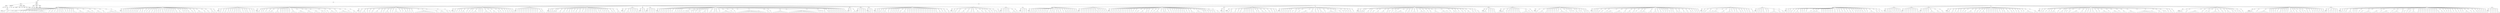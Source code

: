 digraph Tree {
	"t0" [label = "TEI"];
	"t1" [label = "teiHeader"];
	"t2" [label = "fileDesc"];
	"t3" [label = "titleStmt"];
	"t4" [label = "title"];
	"t5" [label = "title"];
	"t6" [label = "author"];
	"t7" [label = "surname"];
	"t8" [label = "publicationStmt"];
	"t9" [label = "p"];
	"t10" [label = "idno"];
	"t11" [label = "sourceDesc"];
	"t12" [label = "genre"];
	"t13" [label = "inspiration"];
	"t14" [label = "structure"];
	"t15" [label = "type"];
	"t16" [label = "periode"];
	"t17" [label = "taille"];
	"t18" [label = "permalien"];
	"t19" [label = "edStmt"];
	"t20" [label = "profileDesc"];
	"t21" [label = "creation"];
	"t22" [label = "date"];
	"t23" [label = "date"];
	"t24" [label = "langUsage"];
	"t25" [label = "language"];
	"t26" [label = "textClass"];
	"t27" [label = "keywords"];
	"t28" [label = "term"];
	"t29" [label = "text"];
	"t30" [label = "body"];
	"t31" [label = "div1"];
	"t32" [label = "head"];
	"t33" [label = "div2"];
	"t34" [label = "head"];
	"t35" [label = "listPerson"];
	"t36" [label = "sp"];
	"t37" [label = "p"];
	"t38" [label = "s"];
	"t39" [label = "s"];
	"t40" [label = "s"];
	"t41" [label = "sp"];
	"t42" [label = "p"];
	"t43" [label = "s"];
	"t44" [label = "s"];
	"t45" [label = "sp"];
	"t46" [label = "p"];
	"t47" [label = "s"];
	"t48" [label = "sp"];
	"t49" [label = "p"];
	"t50" [label = "s"];
	"t51" [label = "s"];
	"t52" [label = "s"];
	"t53" [label = "s"];
	"t54" [label = "s"];
	"t55" [label = "sp"];
	"t56" [label = "p"];
	"t57" [label = "s"];
	"t58" [label = "sp"];
	"t59" [label = "p"];
	"t60" [label = "s"];
	"t61" [label = "s"];
	"t62" [label = "sp"];
	"t63" [label = "p"];
	"t64" [label = "s"];
	"t65" [label = "sp"];
	"t66" [label = "p"];
	"t67" [label = "s"];
	"t68" [label = "sp"];
	"t69" [label = "p"];
	"t70" [label = "s"];
	"t71" [label = "sp"];
	"t72" [label = "p"];
	"t73" [label = "s"];
	"t74" [label = "sp"];
	"t75" [label = "p"];
	"t76" [label = "s"];
	"t77" [label = "sp"];
	"t78" [label = "p"];
	"t79" [label = "s"];
	"t80" [label = "s"];
	"t81" [label = "s"];
	"t82" [label = "s"];
	"t83" [label = "s"];
	"t84" [label = "s"];
	"t85" [label = "s"];
	"t86" [label = "s"];
	"t87" [label = "sp"];
	"t88" [label = "p"];
	"t89" [label = "s"];
	"t90" [label = "sp"];
	"t91" [label = "p"];
	"t92" [label = "s"];
	"t93" [label = "s"];
	"t94" [label = "sp"];
	"t95" [label = "p"];
	"t96" [label = "s"];
	"t97" [label = "sp"];
	"t98" [label = "p"];
	"t99" [label = "s"];
	"t100" [label = "s"];
	"t101" [label = "sp"];
	"t102" [label = "p"];
	"t103" [label = "s"];
	"t104" [label = "sp"];
	"t105" [label = "p"];
	"t106" [label = "s"];
	"t107" [label = "s"];
	"t108" [label = "sp"];
	"t109" [label = "p"];
	"t110" [label = "s"];
	"t111" [label = "sp"];
	"t112" [label = "p"];
	"t113" [label = "s"];
	"t114" [label = "sp"];
	"t115" [label = "p"];
	"t116" [label = "s"];
	"t117" [label = "sp"];
	"t118" [label = "p"];
	"t119" [label = "s"];
	"t120" [label = "sp"];
	"t121" [label = "p"];
	"t122" [label = "s"];
	"t123" [label = "sp"];
	"t124" [label = "p"];
	"t125" [label = "s"];
	"t126" [label = "s"];
	"t127" [label = "s"];
	"t128" [label = "sp"];
	"t129" [label = "p"];
	"t130" [label = "s"];
	"t131" [label = "s"];
	"t132" [label = "s"];
	"t133" [label = "s"];
	"t134" [label = "sp"];
	"t135" [label = "p"];
	"t136" [label = "s"];
	"t137" [label = "s"];
	"t138" [label = "s"];
	"t139" [label = "s"];
	"t140" [label = "s"];
	"t141" [label = "sp"];
	"t142" [label = "p"];
	"t143" [label = "s"];
	"t144" [label = "sp"];
	"t145" [label = "p"];
	"t146" [label = "s"];
	"t147" [label = "s"];
	"t148" [label = "s"];
	"t149" [label = "s"];
	"t150" [label = "sp"];
	"t151" [label = "p"];
	"t152" [label = "s"];
	"t153" [label = "s"];
	"t154" [label = "sp"];
	"t155" [label = "p"];
	"t156" [label = "s"];
	"t157" [label = "s"];
	"t158" [label = "s"];
	"t159" [label = "s"];
	"t160" [label = "s"];
	"t161" [label = "s"];
	"t162" [label = "s"];
	"t163" [label = "sp"];
	"t164" [label = "p"];
	"t165" [label = "s"];
	"t166" [label = "div2"];
	"t167" [label = "head"];
	"t168" [label = "listPerson"];
	"t169" [label = "sp"];
	"t170" [label = "p"];
	"t171" [label = "s"];
	"t172" [label = "sp"];
	"t173" [label = "p"];
	"t174" [label = "s"];
	"t175" [label = "sp"];
	"t176" [label = "p"];
	"t177" [label = "s"];
	"t178" [label = "sp"];
	"t179" [label = "p"];
	"t180" [label = "s"];
	"t181" [label = "sp"];
	"t182" [label = "p"];
	"t183" [label = "s"];
	"t184" [label = "sp"];
	"t185" [label = "p"];
	"t186" [label = "s"];
	"t187" [label = "sp"];
	"t188" [label = "p"];
	"t189" [label = "s"];
	"t190" [label = "sp"];
	"t191" [label = "p"];
	"t192" [label = "s"];
	"t193" [label = "sp"];
	"t194" [label = "p"];
	"t195" [label = "s"];
	"t196" [label = "s"];
	"t197" [label = "sp"];
	"t198" [label = "p"];
	"t199" [label = "s"];
	"t200" [label = "sp"];
	"t201" [label = "p"];
	"t202" [label = "s"];
	"t203" [label = "s"];
	"t204" [label = "sp"];
	"t205" [label = "p"];
	"t206" [label = "s"];
	"t207" [label = "sp"];
	"t208" [label = "p"];
	"t209" [label = "s"];
	"t210" [label = "sp"];
	"t211" [label = "p"];
	"t212" [label = "s"];
	"t213" [label = "s"];
	"t214" [label = "sp"];
	"t215" [label = "p"];
	"t216" [label = "s"];
	"t217" [label = "sp"];
	"t218" [label = "p"];
	"t219" [label = "s"];
	"t220" [label = "s"];
	"t221" [label = "sp"];
	"t222" [label = "p"];
	"t223" [label = "s"];
	"t224" [label = "sp"];
	"t225" [label = "p"];
	"t226" [label = "s"];
	"t227" [label = "sp"];
	"t228" [label = "p"];
	"t229" [label = "s"];
	"t230" [label = "sp"];
	"t231" [label = "p"];
	"t232" [label = "s"];
	"t233" [label = "s"];
	"t234" [label = "sp"];
	"t235" [label = "p"];
	"t236" [label = "s"];
	"t237" [label = "sp"];
	"t238" [label = "p"];
	"t239" [label = "s"];
	"t240" [label = "sp"];
	"t241" [label = "p"];
	"t242" [label = "s"];
	"t243" [label = "sp"];
	"t244" [label = "p"];
	"t245" [label = "s"];
	"t246" [label = "sp"];
	"t247" [label = "p"];
	"t248" [label = "s"];
	"t249" [label = "sp"];
	"t250" [label = "p"];
	"t251" [label = "s"];
	"t252" [label = "sp"];
	"t253" [label = "p"];
	"t254" [label = "s"];
	"t255" [label = "s"];
	"t256" [label = "sp"];
	"t257" [label = "p"];
	"t258" [label = "s"];
	"t259" [label = "s"];
	"t260" [label = "sp"];
	"t261" [label = "p"];
	"t262" [label = "s"];
	"t263" [label = "sp"];
	"t264" [label = "p"];
	"t265" [label = "s"];
	"t266" [label = "sp"];
	"t267" [label = "p"];
	"t268" [label = "s"];
	"t269" [label = "sp"];
	"t270" [label = "p"];
	"t271" [label = "s"];
	"t272" [label = "s"];
	"t273" [label = "sp"];
	"t274" [label = "p"];
	"t275" [label = "s"];
	"t276" [label = "s"];
	"t277" [label = "sp"];
	"t278" [label = "p"];
	"t279" [label = "s"];
	"t280" [label = "sp"];
	"t281" [label = "p"];
	"t282" [label = "s"];
	"t283" [label = "s"];
	"t284" [label = "s"];
	"t285" [label = "s"];
	"t286" [label = "sp"];
	"t287" [label = "p"];
	"t288" [label = "s"];
	"t289" [label = "s"];
	"t290" [label = "sp"];
	"t291" [label = "p"];
	"t292" [label = "s"];
	"t293" [label = "s"];
	"t294" [label = "sp"];
	"t295" [label = "p"];
	"t296" [label = "s"];
	"t297" [label = "s"];
	"t298" [label = "s"];
	"t299" [label = "sp"];
	"t300" [label = "p"];
	"t301" [label = "s"];
	"t302" [label = "div2"];
	"t303" [label = "head"];
	"t304" [label = "listPerson"];
	"t305" [label = "sp"];
	"t306" [label = "p"];
	"t307" [label = "s"];
	"t308" [label = "s"];
	"t309" [label = "sp"];
	"t310" [label = "p"];
	"t311" [label = "s"];
	"t312" [label = "sp"];
	"t313" [label = "p"];
	"t314" [label = "s"];
	"t315" [label = "s"];
	"t316" [label = "sp"];
	"t317" [label = "p"];
	"t318" [label = "s"];
	"t319" [label = "sp"];
	"t320" [label = "p"];
	"t321" [label = "s"];
	"t322" [label = "sp"];
	"t323" [label = "p"];
	"t324" [label = "s"];
	"t325" [label = "sp"];
	"t326" [label = "p"];
	"t327" [label = "s"];
	"t328" [label = "s"];
	"t329" [label = "sp"];
	"t330" [label = "p"];
	"t331" [label = "s"];
	"t332" [label = "sp"];
	"t333" [label = "p"];
	"t334" [label = "s"];
	"t335" [label = "sp"];
	"t336" [label = "p"];
	"t337" [label = "s"];
	"t338" [label = "s"];
	"t339" [label = "sp"];
	"t340" [label = "p"];
	"t341" [label = "s"];
	"t342" [label = "sp"];
	"t343" [label = "p"];
	"t344" [label = "s"];
	"t345" [label = "sp"];
	"t346" [label = "p"];
	"t347" [label = "s"];
	"t348" [label = "s"];
	"t349" [label = "sp"];
	"t350" [label = "p"];
	"t351" [label = "s"];
	"t352" [label = "sp"];
	"t353" [label = "p"];
	"t354" [label = "s"];
	"t355" [label = "sp"];
	"t356" [label = "p"];
	"t357" [label = "s"];
	"t358" [label = "div2"];
	"t359" [label = "head"];
	"t360" [label = "listPerson"];
	"t361" [label = "sp"];
	"t362" [label = "p"];
	"t363" [label = "s"];
	"t364" [label = "s"];
	"t365" [label = "s"];
	"t366" [label = "sp"];
	"t367" [label = "p"];
	"t368" [label = "s"];
	"t369" [label = "sp"];
	"t370" [label = "p"];
	"t371" [label = "s"];
	"t372" [label = "sp"];
	"t373" [label = "p"];
	"t374" [label = "s"];
	"t375" [label = "sp"];
	"t376" [label = "p"];
	"t377" [label = "s"];
	"t378" [label = "sp"];
	"t379" [label = "p"];
	"t380" [label = "s"];
	"t381" [label = "s"];
	"t382" [label = "s"];
	"t383" [label = "s"];
	"t384" [label = "sp"];
	"t385" [label = "p"];
	"t386" [label = "s"];
	"t387" [label = "s"];
	"t388" [label = "s"];
	"t389" [label = "sp"];
	"t390" [label = "p"];
	"t391" [label = "s"];
	"t392" [label = "sp"];
	"t393" [label = "p"];
	"t394" [label = "s"];
	"t395" [label = "sp"];
	"t396" [label = "p"];
	"t397" [label = "s"];
	"t398" [label = "sp"];
	"t399" [label = "p"];
	"t400" [label = "s"];
	"t401" [label = "sp"];
	"t402" [label = "p"];
	"t403" [label = "s"];
	"t404" [label = "sp"];
	"t405" [label = "p"];
	"t406" [label = "s"];
	"t407" [label = "sp"];
	"t408" [label = "p"];
	"t409" [label = "s"];
	"t410" [label = "s"];
	"t411" [label = "s"];
	"t412" [label = "s"];
	"t413" [label = "sp"];
	"t414" [label = "p"];
	"t415" [label = "s"];
	"t416" [label = "s"];
	"t417" [label = "s"];
	"t418" [label = "s"];
	"t419" [label = "s"];
	"t420" [label = "sp"];
	"t421" [label = "p"];
	"t422" [label = "s"];
	"t423" [label = "s"];
	"t424" [label = "s"];
	"t425" [label = "s"];
	"t426" [label = "sp"];
	"t427" [label = "p"];
	"t428" [label = "s"];
	"t429" [label = "s"];
	"t430" [label = "s"];
	"t431" [label = "s"];
	"t432" [label = "sp"];
	"t433" [label = "p"];
	"t434" [label = "s"];
	"t435" [label = "s"];
	"t436" [label = "s"];
	"t437" [label = "sp"];
	"t438" [label = "p"];
	"t439" [label = "s"];
	"t440" [label = "sp"];
	"t441" [label = "p"];
	"t442" [label = "s"];
	"t443" [label = "sp"];
	"t444" [label = "p"];
	"t445" [label = "s"];
	"t446" [label = "s"];
	"t447" [label = "s"];
	"t448" [label = "s"];
	"t449" [label = "sp"];
	"t450" [label = "p"];
	"t451" [label = "s"];
	"t452" [label = "sp"];
	"t453" [label = "p"];
	"t454" [label = "s"];
	"t455" [label = "s"];
	"t456" [label = "s"];
	"t457" [label = "s"];
	"t458" [label = "s"];
	"t459" [label = "s"];
	"t460" [label = "s"];
	"t461" [label = "sp"];
	"t462" [label = "p"];
	"t463" [label = "s"];
	"t464" [label = "sp"];
	"t465" [label = "p"];
	"t466" [label = "s"];
	"t467" [label = "s"];
	"t468" [label = "s"];
	"t469" [label = "div2"];
	"t470" [label = "head"];
	"t471" [label = "listPerson"];
	"t472" [label = "sp"];
	"t473" [label = "p"];
	"t474" [label = "s"];
	"t475" [label = "s"];
	"t476" [label = "sp"];
	"t477" [label = "p"];
	"t478" [label = "s"];
	"t479" [label = "s"];
	"t480" [label = "s"];
	"t481" [label = "sp"];
	"t482" [label = "p"];
	"t483" [label = "s"];
	"t484" [label = "sp"];
	"t485" [label = "p"];
	"t486" [label = "s"];
	"t487" [label = "sp"];
	"t488" [label = "p"];
	"t489" [label = "s"];
	"t490" [label = "s"];
	"t491" [label = "sp"];
	"t492" [label = "p"];
	"t493" [label = "s"];
	"t494" [label = "s"];
	"t495" [label = "s"];
	"t496" [label = "sp"];
	"t497" [label = "p"];
	"t498" [label = "s"];
	"t499" [label = "s"];
	"t500" [label = "sp"];
	"t501" [label = "p"];
	"t502" [label = "s"];
	"t503" [label = "sp"];
	"t504" [label = "p"];
	"t505" [label = "s"];
	"t506" [label = "s"];
	"t507" [label = "s"];
	"t508" [label = "sp"];
	"t509" [label = "p"];
	"t510" [label = "s"];
	"t511" [label = "sp"];
	"t512" [label = "p"];
	"t513" [label = "s"];
	"t514" [label = "sp"];
	"t515" [label = "p"];
	"t516" [label = "s"];
	"t517" [label = "s"];
	"t518" [label = "s"];
	"t519" [label = "s"];
	"t520" [label = "sp"];
	"t521" [label = "p"];
	"t522" [label = "s"];
	"t523" [label = "sp"];
	"t524" [label = "p"];
	"t525" [label = "s"];
	"t526" [label = "sp"];
	"t527" [label = "p"];
	"t528" [label = "s"];
	"t529" [label = "s"];
	"t530" [label = "s"];
	"t531" [label = "sp"];
	"t532" [label = "p"];
	"t533" [label = "s"];
	"t534" [label = "sp"];
	"t535" [label = "p"];
	"t536" [label = "s"];
	"t537" [label = "sp"];
	"t538" [label = "p"];
	"t539" [label = "s"];
	"t540" [label = "sp"];
	"t541" [label = "p"];
	"t542" [label = "s"];
	"t543" [label = "s"];
	"t544" [label = "s"];
	"t545" [label = "s"];
	"t546" [label = "s"];
	"t547" [label = "s"];
	"t548" [label = "s"];
	"t549" [label = "s"];
	"t550" [label = "s"];
	"t551" [label = "s"];
	"t552" [label = "s"];
	"t553" [label = "s"];
	"t554" [label = "sp"];
	"t555" [label = "p"];
	"t556" [label = "s"];
	"t557" [label = "s"];
	"t558" [label = "sp"];
	"t559" [label = "p"];
	"t560" [label = "s"];
	"t561" [label = "s"];
	"t562" [label = "s"];
	"t563" [label = "s"];
	"t564" [label = "sp"];
	"t565" [label = "p"];
	"t566" [label = "s"];
	"t567" [label = "s"];
	"t568" [label = "sp"];
	"t569" [label = "p"];
	"t570" [label = "s"];
	"t571" [label = "div2"];
	"t572" [label = "head"];
	"t573" [label = "listPerson"];
	"t574" [label = "sp"];
	"t575" [label = "p"];
	"t576" [label = "s"];
	"t577" [label = "s"];
	"t578" [label = "sp"];
	"t579" [label = "p"];
	"t580" [label = "s"];
	"t581" [label = "sp"];
	"t582" [label = "p"];
	"t583" [label = "s"];
	"t584" [label = "sp"];
	"t585" [label = "p"];
	"t586" [label = "s"];
	"t587" [label = "sp"];
	"t588" [label = "p"];
	"t589" [label = "s"];
	"t590" [label = "s"];
	"t591" [label = "s"];
	"t592" [label = "sp"];
	"t593" [label = "p"];
	"t594" [label = "s"];
	"t595" [label = "sp"];
	"t596" [label = "p"];
	"t597" [label = "s"];
	"t598" [label = "sp"];
	"t599" [label = "p"];
	"t600" [label = "s"];
	"t601" [label = "sp"];
	"t602" [label = "p"];
	"t603" [label = "s"];
	"t604" [label = "s"];
	"t605" [label = "s"];
	"t606" [label = "s"];
	"t607" [label = "sp"];
	"t608" [label = "p"];
	"t609" [label = "s"];
	"t610" [label = "sp"];
	"t611" [label = "p"];
	"t612" [label = "s"];
	"t613" [label = "sp"];
	"t614" [label = "p"];
	"t615" [label = "s"];
	"t616" [label = "sp"];
	"t617" [label = "p"];
	"t618" [label = "s"];
	"t619" [label = "s"];
	"t620" [label = "s"];
	"t621" [label = "s"];
	"t622" [label = "sp"];
	"t623" [label = "p"];
	"t624" [label = "s"];
	"t625" [label = "sp"];
	"t626" [label = "p"];
	"t627" [label = "s"];
	"t628" [label = "s"];
	"t629" [label = "s"];
	"t630" [label = "sp"];
	"t631" [label = "p"];
	"t632" [label = "s"];
	"t633" [label = "s"];
	"t634" [label = "sp"];
	"t635" [label = "p"];
	"t636" [label = "s"];
	"t637" [label = "sp"];
	"t638" [label = "p"];
	"t639" [label = "s"];
	"t640" [label = "sp"];
	"t641" [label = "p"];
	"t642" [label = "s"];
	"t643" [label = "sp"];
	"t644" [label = "p"];
	"t645" [label = "s"];
	"t646" [label = "s"];
	"t647" [label = "sp"];
	"t648" [label = "p"];
	"t649" [label = "s"];
	"t650" [label = "sp"];
	"t651" [label = "p"];
	"t652" [label = "s"];
	"t653" [label = "s"];
	"t654" [label = "sp"];
	"t655" [label = "p"];
	"t656" [label = "s"];
	"t657" [label = "div2"];
	"t658" [label = "head"];
	"t659" [label = "listPerson"];
	"t660" [label = "sp"];
	"t661" [label = "p"];
	"t662" [label = "s"];
	"t663" [label = "sp"];
	"t664" [label = "p"];
	"t665" [label = "s"];
	"t666" [label = "sp"];
	"t667" [label = "p"];
	"t668" [label = "s"];
	"t669" [label = "sp"];
	"t670" [label = "p"];
	"t671" [label = "s"];
	"t672" [label = "sp"];
	"t673" [label = "p"];
	"t674" [label = "s"];
	"t675" [label = "sp"];
	"t676" [label = "p"];
	"t677" [label = "s"];
	"t678" [label = "sp"];
	"t679" [label = "p"];
	"t680" [label = "s"];
	"t681" [label = "sp"];
	"t682" [label = "p"];
	"t683" [label = "s"];
	"t684" [label = "sp"];
	"t685" [label = "p"];
	"t686" [label = "s"];
	"t687" [label = "sp"];
	"t688" [label = "p"];
	"t689" [label = "s"];
	"t690" [label = "sp"];
	"t691" [label = "p"];
	"t692" [label = "s"];
	"t693" [label = "sp"];
	"t694" [label = "p"];
	"t695" [label = "s"];
	"t696" [label = "sp"];
	"t697" [label = "p"];
	"t698" [label = "s"];
	"t699" [label = "s"];
	"t700" [label = "s"];
	"t701" [label = "sp"];
	"t702" [label = "p"];
	"t703" [label = "s"];
	"t704" [label = "div2"];
	"t705" [label = "head"];
	"t706" [label = "listPerson"];
	"t707" [label = "sp"];
	"t708" [label = "p"];
	"t709" [label = "s"];
	"t710" [label = "sp"];
	"t711" [label = "p"];
	"t712" [label = "s"];
	"t713" [label = "sp"];
	"t714" [label = "p"];
	"t715" [label = "s"];
	"t716" [label = "sp"];
	"t717" [label = "p"];
	"t718" [label = "s"];
	"t719" [label = "s"];
	"t720" [label = "s"];
	"t721" [label = "s"];
	"t722" [label = "sp"];
	"t723" [label = "p"];
	"t724" [label = "s"];
	"t725" [label = "s"];
	"t726" [label = "sp"];
	"t727" [label = "p"];
	"t728" [label = "s"];
	"t729" [label = "s"];
	"t730" [label = "sp"];
	"t731" [label = "p"];
	"t732" [label = "s"];
	"t733" [label = "sp"];
	"t734" [label = "p"];
	"t735" [label = "s"];
	"t736" [label = "s"];
	"t737" [label = "sp"];
	"t738" [label = "p"];
	"t739" [label = "s"];
	"t740" [label = "sp"];
	"t741" [label = "p"];
	"t742" [label = "s"];
	"t743" [label = "sp"];
	"t744" [label = "p"];
	"t745" [label = "s"];
	"t746" [label = "s"];
	"t747" [label = "sp"];
	"t748" [label = "p"];
	"t749" [label = "s"];
	"t750" [label = "s"];
	"t751" [label = "sp"];
	"t752" [label = "p"];
	"t753" [label = "s"];
	"t754" [label = "sp"];
	"t755" [label = "p"];
	"t756" [label = "s"];
	"t757" [label = "s"];
	"t758" [label = "sp"];
	"t759" [label = "p"];
	"t760" [label = "s"];
	"t761" [label = "sp"];
	"t762" [label = "p"];
	"t763" [label = "s"];
	"t764" [label = "sp"];
	"t765" [label = "p"];
	"t766" [label = "s"];
	"t767" [label = "sp"];
	"t768" [label = "p"];
	"t769" [label = "s"];
	"t770" [label = "sp"];
	"t771" [label = "p"];
	"t772" [label = "s"];
	"t773" [label = "sp"];
	"t774" [label = "p"];
	"t775" [label = "s"];
	"t776" [label = "s"];
	"t777" [label = "sp"];
	"t778" [label = "p"];
	"t779" [label = "s"];
	"t780" [label = "sp"];
	"t781" [label = "p"];
	"t782" [label = "s"];
	"t783" [label = "sp"];
	"t784" [label = "p"];
	"t785" [label = "s"];
	"t786" [label = "sp"];
	"t787" [label = "p"];
	"t788" [label = "s"];
	"t789" [label = "sp"];
	"t790" [label = "p"];
	"t791" [label = "s"];
	"t792" [label = "sp"];
	"t793" [label = "p"];
	"t794" [label = "s"];
	"t795" [label = "s"];
	"t796" [label = "sp"];
	"t797" [label = "p"];
	"t798" [label = "s"];
	"t799" [label = "s"];
	"t800" [label = "sp"];
	"t801" [label = "p"];
	"t802" [label = "s"];
	"t803" [label = "sp"];
	"t804" [label = "p"];
	"t805" [label = "s"];
	"t806" [label = "s"];
	"t807" [label = "s"];
	"t808" [label = "div2"];
	"t809" [label = "head"];
	"t810" [label = "listPerson"];
	"t811" [label = "sp"];
	"t812" [label = "p"];
	"t813" [label = "s"];
	"t814" [label = "s"];
	"t815" [label = "sp"];
	"t816" [label = "p"];
	"t817" [label = "s"];
	"t818" [label = "s"];
	"t819" [label = "s"];
	"t820" [label = "sp"];
	"t821" [label = "p"];
	"t822" [label = "s"];
	"t823" [label = "sp"];
	"t824" [label = "p"];
	"t825" [label = "s"];
	"t826" [label = "sp"];
	"t827" [label = "p"];
	"t828" [label = "s"];
	"t829" [label = "sp"];
	"t830" [label = "p"];
	"t831" [label = "s"];
	"t832" [label = "s"];
	"t833" [label = "sp"];
	"t834" [label = "p"];
	"t835" [label = "s"];
	"t836" [label = "div2"];
	"t837" [label = "head"];
	"t838" [label = "listPerson"];
	"t839" [label = "sp"];
	"t840" [label = "p"];
	"t841" [label = "s"];
	"t842" [label = "s"];
	"t843" [label = "sp"];
	"t844" [label = "p"];
	"t845" [label = "s"];
	"t846" [label = "s"];
	"t847" [label = "div2"];
	"t848" [label = "head"];
	"t849" [label = "listPerson"];
	"t850" [label = "sp"];
	"t851" [label = "p"];
	"t852" [label = "s"];
	"t853" [label = "sp"];
	"t854" [label = "p"];
	"t855" [label = "s"];
	"t856" [label = "sp"];
	"t857" [label = "p"];
	"t858" [label = "s"];
	"t859" [label = "sp"];
	"t860" [label = "p"];
	"t861" [label = "s"];
	"t862" [label = "div2"];
	"t863" [label = "head"];
	"t864" [label = "listPerson"];
	"t865" [label = "sp"];
	"t866" [label = "p"];
	"t867" [label = "s"];
	"t868" [label = "s"];
	"t869" [label = "sp"];
	"t870" [label = "p"];
	"t871" [label = "s"];
	"t872" [label = "sp"];
	"t873" [label = "p"];
	"t874" [label = "s"];
	"t875" [label = "sp"];
	"t876" [label = "p"];
	"t877" [label = "s"];
	"t878" [label = "sp"];
	"t879" [label = "p"];
	"t880" [label = "s"];
	"t881" [label = "s"];
	"t882" [label = "sp"];
	"t883" [label = "p"];
	"t884" [label = "s"];
	"t885" [label = "sp"];
	"t886" [label = "p"];
	"t887" [label = "s"];
	"t888" [label = "sp"];
	"t889" [label = "p"];
	"t890" [label = "s"];
	"t891" [label = "sp"];
	"t892" [label = "p"];
	"t893" [label = "s"];
	"t894" [label = "sp"];
	"t895" [label = "p"];
	"t896" [label = "s"];
	"t897" [label = "sp"];
	"t898" [label = "p"];
	"t899" [label = "s"];
	"t900" [label = "sp"];
	"t901" [label = "p"];
	"t902" [label = "s"];
	"t903" [label = "sp"];
	"t904" [label = "p"];
	"t905" [label = "s"];
	"t906" [label = "sp"];
	"t907" [label = "p"];
	"t908" [label = "s"];
	"t909" [label = "sp"];
	"t910" [label = "p"];
	"t911" [label = "s"];
	"t912" [label = "s"];
	"t913" [label = "s"];
	"t914" [label = "s"];
	"t915" [label = "sp"];
	"t916" [label = "p"];
	"t917" [label = "s"];
	"t918" [label = "sp"];
	"t919" [label = "p"];
	"t920" [label = "s"];
	"t921" [label = "sp"];
	"t922" [label = "p"];
	"t923" [label = "s"];
	"t924" [label = "sp"];
	"t925" [label = "p"];
	"t926" [label = "s"];
	"t927" [label = "s"];
	"t928" [label = "s"];
	"t929" [label = "sp"];
	"t930" [label = "p"];
	"t931" [label = "s"];
	"t932" [label = "s"];
	"t933" [label = "s"];
	"t934" [label = "p"];
	"t935" [label = "s"];
	"t936" [label = "sp"];
	"t937" [label = "p"];
	"t938" [label = "s"];
	"t939" [label = "s"];
	"t940" [label = "sp"];
	"t941" [label = "p"];
	"t942" [label = "s"];
	"t943" [label = "s"];
	"t944" [label = "sp"];
	"t945" [label = "p"];
	"t946" [label = "s"];
	"t947" [label = "s"];
	"t948" [label = "sp"];
	"t949" [label = "p"];
	"t950" [label = "s"];
	"t951" [label = "sp"];
	"t952" [label = "p"];
	"t953" [label = "s"];
	"t954" [label = "s"];
	"t955" [label = "s"];
	"t956" [label = "s"];
	"t957" [label = "s"];
	"t958" [label = "s"];
	"t959" [label = "s"];
	"t960" [label = "sp"];
	"t961" [label = "p"];
	"t962" [label = "s"];
	"t963" [label = "sp"];
	"t964" [label = "p"];
	"t965" [label = "s"];
	"t966" [label = "sp"];
	"t967" [label = "p"];
	"t968" [label = "s"];
	"t969" [label = "s"];
	"t970" [label = "s"];
	"t971" [label = "s"];
	"t972" [label = "s"];
	"t973" [label = "s"];
	"t974" [label = "s"];
	"t975" [label = "s"];
	"t976" [label = "s"];
	"t977" [label = "s"];
	"t978" [label = "s"];
	"t979" [label = "s"];
	"t980" [label = "s"];
	"t981" [label = "s"];
	"t982" [label = "s"];
	"t983" [label = "s"];
	"t984" [label = "sp"];
	"t985" [label = "p"];
	"t986" [label = "s"];
	"t987" [label = "sp"];
	"t988" [label = "p"];
	"t989" [label = "s"];
	"t990" [label = "s"];
	"t991" [label = "sp"];
	"t992" [label = "p"];
	"t993" [label = "s"];
	"t994" [label = "sp"];
	"t995" [label = "p"];
	"t996" [label = "s"];
	"t997" [label = "s"];
	"t998" [label = "s"];
	"t999" [label = "s"];
	"t1000" [label = "s"];
	"t1001" [label = "s"];
	"t1002" [label = "s"];
	"t1003" [label = "s"];
	"t1004" [label = "s"];
	"t1005" [label = "p"];
	"t1006" [label = "s"];
	"t1007" [label = "s"];
	"t1008" [label = "s"];
	"t1009" [label = "s"];
	"t1010" [label = "s"];
	"t1011" [label = "s"];
	"t1012" [label = "s"];
	"t1013" [label = "s"];
	"t1014" [label = "s"];
	"t1015" [label = "s"];
	"t1016" [label = "s"];
	"t1017" [label = "s"];
	"t1018" [label = "s"];
	"t1019" [label = "s"];
	"t1020" [label = "s"];
	"t1021" [label = "s"];
	"t1022" [label = "s"];
	"t1023" [label = "sp"];
	"t1024" [label = "p"];
	"t1025" [label = "s"];
	"t1026" [label = "sp"];
	"t1027" [label = "p"];
	"t1028" [label = "s"];
	"t1029" [label = "sp"];
	"t1030" [label = "p"];
	"t1031" [label = "s"];
	"t1032" [label = "sp"];
	"t1033" [label = "p"];
	"t1034" [label = "s"];
	"t1035" [label = "s"];
	"t1036" [label = "p"];
	"t1037" [label = "s"];
	"t1038" [label = "s"];
	"t1039" [label = "s"];
	"t1040" [label = "sp"];
	"t1041" [label = "p"];
	"t1042" [label = "s"];
	"t1043" [label = "sp"];
	"t1044" [label = "p"];
	"t1045" [label = "s"];
	"t1046" [label = "sp"];
	"t1047" [label = "p"];
	"t1048" [label = "s"];
	"t1049" [label = "sp"];
	"t1050" [label = "p"];
	"t1051" [label = "s"];
	"t1052" [label = "sp"];
	"t1053" [label = "p"];
	"t1054" [label = "s"];
	"t1055" [label = "sp"];
	"t1056" [label = "p"];
	"t1057" [label = "s"];
	"t1058" [label = "sp"];
	"t1059" [label = "p"];
	"t1060" [label = "s"];
	"t1061" [label = "sp"];
	"t1062" [label = "p"];
	"t1063" [label = "s"];
	"t1064" [label = "sp"];
	"t1065" [label = "p"];
	"t1066" [label = "s"];
	"t1067" [label = "sp"];
	"t1068" [label = "p"];
	"t1069" [label = "s"];
	"t1070" [label = "div2"];
	"t1071" [label = "head"];
	"t1072" [label = "listPerson"];
	"t1073" [label = "sp"];
	"t1074" [label = "p"];
	"t1075" [label = "s"];
	"t1076" [label = "sp"];
	"t1077" [label = "p"];
	"t1078" [label = "s"];
	"t1079" [label = "s"];
	"t1080" [label = "s"];
	"t1081" [label = "s"];
	"t1082" [label = "div2"];
	"t1083" [label = "head"];
	"t1084" [label = "listPerson"];
	"t1085" [label = "sp"];
	"t1086" [label = "p"];
	"t1087" [label = "s"];
	"t1088" [label = "sp"];
	"t1089" [label = "p"];
	"t1090" [label = "s"];
	"t1091" [label = "sp"];
	"t1092" [label = "p"];
	"t1093" [label = "s"];
	"t1094" [label = "sp"];
	"t1095" [label = "p"];
	"t1096" [label = "s"];
	"t1097" [label = "div2"];
	"t1098" [label = "head"];
	"t1099" [label = "listPerson"];
	"t1100" [label = "sp"];
	"t1101" [label = "p"];
	"t1102" [label = "s"];
	"t1103" [label = "s"];
	"t1104" [label = "s"];
	"t1105" [label = "sp"];
	"t1106" [label = "p"];
	"t1107" [label = "s"];
	"t1108" [label = "div2"];
	"t1109" [label = "head"];
	"t1110" [label = "listPerson"];
	"t1111" [label = "sp"];
	"t1112" [label = "p"];
	"t1113" [label = "s"];
	"t1114" [label = "sp"];
	"t1115" [label = "p"];
	"t1116" [label = "s"];
	"t1117" [label = "sp"];
	"t1118" [label = "p"];
	"t1119" [label = "s"];
	"t1120" [label = "s"];
	"t1121" [label = "sp"];
	"t1122" [label = "p"];
	"t1123" [label = "s"];
	"t1124" [label = "sp"];
	"t1125" [label = "p"];
	"t1126" [label = "s"];
	"t1127" [label = "s"];
	"t1128" [label = "s"];
	"t1129" [label = "sp"];
	"t1130" [label = "p"];
	"t1131" [label = "s"];
	"t1132" [label = "sp"];
	"t1133" [label = "p"];
	"t1134" [label = "s"];
	"t1135" [label = "sp"];
	"t1136" [label = "p"];
	"t1137" [label = "s"];
	"t1138" [label = "sp"];
	"t1139" [label = "p"];
	"t1140" [label = "s"];
	"t1141" [label = "sp"];
	"t1142" [label = "p"];
	"t1143" [label = "s"];
	"t1144" [label = "sp"];
	"t1145" [label = "p"];
	"t1146" [label = "s"];
	"t1147" [label = "sp"];
	"t1148" [label = "p"];
	"t1149" [label = "s"];
	"t1150" [label = "s"];
	"t1151" [label = "sp"];
	"t1152" [label = "p"];
	"t1153" [label = "s"];
	"t1154" [label = "s"];
	"t1155" [label = "s"];
	"t1156" [label = "sp"];
	"t1157" [label = "p"];
	"t1158" [label = "s"];
	"t1159" [label = "sp"];
	"t1160" [label = "p"];
	"t1161" [label = "s"];
	"t1162" [label = "sp"];
	"t1163" [label = "p"];
	"t1164" [label = "s"];
	"t1165" [label = "sp"];
	"t1166" [label = "p"];
	"t1167" [label = "s"];
	"t1168" [label = "sp"];
	"t1169" [label = "p"];
	"t1170" [label = "s"];
	"t1171" [label = "sp"];
	"t1172" [label = "p"];
	"t1173" [label = "s"];
	"t1174" [label = "sp"];
	"t1175" [label = "p"];
	"t1176" [label = "s"];
	"t1177" [label = "sp"];
	"t1178" [label = "p"];
	"t1179" [label = "s"];
	"t1180" [label = "sp"];
	"t1181" [label = "p"];
	"t1182" [label = "s"];
	"t1183" [label = "sp"];
	"t1184" [label = "p"];
	"t1185" [label = "s"];
	"t1186" [label = "sp"];
	"t1187" [label = "p"];
	"t1188" [label = "s"];
	"t1189" [label = "sp"];
	"t1190" [label = "p"];
	"t1191" [label = "s"];
	"t1192" [label = "sp"];
	"t1193" [label = "p"];
	"t1194" [label = "s"];
	"t1195" [label = "sp"];
	"t1196" [label = "p"];
	"t1197" [label = "s"];
	"t1198" [label = "sp"];
	"t1199" [label = "p"];
	"t1200" [label = "s"];
	"t1201" [label = "sp"];
	"t1202" [label = "p"];
	"t1203" [label = "s"];
	"t1204" [label = "sp"];
	"t1205" [label = "p"];
	"t1206" [label = "s"];
	"t1207" [label = "s"];
	"t1208" [label = "sp"];
	"t1209" [label = "p"];
	"t1210" [label = "s"];
	"t1211" [label = "s"];
	"t1212" [label = "sp"];
	"t1213" [label = "p"];
	"t1214" [label = "s"];
	"t1215" [label = "sp"];
	"t1216" [label = "p"];
	"t1217" [label = "s"];
	"t1218" [label = "s"];
	"t1219" [label = "sp"];
	"t1220" [label = "p"];
	"t1221" [label = "s"];
	"t1222" [label = "s"];
	"t1223" [label = "div2"];
	"t1224" [label = "head"];
	"t1225" [label = "listPerson"];
	"t1226" [label = "sp"];
	"t1227" [label = "p"];
	"t1228" [label = "s"];
	"t1229" [label = "sp"];
	"t1230" [label = "p"];
	"t1231" [label = "s"];
	"t1232" [label = "s"];
	"t1233" [label = "sp"];
	"t1234" [label = "p"];
	"t1235" [label = "s"];
	"t1236" [label = "s"];
	"t1237" [label = "sp"];
	"t1238" [label = "p"];
	"t1239" [label = "s"];
	"t1240" [label = "s"];
	"t1241" [label = "s"];
	"t1242" [label = "sp"];
	"t1243" [label = "p"];
	"t1244" [label = "s"];
	"t1245" [label = "s"];
	"t1246" [label = "sp"];
	"t1247" [label = "p"];
	"t1248" [label = "s"];
	"t1249" [label = "s"];
	"t1250" [label = "sp"];
	"t1251" [label = "p"];
	"t1252" [label = "s"];
	"t1253" [label = "s"];
	"t1254" [label = "sp"];
	"t1255" [label = "p"];
	"t1256" [label = "s"];
	"t1257" [label = "s"];
	"t1258" [label = "s"];
	"t1259" [label = "sp"];
	"t1260" [label = "p"];
	"t1261" [label = "s"];
	"t1262" [label = "s"];
	"t1263" [label = "sp"];
	"t1264" [label = "p"];
	"t1265" [label = "s"];
	"t1266" [label = "s"];
	"t1267" [label = "sp"];
	"t1268" [label = "p"];
	"t1269" [label = "s"];
	"t1270" [label = "s"];
	"t1271" [label = "sp"];
	"t1272" [label = "p"];
	"t1273" [label = "s"];
	"t1274" [label = "sp"];
	"t1275" [label = "p"];
	"t1276" [label = "s"];
	"t1277" [label = "sp"];
	"t1278" [label = "p"];
	"t1279" [label = "s"];
	"t1280" [label = "s"];
	"t1281" [label = "sp"];
	"t1282" [label = "p"];
	"t1283" [label = "s"];
	"t1284" [label = "s"];
	"t1285" [label = "div2"];
	"t1286" [label = "head"];
	"t1287" [label = "listPerson"];
	"t1288" [label = "sp"];
	"t1289" [label = "p"];
	"t1290" [label = "s"];
	"t1291" [label = "sp"];
	"t1292" [label = "p"];
	"t1293" [label = "s"];
	"t1294" [label = "sp"];
	"t1295" [label = "p"];
	"t1296" [label = "s"];
	"t1297" [label = "sp"];
	"t1298" [label = "p"];
	"t1299" [label = "s"];
	"t1300" [label = "s"];
	"t1301" [label = "sp"];
	"t1302" [label = "p"];
	"t1303" [label = "s"];
	"t1304" [label = "s"];
	"t1305" [label = "s"];
	"t1306" [label = "s"];
	"t1307" [label = "sp"];
	"t1308" [label = "p"];
	"t1309" [label = "s"];
	"t1310" [label = "div2"];
	"t1311" [label = "head"];
	"t1312" [label = "listPerson"];
	"t1313" [label = "sp"];
	"t1314" [label = "p"];
	"t1315" [label = "s"];
	"t1316" [label = "s"];
	"t1317" [label = "sp"];
	"t1318" [label = "p"];
	"t1319" [label = "s"];
	"t1320" [label = "sp"];
	"t1321" [label = "p"];
	"t1322" [label = "s"];
	"t1323" [label = "div1"];
	"t1324" [label = "head"];
	"t1325" [label = "div2"];
	"t1326" [label = "head"];
	"t1327" [label = "listPerson"];
	"t1328" [label = "sp"];
	"t1329" [label = "p"];
	"t1330" [label = "s"];
	"t1331" [label = "sp"];
	"t1332" [label = "p"];
	"t1333" [label = "s"];
	"t1334" [label = "sp"];
	"t1335" [label = "p"];
	"t1336" [label = "s"];
	"t1337" [label = "sp"];
	"t1338" [label = "p"];
	"t1339" [label = "s"];
	"t1340" [label = "s"];
	"t1341" [label = "sp"];
	"t1342" [label = "p"];
	"t1343" [label = "s"];
	"t1344" [label = "sp"];
	"t1345" [label = "p"];
	"t1346" [label = "s"];
	"t1347" [label = "sp"];
	"t1348" [label = "p"];
	"t1349" [label = "s"];
	"t1350" [label = "sp"];
	"t1351" [label = "p"];
	"t1352" [label = "s"];
	"t1353" [label = "sp"];
	"t1354" [label = "p"];
	"t1355" [label = "s"];
	"t1356" [label = "sp"];
	"t1357" [label = "p"];
	"t1358" [label = "s"];
	"t1359" [label = "s"];
	"t1360" [label = "sp"];
	"t1361" [label = "p"];
	"t1362" [label = "s"];
	"t1363" [label = "sp"];
	"t1364" [label = "p"];
	"t1365" [label = "s"];
	"t1366" [label = "sp"];
	"t1367" [label = "p"];
	"t1368" [label = "s"];
	"t1369" [label = "s"];
	"t1370" [label = "sp"];
	"t1371" [label = "p"];
	"t1372" [label = "s"];
	"t1373" [label = "sp"];
	"t1374" [label = "p"];
	"t1375" [label = "s"];
	"t1376" [label = "s"];
	"t1377" [label = "sp"];
	"t1378" [label = "p"];
	"t1379" [label = "s"];
	"t1380" [label = "sp"];
	"t1381" [label = "p"];
	"t1382" [label = "s"];
	"t1383" [label = "sp"];
	"t1384" [label = "p"];
	"t1385" [label = "s"];
	"t1386" [label = "s"];
	"t1387" [label = "s"];
	"t1388" [label = "sp"];
	"t1389" [label = "p"];
	"t1390" [label = "s"];
	"t1391" [label = "sp"];
	"t1392" [label = "p"];
	"t1393" [label = "s"];
	"t1394" [label = "sp"];
	"t1395" [label = "p"];
	"t1396" [label = "s"];
	"t1397" [label = "sp"];
	"t1398" [label = "p"];
	"t1399" [label = "s"];
	"t1400" [label = "sp"];
	"t1401" [label = "p"];
	"t1402" [label = "s"];
	"t1403" [label = "sp"];
	"t1404" [label = "p"];
	"t1405" [label = "s"];
	"t1406" [label = "div2"];
	"t1407" [label = "head"];
	"t1408" [label = "listPerson"];
	"t1409" [label = "sp"];
	"t1410" [label = "p"];
	"t1411" [label = "s"];
	"t1412" [label = "sp"];
	"t1413" [label = "p"];
	"t1414" [label = "s"];
	"t1415" [label = "sp"];
	"t1416" [label = "p"];
	"t1417" [label = "s"];
	"t1418" [label = "sp"];
	"t1419" [label = "p"];
	"t1420" [label = "s"];
	"t1421" [label = "sp"];
	"t1422" [label = "p"];
	"t1423" [label = "s"];
	"t1424" [label = "sp"];
	"t1425" [label = "p"];
	"t1426" [label = "s"];
	"t1427" [label = "sp"];
	"t1428" [label = "p"];
	"t1429" [label = "s"];
	"t1430" [label = "sp"];
	"t1431" [label = "p"];
	"t1432" [label = "s"];
	"t1433" [label = "sp"];
	"t1434" [label = "p"];
	"t1435" [label = "s"];
	"t1436" [label = "p"];
	"t1437" [label = "s"];
	"t1438" [label = "s"];
	"t1439" [label = "sp"];
	"t1440" [label = "p"];
	"t1441" [label = "s"];
	"t1442" [label = "sp"];
	"t1443" [label = "p"];
	"t1444" [label = "s"];
	"t1445" [label = "sp"];
	"t1446" [label = "p"];
	"t1447" [label = "s"];
	"t1448" [label = "sp"];
	"t1449" [label = "p"];
	"t1450" [label = "s"];
	"t1451" [label = "sp"];
	"t1452" [label = "p"];
	"t1453" [label = "s"];
	"t1454" [label = "div2"];
	"t1455" [label = "head"];
	"t1456" [label = "listPerson"];
	"t1457" [label = "sp"];
	"t1458" [label = "p"];
	"t1459" [label = "s"];
	"t1460" [label = "sp"];
	"t1461" [label = "p"];
	"t1462" [label = "s"];
	"t1463" [label = "sp"];
	"t1464" [label = "p"];
	"t1465" [label = "s"];
	"t1466" [label = "sp"];
	"t1467" [label = "p"];
	"t1468" [label = "s"];
	"t1469" [label = "sp"];
	"t1470" [label = "p"];
	"t1471" [label = "s"];
	"t1472" [label = "sp"];
	"t1473" [label = "p"];
	"t1474" [label = "s"];
	"t1475" [label = "s"];
	"t1476" [label = "sp"];
	"t1477" [label = "p"];
	"t1478" [label = "s"];
	"t1479" [label = "sp"];
	"t1480" [label = "p"];
	"t1481" [label = "s"];
	"t1482" [label = "sp"];
	"t1483" [label = "p"];
	"t1484" [label = "s"];
	"t1485" [label = "sp"];
	"t1486" [label = "p"];
	"t1487" [label = "s"];
	"t1488" [label = "sp"];
	"t1489" [label = "p"];
	"t1490" [label = "s"];
	"t1491" [label = "sp"];
	"t1492" [label = "p"];
	"t1493" [label = "s"];
	"t1494" [label = "sp"];
	"t1495" [label = "p"];
	"t1496" [label = "s"];
	"t1497" [label = "sp"];
	"t1498" [label = "p"];
	"t1499" [label = "s"];
	"t1500" [label = "sp"];
	"t1501" [label = "p"];
	"t1502" [label = "s"];
	"t1503" [label = "s"];
	"t1504" [label = "sp"];
	"t1505" [label = "p"];
	"t1506" [label = "s"];
	"t1507" [label = "s"];
	"t1508" [label = "s"];
	"t1509" [label = "sp"];
	"t1510" [label = "p"];
	"t1511" [label = "s"];
	"t1512" [label = "s"];
	"t1513" [label = "sp"];
	"t1514" [label = "p"];
	"t1515" [label = "s"];
	"t1516" [label = "sp"];
	"t1517" [label = "p"];
	"t1518" [label = "s"];
	"t1519" [label = "sp"];
	"t1520" [label = "p"];
	"t1521" [label = "s"];
	"t1522" [label = "sp"];
	"t1523" [label = "p"];
	"t1524" [label = "s"];
	"t1525" [label = "s"];
	"t1526" [label = "s"];
	"t1527" [label = "s"];
	"t1528" [label = "sp"];
	"t1529" [label = "p"];
	"t1530" [label = "s"];
	"t1531" [label = "sp"];
	"t1532" [label = "p"];
	"t1533" [label = "s"];
	"t1534" [label = "s"];
	"t1535" [label = "s"];
	"t1536" [label = "sp"];
	"t1537" [label = "p"];
	"t1538" [label = "s"];
	"t1539" [label = "sp"];
	"t1540" [label = "p"];
	"t1541" [label = "s"];
	"t1542" [label = "sp"];
	"t1543" [label = "p"];
	"t1544" [label = "s"];
	"t1545" [label = "sp"];
	"t1546" [label = "p"];
	"t1547" [label = "s"];
	"t1548" [label = "sp"];
	"t1549" [label = "p"];
	"t1550" [label = "s"];
	"t1551" [label = "sp"];
	"t1552" [label = "p"];
	"t1553" [label = "s"];
	"t1554" [label = "sp"];
	"t1555" [label = "p"];
	"t1556" [label = "s"];
	"t1557" [label = "sp"];
	"t1558" [label = "p"];
	"t1559" [label = "s"];
	"t1560" [label = "sp"];
	"t1561" [label = "p"];
	"t1562" [label = "s"];
	"t1563" [label = "sp"];
	"t1564" [label = "p"];
	"t1565" [label = "s"];
	"t1566" [label = "s"];
	"t1567" [label = "sp"];
	"t1568" [label = "p"];
	"t1569" [label = "s"];
	"t1570" [label = "sp"];
	"t1571" [label = "p"];
	"t1572" [label = "s"];
	"t1573" [label = "sp"];
	"t1574" [label = "p"];
	"t1575" [label = "s"];
	"t1576" [label = "s"];
	"t1577" [label = "s"];
	"t1578" [label = "sp"];
	"t1579" [label = "p"];
	"t1580" [label = "s"];
	"t1581" [label = "s"];
	"t1582" [label = "s"];
	"t1583" [label = "s"];
	"t1584" [label = "sp"];
	"t1585" [label = "p"];
	"t1586" [label = "s"];
	"t1587" [label = "s"];
	"t1588" [label = "sp"];
	"t1589" [label = "p"];
	"t1590" [label = "s"];
	"t1591" [label = "sp"];
	"t1592" [label = "p"];
	"t1593" [label = "s"];
	"t1594" [label = "sp"];
	"t1595" [label = "p"];
	"t1596" [label = "s"];
	"t1597" [label = "sp"];
	"t1598" [label = "p"];
	"t1599" [label = "s"];
	"t1600" [label = "sp"];
	"t1601" [label = "p"];
	"t1602" [label = "s"];
	"t1603" [label = "s"];
	"t1604" [label = "sp"];
	"t1605" [label = "p"];
	"t1606" [label = "s"];
	"t1607" [label = "s"];
	"t1608" [label = "div2"];
	"t1609" [label = "head"];
	"t1610" [label = "listPerson"];
	"t1611" [label = "sp"];
	"t1612" [label = "p"];
	"t1613" [label = "s"];
	"t1614" [label = "s"];
	"t1615" [label = "s"];
	"t1616" [label = "div2"];
	"t1617" [label = "head"];
	"t1618" [label = "listPerson"];
	"t1619" [label = "sp"];
	"t1620" [label = "p"];
	"t1621" [label = "s"];
	"t1622" [label = "s"];
	"t1623" [label = "p"];
	"t1624" [label = "s"];
	"t1625" [label = "s"];
	"t1626" [label = "sp"];
	"t1627" [label = "p"];
	"t1628" [label = "s"];
	"t1629" [label = "s"];
	"t1630" [label = "sp"];
	"t1631" [label = "p"];
	"t1632" [label = "s"];
	"t1633" [label = "sp"];
	"t1634" [label = "p"];
	"t1635" [label = "s"];
	"t1636" [label = "s"];
	"t1637" [label = "sp"];
	"t1638" [label = "p"];
	"t1639" [label = "s"];
	"t1640" [label = "s"];
	"t1641" [label = "sp"];
	"t1642" [label = "p"];
	"t1643" [label = "s"];
	"t1644" [label = "sp"];
	"t1645" [label = "p"];
	"t1646" [label = "s"];
	"t1647" [label = "sp"];
	"t1648" [label = "p"];
	"t1649" [label = "s"];
	"t1650" [label = "sp"];
	"t1651" [label = "p"];
	"t1652" [label = "s"];
	"t1653" [label = "sp"];
	"t1654" [label = "p"];
	"t1655" [label = "s"];
	"t1656" [label = "s"];
	"t1657" [label = "sp"];
	"t1658" [label = "p"];
	"t1659" [label = "s"];
	"t1660" [label = "sp"];
	"t1661" [label = "p"];
	"t1662" [label = "s"];
	"t1663" [label = "s"];
	"t1664" [label = "sp"];
	"t1665" [label = "p"];
	"t1666" [label = "s"];
	"t1667" [label = "s"];
	"t1668" [label = "s"];
	"t1669" [label = "sp"];
	"t1670" [label = "p"];
	"t1671" [label = "s"];
	"t1672" [label = "sp"];
	"t1673" [label = "p"];
	"t1674" [label = "s"];
	"t1675" [label = "s"];
	"t1676" [label = "sp"];
	"t1677" [label = "p"];
	"t1678" [label = "s"];
	"t1679" [label = "sp"];
	"t1680" [label = "p"];
	"t1681" [label = "s"];
	"t1682" [label = "s"];
	"t1683" [label = "sp"];
	"t1684" [label = "p"];
	"t1685" [label = "s"];
	"t1686" [label = "div2"];
	"t1687" [label = "head"];
	"t1688" [label = "listPerson"];
	"t1689" [label = "sp"];
	"t1690" [label = "p"];
	"t1691" [label = "s"];
	"t1692" [label = "sp"];
	"t1693" [label = "p"];
	"t1694" [label = "s"];
	"t1695" [label = "sp"];
	"t1696" [label = "p"];
	"t1697" [label = "s"];
	"t1698" [label = "sp"];
	"t1699" [label = "p"];
	"t1700" [label = "s"];
	"t1701" [label = "sp"];
	"t1702" [label = "p"];
	"t1703" [label = "s"];
	"t1704" [label = "s"];
	"t1705" [label = "sp"];
	"t1706" [label = "p"];
	"t1707" [label = "s"];
	"t1708" [label = "sp"];
	"t1709" [label = "p"];
	"t1710" [label = "s"];
	"t1711" [label = "sp"];
	"t1712" [label = "p"];
	"t1713" [label = "s"];
	"t1714" [label = "s"];
	"t1715" [label = "sp"];
	"t1716" [label = "p"];
	"t1717" [label = "s"];
	"t1718" [label = "s"];
	"t1719" [label = "sp"];
	"t1720" [label = "p"];
	"t1721" [label = "s"];
	"t1722" [label = "s"];
	"t1723" [label = "s"];
	"t1724" [label = "s"];
	"t1725" [label = "s"];
	"t1726" [label = "sp"];
	"t1727" [label = "p"];
	"t1728" [label = "s"];
	"t1729" [label = "s"];
	"t1730" [label = "s"];
	"t1731" [label = "sp"];
	"t1732" [label = "p"];
	"t1733" [label = "s"];
	"t1734" [label = "s"];
	"t1735" [label = "sp"];
	"t1736" [label = "p"];
	"t1737" [label = "s"];
	"t1738" [label = "sp"];
	"t1739" [label = "p"];
	"t1740" [label = "s"];
	"t1741" [label = "s"];
	"t1742" [label = "s"];
	"t1743" [label = "sp"];
	"t1744" [label = "p"];
	"t1745" [label = "s"];
	"t1746" [label = "sp"];
	"t1747" [label = "p"];
	"t1748" [label = "s"];
	"t1749" [label = "s"];
	"t1750" [label = "s"];
	"t1751" [label = "s"];
	"t1752" [label = "s"];
	"t1753" [label = "s"];
	"t1754" [label = "sp"];
	"t1755" [label = "p"];
	"t1756" [label = "s"];
	"t1757" [label = "sp"];
	"t1758" [label = "p"];
	"t1759" [label = "s"];
	"t1760" [label = "s"];
	"t1761" [label = "sp"];
	"t1762" [label = "p"];
	"t1763" [label = "s"];
	"t1764" [label = "sp"];
	"t1765" [label = "p"];
	"t1766" [label = "s"];
	"t1767" [label = "sp"];
	"t1768" [label = "p"];
	"t1769" [label = "s"];
	"t1770" [label = "sp"];
	"t1771" [label = "p"];
	"t1772" [label = "s"];
	"t1773" [label = "sp"];
	"t1774" [label = "p"];
	"t1775" [label = "s"];
	"t1776" [label = "s"];
	"t1777" [label = "sp"];
	"t1778" [label = "p"];
	"t1779" [label = "s"];
	"t1780" [label = "div2"];
	"t1781" [label = "head"];
	"t1782" [label = "listPerson"];
	"t1783" [label = "sp"];
	"t1784" [label = "p"];
	"t1785" [label = "s"];
	"t1786" [label = "sp"];
	"t1787" [label = "p"];
	"t1788" [label = "s"];
	"t1789" [label = "sp"];
	"t1790" [label = "p"];
	"t1791" [label = "s"];
	"t1792" [label = "s"];
	"t1793" [label = "s"];
	"t1794" [label = "s"];
	"t1795" [label = "sp"];
	"t1796" [label = "p"];
	"t1797" [label = "s"];
	"t1798" [label = "s"];
	"t1799" [label = "sp"];
	"t1800" [label = "p"];
	"t1801" [label = "s"];
	"t1802" [label = "sp"];
	"t1803" [label = "p"];
	"t1804" [label = "s"];
	"t1805" [label = "s"];
	"t1806" [label = "sp"];
	"t1807" [label = "p"];
	"t1808" [label = "s"];
	"t1809" [label = "s"];
	"t1810" [label = "s"];
	"t1811" [label = "sp"];
	"t1812" [label = "p"];
	"t1813" [label = "s"];
	"t1814" [label = "s"];
	"t1815" [label = "s"];
	"t1816" [label = "sp"];
	"t1817" [label = "p"];
	"t1818" [label = "s"];
	"t1819" [label = "s"];
	"t1820" [label = "sp"];
	"t1821" [label = "p"];
	"t1822" [label = "s"];
	"t1823" [label = "sp"];
	"t1824" [label = "p"];
	"t1825" [label = "s"];
	"t1826" [label = "sp"];
	"t1827" [label = "p"];
	"t1828" [label = "s"];
	"t1829" [label = "sp"];
	"t1830" [label = "p"];
	"t1831" [label = "s"];
	"t1832" [label = "s"];
	"t1833" [label = "s"];
	"t1834" [label = "s"];
	"t1835" [label = "s"];
	"t1836" [label = "s"];
	"t1837" [label = "sp"];
	"t1838" [label = "p"];
	"t1839" [label = "s"];
	"t1840" [label = "sp"];
	"t1841" [label = "p"];
	"t1842" [label = "s"];
	"t1843" [label = "s"];
	"t1844" [label = "sp"];
	"t1845" [label = "p"];
	"t1846" [label = "s"];
	"t1847" [label = "sp"];
	"t1848" [label = "p"];
	"t1849" [label = "s"];
	"t1850" [label = "s"];
	"t1851" [label = "s"];
	"t1852" [label = "sp"];
	"t1853" [label = "p"];
	"t1854" [label = "s"];
	"t1855" [label = "sp"];
	"t1856" [label = "p"];
	"t1857" [label = "s"];
	"t1858" [label = "s"];
	"t1859" [label = "s"];
	"t1860" [label = "s"];
	"t1861" [label = "sp"];
	"t1862" [label = "p"];
	"t1863" [label = "s"];
	"t1864" [label = "sp"];
	"t1865" [label = "p"];
	"t1866" [label = "s"];
	"t1867" [label = "sp"];
	"t1868" [label = "p"];
	"t1869" [label = "s"];
	"t1870" [label = "s"];
	"t1871" [label = "sp"];
	"t1872" [label = "p"];
	"t1873" [label = "s"];
	"t1874" [label = "s"];
	"t1875" [label = "s"];
	"t1876" [label = "s"];
	"t1877" [label = "sp"];
	"t1878" [label = "p"];
	"t1879" [label = "s"];
	"t1880" [label = "s"];
	"t1881" [label = "s"];
	"t1882" [label = "s"];
	"t1883" [label = "s"];
	"t1884" [label = "sp"];
	"t1885" [label = "p"];
	"t1886" [label = "s"];
	"t1887" [label = "sp"];
	"t1888" [label = "p"];
	"t1889" [label = "s"];
	"t1890" [label = "sp"];
	"t1891" [label = "p"];
	"t1892" [label = "s"];
	"t1893" [label = "s"];
	"t1894" [label = "s"];
	"t1895" [label = "sp"];
	"t1896" [label = "p"];
	"t1897" [label = "s"];
	"t1898" [label = "sp"];
	"t1899" [label = "p"];
	"t1900" [label = "s"];
	"t1901" [label = "sp"];
	"t1902" [label = "p"];
	"t1903" [label = "s"];
	"t1904" [label = "s"];
	"t1905" [label = "sp"];
	"t1906" [label = "p"];
	"t1907" [label = "s"];
	"t1908" [label = "sp"];
	"t1909" [label = "p"];
	"t1910" [label = "s"];
	"t1911" [label = "s"];
	"t1912" [label = "s"];
	"t1913" [label = "sp"];
	"t1914" [label = "p"];
	"t1915" [label = "s"];
	"t1916" [label = "s"];
	"t1917" [label = "sp"];
	"t1918" [label = "p"];
	"t1919" [label = "s"];
	"t1920" [label = "sp"];
	"t1921" [label = "p"];
	"t1922" [label = "s"];
	"t1923" [label = "s"];
	"t1924" [label = "div2"];
	"t1925" [label = "head"];
	"t1926" [label = "listPerson"];
	"t1927" [label = "sp"];
	"t1928" [label = "p"];
	"t1929" [label = "s"];
	"t1930" [label = "s"];
	"t1931" [label = "s"];
	"t1932" [label = "s"];
	"t1933" [label = "sp"];
	"t1934" [label = "p"];
	"t1935" [label = "s"];
	"t1936" [label = "sp"];
	"t1937" [label = "p"];
	"t1938" [label = "s"];
	"t1939" [label = "sp"];
	"t1940" [label = "p"];
	"t1941" [label = "s"];
	"t1942" [label = "sp"];
	"t1943" [label = "p"];
	"t1944" [label = "s"];
	"t1945" [label = "s"];
	"t1946" [label = "div2"];
	"t1947" [label = "head"];
	"t1948" [label = "listPerson"];
	"t1949" [label = "sp"];
	"t1950" [label = "p"];
	"t1951" [label = "s"];
	"t1952" [label = "s"];
	"t1953" [label = "s"];
	"t1954" [label = "s"];
	"t1955" [label = "s"];
	"t1956" [label = "sp"];
	"t1957" [label = "p"];
	"t1958" [label = "s"];
	"t1959" [label = "sp"];
	"t1960" [label = "p"];
	"t1961" [label = "s"];
	"t1962" [label = "p"];
	"t1963" [label = "s"];
	"t1964" [label = "sp"];
	"t1965" [label = "p"];
	"t1966" [label = "s"];
	"t1967" [label = "sp"];
	"t1968" [label = "p"];
	"t1969" [label = "s"];
	"t1970" [label = "sp"];
	"t1971" [label = "p"];
	"t1972" [label = "s"];
	"t1973" [label = "sp"];
	"t1974" [label = "p"];
	"t1975" [label = "s"];
	"t1976" [label = "sp"];
	"t1977" [label = "p"];
	"t1978" [label = "s"];
	"t1979" [label = "s"];
	"t1980" [label = "sp"];
	"t1981" [label = "p"];
	"t1982" [label = "s"];
	"t1983" [label = "s"];
	"t1984" [label = "s"];
	"t1985" [label = "s"];
	"t1986" [label = "s"];
	"t1987" [label = "p"];
	"t1988" [label = "s"];
	"t1989" [label = "sp"];
	"t1990" [label = "p"];
	"t1991" [label = "s"];
	"t1992" [label = "div2"];
	"t1993" [label = "head"];
	"t1994" [label = "listPerson"];
	"t1995" [label = "sp"];
	"t1996" [label = "p"];
	"t1997" [label = "s"];
	"t1998" [label = "s"];
	"t1999" [label = "sp"];
	"t2000" [label = "p"];
	"t2001" [label = "s"];
	"t2002" [label = "s"];
	"t2003" [label = "s"];
	"t2004" [label = "s"];
	"t2005" [label = "sp"];
	"t2006" [label = "p"];
	"t2007" [label = "s"];
	"t2008" [label = "s"];
	"t2009" [label = "sp"];
	"t2010" [label = "p"];
	"t2011" [label = "s"];
	"t2012" [label = "sp"];
	"t2013" [label = "p"];
	"t2014" [label = "s"];
	"t2015" [label = "sp"];
	"t2016" [label = "p"];
	"t2017" [label = "s"];
	"t2018" [label = "sp"];
	"t2019" [label = "p"];
	"t2020" [label = "s"];
	"t2021" [label = "sp"];
	"t2022" [label = "p"];
	"t2023" [label = "s"];
	"t2024" [label = "sp"];
	"t2025" [label = "p"];
	"t2026" [label = "s"];
	"t2027" [label = "sp"];
	"t2028" [label = "p"];
	"t2029" [label = "s"];
	"t2030" [label = "s"];
	"t2031" [label = "s"];
	"t2032" [label = "s"];
	"t2033" [label = "s"];
	"t2034" [label = "sp"];
	"t2035" [label = "p"];
	"t2036" [label = "s"];
	"t2037" [label = "sp"];
	"t2038" [label = "p"];
	"t2039" [label = "s"];
	"t2040" [label = "sp"];
	"t2041" [label = "p"];
	"t2042" [label = "s"];
	"t2043" [label = "sp"];
	"t2044" [label = "p"];
	"t2045" [label = "s"];
	"t2046" [label = "sp"];
	"t2047" [label = "p"];
	"t2048" [label = "s"];
	"t2049" [label = "s"];
	"t2050" [label = "s"];
	"t2051" [label = "sp"];
	"t2052" [label = "p"];
	"t2053" [label = "s"];
	"t2054" [label = "sp"];
	"t2055" [label = "p"];
	"t2056" [label = "s"];
	"t2057" [label = "sp"];
	"t2058" [label = "p"];
	"t2059" [label = "s"];
	"t2060" [label = "s"];
	"t2061" [label = "sp"];
	"t2062" [label = "p"];
	"t2063" [label = "s"];
	"t2064" [label = "sp"];
	"t2065" [label = "p"];
	"t2066" [label = "s"];
	"t2067" [label = "div2"];
	"t2068" [label = "head"];
	"t2069" [label = "listPerson"];
	"t2070" [label = "sp"];
	"t2071" [label = "p"];
	"t2072" [label = "s"];
	"t2073" [label = "sp"];
	"t2074" [label = "p"];
	"t2075" [label = "s"];
	"t2076" [label = "sp"];
	"t2077" [label = "p"];
	"t2078" [label = "s"];
	"t2079" [label = "sp"];
	"t2080" [label = "p"];
	"t2081" [label = "s"];
	"t2082" [label = "s"];
	"t2083" [label = "sp"];
	"t2084" [label = "p"];
	"t2085" [label = "s"];
	"t2086" [label = "s"];
	"t2087" [label = "sp"];
	"t2088" [label = "p"];
	"t2089" [label = "s"];
	"t2090" [label = "sp"];
	"t2091" [label = "p"];
	"t2092" [label = "s"];
	"t2093" [label = "s"];
	"t2094" [label = "s"];
	"t2095" [label = "s"];
	"t2096" [label = "s"];
	"t2097" [label = "sp"];
	"t2098" [label = "p"];
	"t2099" [label = "s"];
	"t2100" [label = "s"];
	"t2101" [label = "s"];
	"t2102" [label = "s"];
	"t2103" [label = "s"];
	"t2104" [label = "sp"];
	"t2105" [label = "p"];
	"t2106" [label = "s"];
	"t2107" [label = "s"];
	"t2108" [label = "sp"];
	"t2109" [label = "p"];
	"t2110" [label = "s"];
	"t2111" [label = "s"];
	"t2112" [label = "s"];
	"t2113" [label = "sp"];
	"t2114" [label = "p"];
	"t2115" [label = "s"];
	"t2116" [label = "s"];
	"t2117" [label = "sp"];
	"t2118" [label = "p"];
	"t2119" [label = "s"];
	"t2120" [label = "sp"];
	"t2121" [label = "p"];
	"t2122" [label = "s"];
	"t2123" [label = "sp"];
	"t2124" [label = "p"];
	"t2125" [label = "s"];
	"t2126" [label = "s"];
	"t2127" [label = "s"];
	"t2128" [label = "s"];
	"t2129" [label = "s"];
	"t2130" [label = "sp"];
	"t2131" [label = "p"];
	"t2132" [label = "s"];
	"t2133" [label = "s"];
	"t2134" [label = "s"];
	"t2135" [label = "sp"];
	"t2136" [label = "p"];
	"t2137" [label = "s"];
	"t2138" [label = "s"];
	"t2139" [label = "s"];
	"t2140" [label = "sp"];
	"t2141" [label = "p"];
	"t2142" [label = "s"];
	"t2143" [label = "sp"];
	"t2144" [label = "p"];
	"t2145" [label = "s"];
	"t2146" [label = "s"];
	"t2147" [label = "sp"];
	"t2148" [label = "p"];
	"t2149" [label = "s"];
	"t2150" [label = "sp"];
	"t2151" [label = "p"];
	"t2152" [label = "s"];
	"t2153" [label = "sp"];
	"t2154" [label = "p"];
	"t2155" [label = "s"];
	"t2156" [label = "sp"];
	"t2157" [label = "p"];
	"t2158" [label = "s"];
	"t2159" [label = "sp"];
	"t2160" [label = "p"];
	"t2161" [label = "s"];
	"t2162" [label = "sp"];
	"t2163" [label = "p"];
	"t2164" [label = "s"];
	"t2165" [label = "s"];
	"t2166" [label = "sp"];
	"t2167" [label = "p"];
	"t2168" [label = "s"];
	"t2169" [label = "s"];
	"t2170" [label = "s"];
	"t2171" [label = "sp"];
	"t2172" [label = "p"];
	"t2173" [label = "s"];
	"t2174" [label = "sp"];
	"t2175" [label = "p"];
	"t2176" [label = "s"];
	"t2177" [label = "s"];
	"t2178" [label = "sp"];
	"t2179" [label = "p"];
	"t2180" [label = "s"];
	"t2181" [label = "s"];
	"t2182" [label = "sp"];
	"t2183" [label = "p"];
	"t2184" [label = "s"];
	"t2185" [label = "s"];
	"t2186" [label = "sp"];
	"t2187" [label = "p"];
	"t2188" [label = "s"];
	"t2189" [label = "sp"];
	"t2190" [label = "p"];
	"t2191" [label = "s"];
	"t2192" [label = "sp"];
	"t2193" [label = "p"];
	"t2194" [label = "s"];
	"t2195" [label = "sp"];
	"t2196" [label = "p"];
	"t2197" [label = "s"];
	"t2198" [label = "div2"];
	"t2199" [label = "head"];
	"t2200" [label = "listPerson"];
	"t2201" [label = "sp"];
	"t2202" [label = "p"];
	"t2203" [label = "s"];
	"t2204" [label = "sp"];
	"t2205" [label = "p"];
	"t2206" [label = "s"];
	"t2207" [label = "s"];
	"t2208" [label = "sp"];
	"t2209" [label = "p"];
	"t2210" [label = "s"];
	"t2211" [label = "sp"];
	"t2212" [label = "p"];
	"t2213" [label = "s"];
	"t2214" [label = "sp"];
	"t2215" [label = "p"];
	"t2216" [label = "s"];
	"t2217" [label = "s"];
	"t2218" [label = "s"];
	"t2219" [label = "s"];
	"t2220" [label = "s"];
	"t2221" [label = "s"];
	"t2222" [label = "sp"];
	"t2223" [label = "p"];
	"t2224" [label = "s"];
	"t2225" [label = "s"];
	"t2226" [label = "s"];
	"t2227" [label = "sp"];
	"t2228" [label = "p"];
	"t2229" [label = "s"];
	"t2230" [label = "s"];
	"t2231" [label = "s"];
	"t2232" [label = "s"];
	"t2233" [label = "sp"];
	"t2234" [label = "p"];
	"t2235" [label = "s"];
	"t2236" [label = "sp"];
	"t2237" [label = "p"];
	"t2238" [label = "s"];
	"t2239" [label = "sp"];
	"t2240" [label = "p"];
	"t2241" [label = "s"];
	"t2242" [label = "s"];
	"t2243" [label = "sp"];
	"t2244" [label = "p"];
	"t2245" [label = "s"];
	"t2246" [label = "s"];
	"t2247" [label = "sp"];
	"t2248" [label = "p"];
	"t2249" [label = "s"];
	"t2250" [label = "sp"];
	"t2251" [label = "p"];
	"t2252" [label = "s"];
	"t2253" [label = "sp"];
	"t2254" [label = "p"];
	"t2255" [label = "s"];
	"t2256" [label = "sp"];
	"t2257" [label = "p"];
	"t2258" [label = "s"];
	"t2259" [label = "s"];
	"t2260" [label = "sp"];
	"t2261" [label = "p"];
	"t2262" [label = "s"];
	"t2263" [label = "s"];
	"t2264" [label = "div2"];
	"t2265" [label = "head"];
	"t2266" [label = "listPerson"];
	"t2267" [label = "sp"];
	"t2268" [label = "p"];
	"t2269" [label = "s"];
	"t2270" [label = "sp"];
	"t2271" [label = "p"];
	"t2272" [label = "s"];
	"t2273" [label = "sp"];
	"t2274" [label = "p"];
	"t2275" [label = "s"];
	"t2276" [label = "s"];
	"t2277" [label = "sp"];
	"t2278" [label = "p"];
	"t2279" [label = "s"];
	"t2280" [label = "s"];
	"t2281" [label = "sp"];
	"t2282" [label = "p"];
	"t2283" [label = "s"];
	"t2284" [label = "sp"];
	"t2285" [label = "p"];
	"t2286" [label = "s"];
	"t2287" [label = "sp"];
	"t2288" [label = "p"];
	"t2289" [label = "s"];
	"t2290" [label = "s"];
	"t2291" [label = "s"];
	"t2292" [label = "s"];
	"t2293" [label = "s"];
	"t2294" [label = "p"];
	"t2295" [label = "s"];
	"t2296" [label = "s"];
	"t2297" [label = "sp"];
	"t2298" [label = "p"];
	"t2299" [label = "s"];
	"t2300" [label = "s"];
	"t2301" [label = "div1"];
	"t2302" [label = "head"];
	"t2303" [label = "div2"];
	"t2304" [label = "head"];
	"t2305" [label = "listPerson"];
	"t2306" [label = "sp"];
	"t2307" [label = "p"];
	"t2308" [label = "s"];
	"t2309" [label = "sp"];
	"t2310" [label = "p"];
	"t2311" [label = "s"];
	"t2312" [label = "sp"];
	"t2313" [label = "p"];
	"t2314" [label = "s"];
	"t2315" [label = "s"];
	"t2316" [label = "sp"];
	"t2317" [label = "p"];
	"t2318" [label = "s"];
	"t2319" [label = "sp"];
	"t2320" [label = "p"];
	"t2321" [label = "s"];
	"t2322" [label = "s"];
	"t2323" [label = "s"];
	"t2324" [label = "sp"];
	"t2325" [label = "p"];
	"t2326" [label = "s"];
	"t2327" [label = "sp"];
	"t2328" [label = "p"];
	"t2329" [label = "s"];
	"t2330" [label = "sp"];
	"t2331" [label = "p"];
	"t2332" [label = "s"];
	"t2333" [label = "sp"];
	"t2334" [label = "p"];
	"t2335" [label = "s"];
	"t2336" [label = "sp"];
	"t2337" [label = "p"];
	"t2338" [label = "s"];
	"t2339" [label = "sp"];
	"t2340" [label = "p"];
	"t2341" [label = "s"];
	"t2342" [label = "sp"];
	"t2343" [label = "p"];
	"t2344" [label = "s"];
	"t2345" [label = "s"];
	"t2346" [label = "s"];
	"t2347" [label = "s"];
	"t2348" [label = "s"];
	"t2349" [label = "s"];
	"t2350" [label = "sp"];
	"t2351" [label = "p"];
	"t2352" [label = "s"];
	"t2353" [label = "sp"];
	"t2354" [label = "p"];
	"t2355" [label = "s"];
	"t2356" [label = "sp"];
	"t2357" [label = "p"];
	"t2358" [label = "s"];
	"t2359" [label = "sp"];
	"t2360" [label = "p"];
	"t2361" [label = "s"];
	"t2362" [label = "sp"];
	"t2363" [label = "p"];
	"t2364" [label = "s"];
	"t2365" [label = "sp"];
	"t2366" [label = "p"];
	"t2367" [label = "s"];
	"t2368" [label = "sp"];
	"t2369" [label = "p"];
	"t2370" [label = "s"];
	"t2371" [label = "sp"];
	"t2372" [label = "p"];
	"t2373" [label = "s"];
	"t2374" [label = "s"];
	"t2375" [label = "sp"];
	"t2376" [label = "p"];
	"t2377" [label = "s"];
	"t2378" [label = "sp"];
	"t2379" [label = "p"];
	"t2380" [label = "s"];
	"t2381" [label = "s"];
	"t2382" [label = "sp"];
	"t2383" [label = "p"];
	"t2384" [label = "s"];
	"t2385" [label = "sp"];
	"t2386" [label = "p"];
	"t2387" [label = "s"];
	"t2388" [label = "s"];
	"t2389" [label = "sp"];
	"t2390" [label = "p"];
	"t2391" [label = "s"];
	"t2392" [label = "sp"];
	"t2393" [label = "p"];
	"t2394" [label = "s"];
	"t2395" [label = "s"];
	"t2396" [label = "sp"];
	"t2397" [label = "p"];
	"t2398" [label = "s"];
	"t2399" [label = "sp"];
	"t2400" [label = "p"];
	"t2401" [label = "s"];
	"t2402" [label = "sp"];
	"t2403" [label = "p"];
	"t2404" [label = "s"];
	"t2405" [label = "sp"];
	"t2406" [label = "p"];
	"t2407" [label = "s"];
	"t2408" [label = "sp"];
	"t2409" [label = "p"];
	"t2410" [label = "s"];
	"t2411" [label = "sp"];
	"t2412" [label = "p"];
	"t2413" [label = "s"];
	"t2414" [label = "s"];
	"t2415" [label = "sp"];
	"t2416" [label = "p"];
	"t2417" [label = "s"];
	"t2418" [label = "sp"];
	"t2419" [label = "p"];
	"t2420" [label = "s"];
	"t2421" [label = "sp"];
	"t2422" [label = "p"];
	"t2423" [label = "s"];
	"t2424" [label = "s"];
	"t2425" [label = "s"];
	"t2426" [label = "s"];
	"t2427" [label = "sp"];
	"t2428" [label = "p"];
	"t2429" [label = "s"];
	"t2430" [label = "s"];
	"t2431" [label = "sp"];
	"t2432" [label = "p"];
	"t2433" [label = "s"];
	"t2434" [label = "sp"];
	"t2435" [label = "p"];
	"t2436" [label = "s"];
	"t2437" [label = "div2"];
	"t2438" [label = "head"];
	"t2439" [label = "listPerson"];
	"t2440" [label = "sp"];
	"t2441" [label = "p"];
	"t2442" [label = "s"];
	"t2443" [label = "sp"];
	"t2444" [label = "p"];
	"t2445" [label = "s"];
	"t2446" [label = "sp"];
	"t2447" [label = "p"];
	"t2448" [label = "s"];
	"t2449" [label = "s"];
	"t2450" [label = "s"];
	"t2451" [label = "s"];
	"t2452" [label = "sp"];
	"t2453" [label = "p"];
	"t2454" [label = "s"];
	"t2455" [label = "sp"];
	"t2456" [label = "p"];
	"t2457" [label = "s"];
	"t2458" [label = "sp"];
	"t2459" [label = "p"];
	"t2460" [label = "s"];
	"t2461" [label = "sp"];
	"t2462" [label = "p"];
	"t2463" [label = "s"];
	"t2464" [label = "sp"];
	"t2465" [label = "p"];
	"t2466" [label = "s"];
	"t2467" [label = "s"];
	"t2468" [label = "div2"];
	"t2469" [label = "head"];
	"t2470" [label = "listPerson"];
	"t2471" [label = "sp"];
	"t2472" [label = "p"];
	"t2473" [label = "s"];
	"t2474" [label = "sp"];
	"t2475" [label = "p"];
	"t2476" [label = "s"];
	"t2477" [label = "sp"];
	"t2478" [label = "p"];
	"t2479" [label = "s"];
	"t2480" [label = "sp"];
	"t2481" [label = "p"];
	"t2482" [label = "s"];
	"t2483" [label = "sp"];
	"t2484" [label = "p"];
	"t2485" [label = "s"];
	"t2486" [label = "sp"];
	"t2487" [label = "p"];
	"t2488" [label = "s"];
	"t2489" [label = "sp"];
	"t2490" [label = "p"];
	"t2491" [label = "s"];
	"t2492" [label = "sp"];
	"t2493" [label = "p"];
	"t2494" [label = "s"];
	"t2495" [label = "s"];
	"t2496" [label = "s"];
	"t2497" [label = "div2"];
	"t2498" [label = "head"];
	"t2499" [label = "listPerson"];
	"t2500" [label = "sp"];
	"t2501" [label = "p"];
	"t2502" [label = "s"];
	"t2503" [label = "sp"];
	"t2504" [label = "p"];
	"t2505" [label = "s"];
	"t2506" [label = "sp"];
	"t2507" [label = "p"];
	"t2508" [label = "s"];
	"t2509" [label = "sp"];
	"t2510" [label = "p"];
	"t2511" [label = "s"];
	"t2512" [label = "sp"];
	"t2513" [label = "p"];
	"t2514" [label = "s"];
	"t2515" [label = "s"];
	"t2516" [label = "s"];
	"t2517" [label = "s"];
	"t2518" [label = "sp"];
	"t2519" [label = "p"];
	"t2520" [label = "s"];
	"t2521" [label = "s"];
	"t2522" [label = "s"];
	"t2523" [label = "sp"];
	"t2524" [label = "p"];
	"t2525" [label = "s"];
	"t2526" [label = "s"];
	"t2527" [label = "div2"];
	"t2528" [label = "head"];
	"t2529" [label = "listPerson"];
	"t2530" [label = "sp"];
	"t2531" [label = "p"];
	"t2532" [label = "s"];
	"t2533" [label = "s"];
	"t2534" [label = "s"];
	"t2535" [label = "sp"];
	"t2536" [label = "p"];
	"t2537" [label = "s"];
	"t2538" [label = "s"];
	"t2539" [label = "sp"];
	"t2540" [label = "p"];
	"t2541" [label = "s"];
	"t2542" [label = "sp"];
	"t2543" [label = "p"];
	"t2544" [label = "s"];
	"t2545" [label = "s"];
	"t2546" [label = "sp"];
	"t2547" [label = "p"];
	"t2548" [label = "s"];
	"t2549" [label = "sp"];
	"t2550" [label = "p"];
	"t2551" [label = "s"];
	"t2552" [label = "sp"];
	"t2553" [label = "p"];
	"t2554" [label = "s"];
	"t2555" [label = "s"];
	"t2556" [label = "sp"];
	"t2557" [label = "p"];
	"t2558" [label = "s"];
	"t2559" [label = "s"];
	"t2560" [label = "s"];
	"t2561" [label = "s"];
	"t2562" [label = "sp"];
	"t2563" [label = "p"];
	"t2564" [label = "s"];
	"t2565" [label = "sp"];
	"t2566" [label = "p"];
	"t2567" [label = "s"];
	"t2568" [label = "s"];
	"t2569" [label = "sp"];
	"t2570" [label = "p"];
	"t2571" [label = "s"];
	"t2572" [label = "sp"];
	"t2573" [label = "p"];
	"t2574" [label = "s"];
	"t2575" [label = "s"];
	"t2576" [label = "s"];
	"t2577" [label = "sp"];
	"t2578" [label = "p"];
	"t2579" [label = "s"];
	"t2580" [label = "sp"];
	"t2581" [label = "p"];
	"t2582" [label = "s"];
	"t2583" [label = "sp"];
	"t2584" [label = "p"];
	"t2585" [label = "s"];
	"t2586" [label = "sp"];
	"t2587" [label = "p"];
	"t2588" [label = "s"];
	"t2589" [label = "sp"];
	"t2590" [label = "p"];
	"t2591" [label = "s"];
	"t2592" [label = "sp"];
	"t2593" [label = "p"];
	"t2594" [label = "s"];
	"t2595" [label = "sp"];
	"t2596" [label = "p"];
	"t2597" [label = "s"];
	"t2598" [label = "s"];
	"t2599" [label = "sp"];
	"t2600" [label = "p"];
	"t2601" [label = "s"];
	"t2602" [label = "sp"];
	"t2603" [label = "p"];
	"t2604" [label = "s"];
	"t2605" [label = "sp"];
	"t2606" [label = "p"];
	"t2607" [label = "s"];
	"t2608" [label = "s"];
	"t2609" [label = "sp"];
	"t2610" [label = "p"];
	"t2611" [label = "s"];
	"t2612" [label = "s"];
	"t2613" [label = "sp"];
	"t2614" [label = "p"];
	"t2615" [label = "s"];
	"t2616" [label = "s"];
	"t2617" [label = "sp"];
	"t2618" [label = "p"];
	"t2619" [label = "s"];
	"t2620" [label = "sp"];
	"t2621" [label = "p"];
	"t2622" [label = "s"];
	"t2623" [label = "sp"];
	"t2624" [label = "p"];
	"t2625" [label = "s"];
	"t2626" [label = "s"];
	"t2627" [label = "sp"];
	"t2628" [label = "p"];
	"t2629" [label = "s"];
	"t2630" [label = "sp"];
	"t2631" [label = "p"];
	"t2632" [label = "s"];
	"t2633" [label = "sp"];
	"t2634" [label = "p"];
	"t2635" [label = "s"];
	"t2636" [label = "s"];
	"t2637" [label = "s"];
	"t2638" [label = "s"];
	"t2639" [label = "s"];
	"t2640" [label = "sp"];
	"t2641" [label = "p"];
	"t2642" [label = "s"];
	"t2643" [label = "s"];
	"t2644" [label = "s"];
	"t2645" [label = "div2"];
	"t2646" [label = "head"];
	"t2647" [label = "listPerson"];
	"t2648" [label = "sp"];
	"t2649" [label = "p"];
	"t2650" [label = "s"];
	"t2651" [label = "sp"];
	"t2652" [label = "p"];
	"t2653" [label = "s"];
	"t2654" [label = "s"];
	"t2655" [label = "sp"];
	"t2656" [label = "p"];
	"t2657" [label = "s"];
	"t2658" [label = "sp"];
	"t2659" [label = "p"];
	"t2660" [label = "s"];
	"t2661" [label = "sp"];
	"t2662" [label = "p"];
	"t2663" [label = "s"];
	"t2664" [label = "sp"];
	"t2665" [label = "p"];
	"t2666" [label = "s"];
	"t2667" [label = "s"];
	"t2668" [label = "s"];
	"t2669" [label = "s"];
	"t2670" [label = "sp"];
	"t2671" [label = "p"];
	"t2672" [label = "s"];
	"t2673" [label = "sp"];
	"t2674" [label = "p"];
	"t2675" [label = "s"];
	"t2676" [label = "s"];
	"t2677" [label = "s"];
	"t2678" [label = "sp"];
	"t2679" [label = "p"];
	"t2680" [label = "s"];
	"t2681" [label = "sp"];
	"t2682" [label = "p"];
	"t2683" [label = "s"];
	"t2684" [label = "sp"];
	"t2685" [label = "p"];
	"t2686" [label = "s"];
	"t2687" [label = "s"];
	"t2688" [label = "sp"];
	"t2689" [label = "p"];
	"t2690" [label = "s"];
	"t2691" [label = "s"];
	"t2692" [label = "s"];
	"t2693" [label = "s"];
	"t2694" [label = "s"];
	"t2695" [label = "sp"];
	"t2696" [label = "p"];
	"t2697" [label = "s"];
	"t2698" [label = "s"];
	"t2699" [label = "sp"];
	"t2700" [label = "p"];
	"t2701" [label = "s"];
	"t2702" [label = "s"];
	"t2703" [label = "sp"];
	"t2704" [label = "p"];
	"t2705" [label = "s"];
	"t2706" [label = "sp"];
	"t2707" [label = "p"];
	"t2708" [label = "s"];
	"t2709" [label = "s"];
	"t2710" [label = "sp"];
	"t2711" [label = "p"];
	"t2712" [label = "s"];
	"t2713" [label = "s"];
	"t2714" [label = "sp"];
	"t2715" [label = "p"];
	"t2716" [label = "s"];
	"t2717" [label = "s"];
	"t2718" [label = "sp"];
	"t2719" [label = "p"];
	"t2720" [label = "s"];
	"t2721" [label = "sp"];
	"t2722" [label = "p"];
	"t2723" [label = "s"];
	"t2724" [label = "s"];
	"t2725" [label = "s"];
	"t2726" [label = "s"];
	"t2727" [label = "s"];
	"t2728" [label = "sp"];
	"t2729" [label = "p"];
	"t2730" [label = "s"];
	"t2731" [label = "sp"];
	"t2732" [label = "p"];
	"t2733" [label = "s"];
	"t2734" [label = "s"];
	"t2735" [label = "s"];
	"t2736" [label = "s"];
	"t2737" [label = "s"];
	"t2738" [label = "sp"];
	"t2739" [label = "p"];
	"t2740" [label = "s"];
	"t2741" [label = "sp"];
	"t2742" [label = "p"];
	"t2743" [label = "s"];
	"t2744" [label = "s"];
	"t2745" [label = "s"];
	"t2746" [label = "sp"];
	"t2747" [label = "p"];
	"t2748" [label = "s"];
	"t2749" [label = "s"];
	"t2750" [label = "s"];
	"t2751" [label = "s"];
	"t2752" [label = "s"];
	"t2753" [label = "sp"];
	"t2754" [label = "p"];
	"t2755" [label = "s"];
	"t2756" [label = "s"];
	"t2757" [label = "s"];
	"t2758" [label = "s"];
	"t2759" [label = "s"];
	"t2760" [label = "s"];
	"t2761" [label = "s"];
	"t2762" [label = "s"];
	"t2763" [label = "s"];
	"t2764" [label = "s"];
	"t2765" [label = "s"];
	"t2766" [label = "sp"];
	"t2767" [label = "p"];
	"t2768" [label = "s"];
	"t2769" [label = "sp"];
	"t2770" [label = "p"];
	"t2771" [label = "s"];
	"t2772" [label = "s"];
	"t2773" [label = "s"];
	"t2774" [label = "sp"];
	"t2775" [label = "p"];
	"t2776" [label = "s"];
	"t2777" [label = "s"];
	"t2778" [label = "sp"];
	"t2779" [label = "p"];
	"t2780" [label = "s"];
	"t2781" [label = "sp"];
	"t2782" [label = "p"];
	"t2783" [label = "s"];
	"t2784" [label = "sp"];
	"t2785" [label = "p"];
	"t2786" [label = "s"];
	"t2787" [label = "s"];
	"t2788" [label = "sp"];
	"t2789" [label = "p"];
	"t2790" [label = "s"];
	"t2791" [label = "div2"];
	"t2792" [label = "head"];
	"t2793" [label = "listPerson"];
	"t2794" [label = "sp"];
	"t2795" [label = "p"];
	"t2796" [label = "s"];
	"t2797" [label = "s"];
	"t2798" [label = "s"];
	"t2799" [label = "s"];
	"t2800" [label = "s"];
	"t2801" [label = "sp"];
	"t2802" [label = "p"];
	"t2803" [label = "s"];
	"t2804" [label = "s"];
	"t2805" [label = "sp"];
	"t2806" [label = "p"];
	"t2807" [label = "s"];
	"t2808" [label = "s"];
	"t2809" [label = "s"];
	"t2810" [label = "s"];
	"t2811" [label = "s"];
	"t2812" [label = "s"];
	"t2813" [label = "s"];
	"t2814" [label = "sp"];
	"t2815" [label = "p"];
	"t2816" [label = "s"];
	"t2817" [label = "s"];
	"t2818" [label = "sp"];
	"t2819" [label = "p"];
	"t2820" [label = "s"];
	"t2821" [label = "sp"];
	"t2822" [label = "p"];
	"t2823" [label = "s"];
	"t2824" [label = "s"];
	"t2825" [label = "s"];
	"t2826" [label = "sp"];
	"t2827" [label = "p"];
	"t2828" [label = "s"];
	"t2829" [label = "s"];
	"t2830" [label = "s"];
	"t2831" [label = "s"];
	"t2832" [label = "s"];
	"t2833" [label = "sp"];
	"t2834" [label = "p"];
	"t2835" [label = "s"];
	"t2836" [label = "sp"];
	"t2837" [label = "p"];
	"t2838" [label = "s"];
	"t2839" [label = "s"];
	"t2840" [label = "sp"];
	"t2841" [label = "p"];
	"t2842" [label = "s"];
	"t2843" [label = "sp"];
	"t2844" [label = "p"];
	"t2845" [label = "s"];
	"t2846" [label = "s"];
	"t2847" [label = "s"];
	"t2848" [label = "sp"];
	"t2849" [label = "p"];
	"t2850" [label = "s"];
	"t2851" [label = "s"];
	"t2852" [label = "sp"];
	"t2853" [label = "p"];
	"t2854" [label = "s"];
	"t2855" [label = "sp"];
	"t2856" [label = "p"];
	"t2857" [label = "s"];
	"t2858" [label = "sp"];
	"t2859" [label = "p"];
	"t2860" [label = "s"];
	"t2861" [label = "s"];
	"t2862" [label = "sp"];
	"t2863" [label = "p"];
	"t2864" [label = "s"];
	"t2865" [label = "div2"];
	"t2866" [label = "head"];
	"t2867" [label = "listPerson"];
	"t2868" [label = "sp"];
	"t2869" [label = "p"];
	"t2870" [label = "s"];
	"t2871" [label = "s"];
	"t2872" [label = "s"];
	"t2873" [label = "s"];
	"t2874" [label = "s"];
	"t2875" [label = "s"];
	"t2876" [label = "sp"];
	"t2877" [label = "p"];
	"t2878" [label = "s"];
	"t2879" [label = "sp"];
	"t2880" [label = "p"];
	"t2881" [label = "s"];
	"t2882" [label = "s"];
	"t2883" [label = "s"];
	"t2884" [label = "s"];
	"t2885" [label = "s"];
	"t2886" [label = "s"];
	"t2887" [label = "s"];
	"t2888" [label = "sp"];
	"t2889" [label = "p"];
	"t2890" [label = "s"];
	"t2891" [label = "sp"];
	"t2892" [label = "p"];
	"t2893" [label = "s"];
	"t2894" [label = "sp"];
	"t2895" [label = "p"];
	"t2896" [label = "s"];
	"t2897" [label = "sp"];
	"t2898" [label = "p"];
	"t2899" [label = "s"];
	"t2900" [label = "sp"];
	"t2901" [label = "p"];
	"t2902" [label = "s"];
	"t2903" [label = "sp"];
	"t2904" [label = "p"];
	"t2905" [label = "s"];
	"t2906" [label = "s"];
	"t2907" [label = "sp"];
	"t2908" [label = "p"];
	"t2909" [label = "s"];
	"t2910" [label = "sp"];
	"t2911" [label = "p"];
	"t2912" [label = "s"];
	"t2913" [label = "sp"];
	"t2914" [label = "p"];
	"t2915" [label = "s"];
	"t2916" [label = "sp"];
	"t2917" [label = "p"];
	"t2918" [label = "s"];
	"t2919" [label = "sp"];
	"t2920" [label = "p"];
	"t2921" [label = "s"];
	"t2922" [label = "s"];
	"t2923" [label = "s"];
	"t2924" [label = "sp"];
	"t2925" [label = "p"];
	"t2926" [label = "s"];
	"t2927" [label = "sp"];
	"t2928" [label = "p"];
	"t2929" [label = "s"];
	"t2930" [label = "s"];
	"t2931" [label = "sp"];
	"t2932" [label = "p"];
	"t2933" [label = "s"];
	"t2934" [label = "s"];
	"t2935" [label = "sp"];
	"t2936" [label = "p"];
	"t2937" [label = "s"];
	"t2938" [label = "sp"];
	"t2939" [label = "p"];
	"t2940" [label = "s"];
	"t2941" [label = "sp"];
	"t2942" [label = "p"];
	"t2943" [label = "s"];
	"t2944" [label = "s"];
	"t2945" [label = "sp"];
	"t2946" [label = "p"];
	"t2947" [label = "s"];
	"t2948" [label = "sp"];
	"t2949" [label = "p"];
	"t2950" [label = "s"];
	"t2951" [label = "sp"];
	"t2952" [label = "p"];
	"t2953" [label = "s"];
	"t2954" [label = "sp"];
	"t2955" [label = "p"];
	"t2956" [label = "s"];
	"t2957" [label = "sp"];
	"t2958" [label = "p"];
	"t2959" [label = "s"];
	"t2960" [label = "s"];
	"t2961" [label = "sp"];
	"t2962" [label = "p"];
	"t2963" [label = "s"];
	"t2964" [label = "sp"];
	"t2965" [label = "p"];
	"t2966" [label = "s"];
	"t2967" [label = "s"];
	"t2968" [label = "sp"];
	"t2969" [label = "p"];
	"t2970" [label = "s"];
	"t2971" [label = "div2"];
	"t2972" [label = "head"];
	"t2973" [label = "listPerson"];
	"t2974" [label = "sp"];
	"t2975" [label = "p"];
	"t2976" [label = "s"];
	"t2977" [label = "sp"];
	"t2978" [label = "p"];
	"t2979" [label = "s"];
	"t2980" [label = "p"];
	"t2981" [label = "s"];
	"t2982" [label = "sp"];
	"t2983" [label = "p"];
	"t2984" [label = "s"];
	"t2985" [label = "sp"];
	"t2986" [label = "p"];
	"t2987" [label = "s"];
	"t2988" [label = "sp"];
	"t2989" [label = "p"];
	"t2990" [label = "s"];
	"t2991" [label = "div2"];
	"t2992" [label = "head"];
	"t2993" [label = "listPerson"];
	"t2994" [label = "sp"];
	"t2995" [label = "p"];
	"t2996" [label = "s"];
	"t2997" [label = "s"];
	"t2998" [label = "sp"];
	"t2999" [label = "p"];
	"t3000" [label = "s"];
	"t3001" [label = "sp"];
	"t3002" [label = "p"];
	"t3003" [label = "s"];
	"t3004" [label = "s"];
	"t3005" [label = "sp"];
	"t3006" [label = "p"];
	"t3007" [label = "s"];
	"t3008" [label = "s"];
	"t3009" [label = "s"];
	"t3010" [label = "sp"];
	"t3011" [label = "p"];
	"t3012" [label = "s"];
	"t3013" [label = "sp"];
	"t3014" [label = "p"];
	"t3015" [label = "s"];
	"t3016" [label = "sp"];
	"t3017" [label = "p"];
	"t3018" [label = "s"];
	"t3019" [label = "sp"];
	"t3020" [label = "p"];
	"t3021" [label = "s"];
	"t3022" [label = "sp"];
	"t3023" [label = "p"];
	"t3024" [label = "s"];
	"t3025" [label = "s"];
	"t3026" [label = "sp"];
	"t3027" [label = "p"];
	"t3028" [label = "s"];
	"t3029" [label = "s"];
	"t3030" [label = "s"];
	"t3031" [label = "s"];
	"t3032" [label = "s"];
	"t3033" [label = "sp"];
	"t3034" [label = "p"];
	"t3035" [label = "s"];
	"t3036" [label = "s"];
	"t3037" [label = "s"];
	"t3038" [label = "s"];
	"t3039" [label = "sp"];
	"t3040" [label = "p"];
	"t3041" [label = "s"];
	"t3042" [label = "sp"];
	"t3043" [label = "p"];
	"t3044" [label = "s"];
	"t3045" [label = "s"];
	"t3046" [label = "s"];
	"t3047" [label = "s"];
	"t3048" [label = "s"];
	"t3049" [label = "sp"];
	"t3050" [label = "p"];
	"t3051" [label = "s"];
	"t3052" [label = "sp"];
	"t3053" [label = "p"];
	"t3054" [label = "s"];
	"t3055" [label = "s"];
	"t3056" [label = "s"];
	"t3057" [label = "s"];
	"t3058" [label = "s"];
	"t3059" [label = "p"];
	"t3060" [label = "s"];
	"t3061" [label = "s"];
	"t3062" [label = "sp"];
	"t3063" [label = "p"];
	"t3064" [label = "s"];
	"t3065" [label = "sp"];
	"t3066" [label = "p"];
	"t3067" [label = "s"];
	"t3068" [label = "sp"];
	"t3069" [label = "p"];
	"t3070" [label = "s"];
	"t3071" [label = "s"];
	"t3072" [label = "p"];
	"t3073" [label = "s"];
	"t3074" [label = "s"];
	"t3075" [label = "s"];
	"t3076" [label = "sp"];
	"t3077" [label = "p"];
	"t3078" [label = "s"];
	"t3079" [label = "s"];
	"t3080" [label = "sp"];
	"t3081" [label = "p"];
	"t3082" [label = "s"];
	"t3083" [label = "sp"];
	"t3084" [label = "p"];
	"t3085" [label = "s"];
	"t3086" [label = "sp"];
	"t3087" [label = "p"];
	"t3088" [label = "s"];
	"t3089" [label = "sp"];
	"t3090" [label = "p"];
	"t3091" [label = "s"];
	"t3092" [label = "sp"];
	"t3093" [label = "p"];
	"t3094" [label = "s"];
	"t3095" [label = "sp"];
	"t3096" [label = "p"];
	"t3097" [label = "s"];
	"t3098" [label = "sp"];
	"t3099" [label = "p"];
	"t3100" [label = "s"];
	"t3101" [label = "sp"];
	"t3102" [label = "p"];
	"t3103" [label = "s"];
	"t3104" [label = "sp"];
	"t3105" [label = "p"];
	"t3106" [label = "s"];
	"t3107" [label = "sp"];
	"t3108" [label = "p"];
	"t3109" [label = "s"];
	"t3110" [label = "p"];
	"t3111" [label = "s"];
	"t3112" [label = "s"];
	"t3113" [label = "sp"];
	"t3114" [label = "p"];
	"t3115" [label = "s"];
	"t3116" [label = "s"];
	"t3117" [label = "sp"];
	"t3118" [label = "p"];
	"t3119" [label = "s"];
	"t3120" [label = "sp"];
	"t3121" [label = "p"];
	"t3122" [label = "s"];
	"t3123" [label = "sp"];
	"t3124" [label = "p"];
	"t3125" [label = "s"];
	"t3126" [label = "sp"];
	"t3127" [label = "p"];
	"t3128" [label = "s"];
	"t3129" [label = "s"];
	"t3130" [label = "sp"];
	"t3131" [label = "p"];
	"t3132" [label = "s"];
	"t3133" [label = "sp"];
	"t3134" [label = "p"];
	"t3135" [label = "s"];
	"t3136" [label = "s"];
	"t3137" [label = "sp"];
	"t3138" [label = "p"];
	"t3139" [label = "s"];
	"t3140" [label = "sp"];
	"t3141" [label = "p"];
	"t3142" [label = "s"];
	"t3143" [label = "sp"];
	"t3144" [label = "p"];
	"t3145" [label = "s"];
	"t3146" [label = "sp"];
	"t3147" [label = "p"];
	"t3148" [label = "s"];
	"t3149" [label = "s"];
	"t3150" [label = "s"];
	"t3151" [label = "s"];
	"t3152" [label = "sp"];
	"t3153" [label = "p"];
	"t3154" [label = "s"];
	"t3155" [label = "sp"];
	"t3156" [label = "p"];
	"t3157" [label = "s"];
	"t3158" [label = "s"];
	"t3159" [label = "sp"];
	"t3160" [label = "p"];
	"t3161" [label = "s"];
	"t3162" [label = "s"];
	"t3163" [label = "sp"];
	"t3164" [label = "p"];
	"t3165" [label = "s"];
	"t3166" [label = "sp"];
	"t3167" [label = "p"];
	"t3168" [label = "s"];
	"t3169" [label = "sp"];
	"t3170" [label = "p"];
	"t3171" [label = "s"];
	"t3172" [label = "sp"];
	"t3173" [label = "p"];
	"t3174" [label = "s"];
	"t3175" [label = "sp"];
	"t3176" [label = "p"];
	"t3177" [label = "s"];
	"t3178" [label = "div2"];
	"t3179" [label = "head"];
	"t3180" [label = "listPerson"];
	"t3181" [label = "sp"];
	"t3182" [label = "p"];
	"t3183" [label = "s"];
	"t3184" [label = "sp"];
	"t3185" [label = "p"];
	"t3186" [label = "s"];
	"t3187" [label = "sp"];
	"t3188" [label = "p"];
	"t3189" [label = "s"];
	"t3190" [label = "sp"];
	"t3191" [label = "p"];
	"t3192" [label = "s"];
	"t3193" [label = "sp"];
	"t3194" [label = "p"];
	"t3195" [label = "s"];
	"t3196" [label = "s"];
	"t0" -> "t1";
	"t1" -> "t2";
	"t2" -> "t3";
	"t3" -> "t4";
	"t3" -> "t5";
	"t3" -> "t6";
	"t6" -> "t7";
	"t2" -> "t8";
	"t8" -> "t9";
	"t8" -> "t10";
	"t2" -> "t11";
	"t11" -> "t12";
	"t11" -> "t13";
	"t11" -> "t14";
	"t11" -> "t15";
	"t11" -> "t16";
	"t11" -> "t17";
	"t11" -> "t18";
	"t2" -> "t19";
	"t1" -> "t20";
	"t20" -> "t21";
	"t21" -> "t22";
	"t21" -> "t23";
	"t20" -> "t24";
	"t24" -> "t25";
	"t20" -> "t26";
	"t26" -> "t27";
	"t27" -> "t28";
	"t0" -> "t29";
	"t29" -> "t30";
	"t30" -> "t31";
	"t31" -> "t32";
	"t31" -> "t33";
	"t33" -> "t34";
	"t34" -> "t35";
	"t33" -> "t36";
	"t36" -> "t37";
	"t37" -> "t38";
	"t37" -> "t39";
	"t37" -> "t40";
	"t33" -> "t41";
	"t41" -> "t42";
	"t42" -> "t43";
	"t42" -> "t44";
	"t33" -> "t45";
	"t45" -> "t46";
	"t46" -> "t47";
	"t33" -> "t48";
	"t48" -> "t49";
	"t49" -> "t50";
	"t49" -> "t51";
	"t49" -> "t52";
	"t49" -> "t53";
	"t49" -> "t54";
	"t33" -> "t55";
	"t55" -> "t56";
	"t56" -> "t57";
	"t33" -> "t58";
	"t58" -> "t59";
	"t59" -> "t60";
	"t59" -> "t61";
	"t33" -> "t62";
	"t62" -> "t63";
	"t63" -> "t64";
	"t33" -> "t65";
	"t65" -> "t66";
	"t66" -> "t67";
	"t33" -> "t68";
	"t68" -> "t69";
	"t69" -> "t70";
	"t33" -> "t71";
	"t71" -> "t72";
	"t72" -> "t73";
	"t33" -> "t74";
	"t74" -> "t75";
	"t75" -> "t76";
	"t33" -> "t77";
	"t77" -> "t78";
	"t78" -> "t79";
	"t78" -> "t80";
	"t78" -> "t81";
	"t78" -> "t82";
	"t78" -> "t83";
	"t78" -> "t84";
	"t78" -> "t85";
	"t78" -> "t86";
	"t33" -> "t87";
	"t87" -> "t88";
	"t88" -> "t89";
	"t33" -> "t90";
	"t90" -> "t91";
	"t91" -> "t92";
	"t91" -> "t93";
	"t33" -> "t94";
	"t94" -> "t95";
	"t95" -> "t96";
	"t33" -> "t97";
	"t97" -> "t98";
	"t98" -> "t99";
	"t98" -> "t100";
	"t33" -> "t101";
	"t101" -> "t102";
	"t102" -> "t103";
	"t33" -> "t104";
	"t104" -> "t105";
	"t105" -> "t106";
	"t105" -> "t107";
	"t33" -> "t108";
	"t108" -> "t109";
	"t109" -> "t110";
	"t33" -> "t111";
	"t111" -> "t112";
	"t112" -> "t113";
	"t33" -> "t114";
	"t114" -> "t115";
	"t115" -> "t116";
	"t33" -> "t117";
	"t117" -> "t118";
	"t118" -> "t119";
	"t33" -> "t120";
	"t120" -> "t121";
	"t121" -> "t122";
	"t33" -> "t123";
	"t123" -> "t124";
	"t124" -> "t125";
	"t124" -> "t126";
	"t124" -> "t127";
	"t33" -> "t128";
	"t128" -> "t129";
	"t129" -> "t130";
	"t129" -> "t131";
	"t129" -> "t132";
	"t129" -> "t133";
	"t33" -> "t134";
	"t134" -> "t135";
	"t135" -> "t136";
	"t135" -> "t137";
	"t135" -> "t138";
	"t135" -> "t139";
	"t135" -> "t140";
	"t33" -> "t141";
	"t141" -> "t142";
	"t142" -> "t143";
	"t33" -> "t144";
	"t144" -> "t145";
	"t145" -> "t146";
	"t145" -> "t147";
	"t145" -> "t148";
	"t145" -> "t149";
	"t33" -> "t150";
	"t150" -> "t151";
	"t151" -> "t152";
	"t151" -> "t153";
	"t33" -> "t154";
	"t154" -> "t155";
	"t155" -> "t156";
	"t155" -> "t157";
	"t155" -> "t158";
	"t155" -> "t159";
	"t155" -> "t160";
	"t155" -> "t161";
	"t155" -> "t162";
	"t33" -> "t163";
	"t163" -> "t164";
	"t164" -> "t165";
	"t31" -> "t166";
	"t166" -> "t167";
	"t167" -> "t168";
	"t166" -> "t169";
	"t169" -> "t170";
	"t170" -> "t171";
	"t166" -> "t172";
	"t172" -> "t173";
	"t173" -> "t174";
	"t166" -> "t175";
	"t175" -> "t176";
	"t176" -> "t177";
	"t166" -> "t178";
	"t178" -> "t179";
	"t179" -> "t180";
	"t166" -> "t181";
	"t181" -> "t182";
	"t182" -> "t183";
	"t166" -> "t184";
	"t184" -> "t185";
	"t185" -> "t186";
	"t166" -> "t187";
	"t187" -> "t188";
	"t188" -> "t189";
	"t166" -> "t190";
	"t190" -> "t191";
	"t191" -> "t192";
	"t166" -> "t193";
	"t193" -> "t194";
	"t194" -> "t195";
	"t194" -> "t196";
	"t166" -> "t197";
	"t197" -> "t198";
	"t198" -> "t199";
	"t166" -> "t200";
	"t200" -> "t201";
	"t201" -> "t202";
	"t201" -> "t203";
	"t166" -> "t204";
	"t204" -> "t205";
	"t205" -> "t206";
	"t166" -> "t207";
	"t207" -> "t208";
	"t208" -> "t209";
	"t166" -> "t210";
	"t210" -> "t211";
	"t211" -> "t212";
	"t211" -> "t213";
	"t166" -> "t214";
	"t214" -> "t215";
	"t215" -> "t216";
	"t166" -> "t217";
	"t217" -> "t218";
	"t218" -> "t219";
	"t218" -> "t220";
	"t166" -> "t221";
	"t221" -> "t222";
	"t222" -> "t223";
	"t166" -> "t224";
	"t224" -> "t225";
	"t225" -> "t226";
	"t166" -> "t227";
	"t227" -> "t228";
	"t228" -> "t229";
	"t166" -> "t230";
	"t230" -> "t231";
	"t231" -> "t232";
	"t231" -> "t233";
	"t166" -> "t234";
	"t234" -> "t235";
	"t235" -> "t236";
	"t166" -> "t237";
	"t237" -> "t238";
	"t238" -> "t239";
	"t166" -> "t240";
	"t240" -> "t241";
	"t241" -> "t242";
	"t166" -> "t243";
	"t243" -> "t244";
	"t244" -> "t245";
	"t166" -> "t246";
	"t246" -> "t247";
	"t247" -> "t248";
	"t166" -> "t249";
	"t249" -> "t250";
	"t250" -> "t251";
	"t166" -> "t252";
	"t252" -> "t253";
	"t253" -> "t254";
	"t253" -> "t255";
	"t166" -> "t256";
	"t256" -> "t257";
	"t257" -> "t258";
	"t257" -> "t259";
	"t166" -> "t260";
	"t260" -> "t261";
	"t261" -> "t262";
	"t166" -> "t263";
	"t263" -> "t264";
	"t264" -> "t265";
	"t166" -> "t266";
	"t266" -> "t267";
	"t267" -> "t268";
	"t166" -> "t269";
	"t269" -> "t270";
	"t270" -> "t271";
	"t270" -> "t272";
	"t166" -> "t273";
	"t273" -> "t274";
	"t274" -> "t275";
	"t274" -> "t276";
	"t166" -> "t277";
	"t277" -> "t278";
	"t278" -> "t279";
	"t166" -> "t280";
	"t280" -> "t281";
	"t281" -> "t282";
	"t281" -> "t283";
	"t281" -> "t284";
	"t281" -> "t285";
	"t166" -> "t286";
	"t286" -> "t287";
	"t287" -> "t288";
	"t287" -> "t289";
	"t166" -> "t290";
	"t290" -> "t291";
	"t291" -> "t292";
	"t291" -> "t293";
	"t166" -> "t294";
	"t294" -> "t295";
	"t295" -> "t296";
	"t295" -> "t297";
	"t295" -> "t298";
	"t166" -> "t299";
	"t299" -> "t300";
	"t300" -> "t301";
	"t31" -> "t302";
	"t302" -> "t303";
	"t303" -> "t304";
	"t302" -> "t305";
	"t305" -> "t306";
	"t306" -> "t307";
	"t306" -> "t308";
	"t302" -> "t309";
	"t309" -> "t310";
	"t310" -> "t311";
	"t302" -> "t312";
	"t312" -> "t313";
	"t313" -> "t314";
	"t313" -> "t315";
	"t302" -> "t316";
	"t316" -> "t317";
	"t317" -> "t318";
	"t302" -> "t319";
	"t319" -> "t320";
	"t320" -> "t321";
	"t302" -> "t322";
	"t322" -> "t323";
	"t323" -> "t324";
	"t302" -> "t325";
	"t325" -> "t326";
	"t326" -> "t327";
	"t326" -> "t328";
	"t302" -> "t329";
	"t329" -> "t330";
	"t330" -> "t331";
	"t302" -> "t332";
	"t332" -> "t333";
	"t333" -> "t334";
	"t302" -> "t335";
	"t335" -> "t336";
	"t336" -> "t337";
	"t336" -> "t338";
	"t302" -> "t339";
	"t339" -> "t340";
	"t340" -> "t341";
	"t302" -> "t342";
	"t342" -> "t343";
	"t343" -> "t344";
	"t302" -> "t345";
	"t345" -> "t346";
	"t346" -> "t347";
	"t346" -> "t348";
	"t302" -> "t349";
	"t349" -> "t350";
	"t350" -> "t351";
	"t302" -> "t352";
	"t352" -> "t353";
	"t353" -> "t354";
	"t302" -> "t355";
	"t355" -> "t356";
	"t356" -> "t357";
	"t31" -> "t358";
	"t358" -> "t359";
	"t359" -> "t360";
	"t358" -> "t361";
	"t361" -> "t362";
	"t362" -> "t363";
	"t362" -> "t364";
	"t362" -> "t365";
	"t358" -> "t366";
	"t366" -> "t367";
	"t367" -> "t368";
	"t358" -> "t369";
	"t369" -> "t370";
	"t370" -> "t371";
	"t358" -> "t372";
	"t372" -> "t373";
	"t373" -> "t374";
	"t358" -> "t375";
	"t375" -> "t376";
	"t376" -> "t377";
	"t358" -> "t378";
	"t378" -> "t379";
	"t379" -> "t380";
	"t379" -> "t381";
	"t379" -> "t382";
	"t379" -> "t383";
	"t358" -> "t384";
	"t384" -> "t385";
	"t385" -> "t386";
	"t385" -> "t387";
	"t385" -> "t388";
	"t358" -> "t389";
	"t389" -> "t390";
	"t390" -> "t391";
	"t358" -> "t392";
	"t392" -> "t393";
	"t393" -> "t394";
	"t358" -> "t395";
	"t395" -> "t396";
	"t396" -> "t397";
	"t358" -> "t398";
	"t398" -> "t399";
	"t399" -> "t400";
	"t358" -> "t401";
	"t401" -> "t402";
	"t402" -> "t403";
	"t358" -> "t404";
	"t404" -> "t405";
	"t405" -> "t406";
	"t358" -> "t407";
	"t407" -> "t408";
	"t408" -> "t409";
	"t408" -> "t410";
	"t408" -> "t411";
	"t408" -> "t412";
	"t358" -> "t413";
	"t413" -> "t414";
	"t414" -> "t415";
	"t414" -> "t416";
	"t414" -> "t417";
	"t414" -> "t418";
	"t414" -> "t419";
	"t358" -> "t420";
	"t420" -> "t421";
	"t421" -> "t422";
	"t421" -> "t423";
	"t421" -> "t424";
	"t421" -> "t425";
	"t358" -> "t426";
	"t426" -> "t427";
	"t427" -> "t428";
	"t427" -> "t429";
	"t427" -> "t430";
	"t427" -> "t431";
	"t358" -> "t432";
	"t432" -> "t433";
	"t433" -> "t434";
	"t433" -> "t435";
	"t433" -> "t436";
	"t358" -> "t437";
	"t437" -> "t438";
	"t438" -> "t439";
	"t358" -> "t440";
	"t440" -> "t441";
	"t441" -> "t442";
	"t358" -> "t443";
	"t443" -> "t444";
	"t444" -> "t445";
	"t444" -> "t446";
	"t444" -> "t447";
	"t444" -> "t448";
	"t358" -> "t449";
	"t449" -> "t450";
	"t450" -> "t451";
	"t358" -> "t452";
	"t452" -> "t453";
	"t453" -> "t454";
	"t453" -> "t455";
	"t453" -> "t456";
	"t453" -> "t457";
	"t453" -> "t458";
	"t453" -> "t459";
	"t453" -> "t460";
	"t358" -> "t461";
	"t461" -> "t462";
	"t462" -> "t463";
	"t358" -> "t464";
	"t464" -> "t465";
	"t465" -> "t466";
	"t465" -> "t467";
	"t465" -> "t468";
	"t31" -> "t469";
	"t469" -> "t470";
	"t470" -> "t471";
	"t469" -> "t472";
	"t472" -> "t473";
	"t473" -> "t474";
	"t473" -> "t475";
	"t469" -> "t476";
	"t476" -> "t477";
	"t477" -> "t478";
	"t477" -> "t479";
	"t477" -> "t480";
	"t469" -> "t481";
	"t481" -> "t482";
	"t482" -> "t483";
	"t469" -> "t484";
	"t484" -> "t485";
	"t485" -> "t486";
	"t469" -> "t487";
	"t487" -> "t488";
	"t488" -> "t489";
	"t488" -> "t490";
	"t469" -> "t491";
	"t491" -> "t492";
	"t492" -> "t493";
	"t492" -> "t494";
	"t492" -> "t495";
	"t469" -> "t496";
	"t496" -> "t497";
	"t497" -> "t498";
	"t497" -> "t499";
	"t469" -> "t500";
	"t500" -> "t501";
	"t501" -> "t502";
	"t469" -> "t503";
	"t503" -> "t504";
	"t504" -> "t505";
	"t504" -> "t506";
	"t504" -> "t507";
	"t469" -> "t508";
	"t508" -> "t509";
	"t509" -> "t510";
	"t469" -> "t511";
	"t511" -> "t512";
	"t512" -> "t513";
	"t469" -> "t514";
	"t514" -> "t515";
	"t515" -> "t516";
	"t515" -> "t517";
	"t515" -> "t518";
	"t515" -> "t519";
	"t469" -> "t520";
	"t520" -> "t521";
	"t521" -> "t522";
	"t469" -> "t523";
	"t523" -> "t524";
	"t524" -> "t525";
	"t469" -> "t526";
	"t526" -> "t527";
	"t527" -> "t528";
	"t527" -> "t529";
	"t527" -> "t530";
	"t469" -> "t531";
	"t531" -> "t532";
	"t532" -> "t533";
	"t469" -> "t534";
	"t534" -> "t535";
	"t535" -> "t536";
	"t469" -> "t537";
	"t537" -> "t538";
	"t538" -> "t539";
	"t469" -> "t540";
	"t540" -> "t541";
	"t541" -> "t542";
	"t541" -> "t543";
	"t541" -> "t544";
	"t541" -> "t545";
	"t541" -> "t546";
	"t541" -> "t547";
	"t541" -> "t548";
	"t541" -> "t549";
	"t541" -> "t550";
	"t541" -> "t551";
	"t541" -> "t552";
	"t541" -> "t553";
	"t469" -> "t554";
	"t554" -> "t555";
	"t555" -> "t556";
	"t555" -> "t557";
	"t469" -> "t558";
	"t558" -> "t559";
	"t559" -> "t560";
	"t559" -> "t561";
	"t559" -> "t562";
	"t559" -> "t563";
	"t469" -> "t564";
	"t564" -> "t565";
	"t565" -> "t566";
	"t565" -> "t567";
	"t469" -> "t568";
	"t568" -> "t569";
	"t569" -> "t570";
	"t31" -> "t571";
	"t571" -> "t572";
	"t572" -> "t573";
	"t571" -> "t574";
	"t574" -> "t575";
	"t575" -> "t576";
	"t575" -> "t577";
	"t571" -> "t578";
	"t578" -> "t579";
	"t579" -> "t580";
	"t571" -> "t581";
	"t581" -> "t582";
	"t582" -> "t583";
	"t571" -> "t584";
	"t584" -> "t585";
	"t585" -> "t586";
	"t571" -> "t587";
	"t587" -> "t588";
	"t588" -> "t589";
	"t588" -> "t590";
	"t588" -> "t591";
	"t571" -> "t592";
	"t592" -> "t593";
	"t593" -> "t594";
	"t571" -> "t595";
	"t595" -> "t596";
	"t596" -> "t597";
	"t571" -> "t598";
	"t598" -> "t599";
	"t599" -> "t600";
	"t571" -> "t601";
	"t601" -> "t602";
	"t602" -> "t603";
	"t602" -> "t604";
	"t602" -> "t605";
	"t602" -> "t606";
	"t571" -> "t607";
	"t607" -> "t608";
	"t608" -> "t609";
	"t571" -> "t610";
	"t610" -> "t611";
	"t611" -> "t612";
	"t571" -> "t613";
	"t613" -> "t614";
	"t614" -> "t615";
	"t571" -> "t616";
	"t616" -> "t617";
	"t617" -> "t618";
	"t617" -> "t619";
	"t617" -> "t620";
	"t617" -> "t621";
	"t571" -> "t622";
	"t622" -> "t623";
	"t623" -> "t624";
	"t571" -> "t625";
	"t625" -> "t626";
	"t626" -> "t627";
	"t626" -> "t628";
	"t626" -> "t629";
	"t571" -> "t630";
	"t630" -> "t631";
	"t631" -> "t632";
	"t631" -> "t633";
	"t571" -> "t634";
	"t634" -> "t635";
	"t635" -> "t636";
	"t571" -> "t637";
	"t637" -> "t638";
	"t638" -> "t639";
	"t571" -> "t640";
	"t640" -> "t641";
	"t641" -> "t642";
	"t571" -> "t643";
	"t643" -> "t644";
	"t644" -> "t645";
	"t644" -> "t646";
	"t571" -> "t647";
	"t647" -> "t648";
	"t648" -> "t649";
	"t571" -> "t650";
	"t650" -> "t651";
	"t651" -> "t652";
	"t651" -> "t653";
	"t571" -> "t654";
	"t654" -> "t655";
	"t655" -> "t656";
	"t31" -> "t657";
	"t657" -> "t658";
	"t658" -> "t659";
	"t657" -> "t660";
	"t660" -> "t661";
	"t661" -> "t662";
	"t657" -> "t663";
	"t663" -> "t664";
	"t664" -> "t665";
	"t657" -> "t666";
	"t666" -> "t667";
	"t667" -> "t668";
	"t657" -> "t669";
	"t669" -> "t670";
	"t670" -> "t671";
	"t657" -> "t672";
	"t672" -> "t673";
	"t673" -> "t674";
	"t657" -> "t675";
	"t675" -> "t676";
	"t676" -> "t677";
	"t657" -> "t678";
	"t678" -> "t679";
	"t679" -> "t680";
	"t657" -> "t681";
	"t681" -> "t682";
	"t682" -> "t683";
	"t657" -> "t684";
	"t684" -> "t685";
	"t685" -> "t686";
	"t657" -> "t687";
	"t687" -> "t688";
	"t688" -> "t689";
	"t657" -> "t690";
	"t690" -> "t691";
	"t691" -> "t692";
	"t657" -> "t693";
	"t693" -> "t694";
	"t694" -> "t695";
	"t657" -> "t696";
	"t696" -> "t697";
	"t697" -> "t698";
	"t697" -> "t699";
	"t697" -> "t700";
	"t657" -> "t701";
	"t701" -> "t702";
	"t702" -> "t703";
	"t31" -> "t704";
	"t704" -> "t705";
	"t705" -> "t706";
	"t704" -> "t707";
	"t707" -> "t708";
	"t708" -> "t709";
	"t704" -> "t710";
	"t710" -> "t711";
	"t711" -> "t712";
	"t704" -> "t713";
	"t713" -> "t714";
	"t714" -> "t715";
	"t704" -> "t716";
	"t716" -> "t717";
	"t717" -> "t718";
	"t717" -> "t719";
	"t717" -> "t720";
	"t717" -> "t721";
	"t704" -> "t722";
	"t722" -> "t723";
	"t723" -> "t724";
	"t723" -> "t725";
	"t704" -> "t726";
	"t726" -> "t727";
	"t727" -> "t728";
	"t727" -> "t729";
	"t704" -> "t730";
	"t730" -> "t731";
	"t731" -> "t732";
	"t704" -> "t733";
	"t733" -> "t734";
	"t734" -> "t735";
	"t734" -> "t736";
	"t704" -> "t737";
	"t737" -> "t738";
	"t738" -> "t739";
	"t704" -> "t740";
	"t740" -> "t741";
	"t741" -> "t742";
	"t704" -> "t743";
	"t743" -> "t744";
	"t744" -> "t745";
	"t744" -> "t746";
	"t704" -> "t747";
	"t747" -> "t748";
	"t748" -> "t749";
	"t748" -> "t750";
	"t704" -> "t751";
	"t751" -> "t752";
	"t752" -> "t753";
	"t704" -> "t754";
	"t754" -> "t755";
	"t755" -> "t756";
	"t755" -> "t757";
	"t704" -> "t758";
	"t758" -> "t759";
	"t759" -> "t760";
	"t704" -> "t761";
	"t761" -> "t762";
	"t762" -> "t763";
	"t704" -> "t764";
	"t764" -> "t765";
	"t765" -> "t766";
	"t704" -> "t767";
	"t767" -> "t768";
	"t768" -> "t769";
	"t704" -> "t770";
	"t770" -> "t771";
	"t771" -> "t772";
	"t704" -> "t773";
	"t773" -> "t774";
	"t774" -> "t775";
	"t774" -> "t776";
	"t704" -> "t777";
	"t777" -> "t778";
	"t778" -> "t779";
	"t704" -> "t780";
	"t780" -> "t781";
	"t781" -> "t782";
	"t704" -> "t783";
	"t783" -> "t784";
	"t784" -> "t785";
	"t704" -> "t786";
	"t786" -> "t787";
	"t787" -> "t788";
	"t704" -> "t789";
	"t789" -> "t790";
	"t790" -> "t791";
	"t704" -> "t792";
	"t792" -> "t793";
	"t793" -> "t794";
	"t793" -> "t795";
	"t704" -> "t796";
	"t796" -> "t797";
	"t797" -> "t798";
	"t797" -> "t799";
	"t704" -> "t800";
	"t800" -> "t801";
	"t801" -> "t802";
	"t704" -> "t803";
	"t803" -> "t804";
	"t804" -> "t805";
	"t804" -> "t806";
	"t804" -> "t807";
	"t31" -> "t808";
	"t808" -> "t809";
	"t809" -> "t810";
	"t808" -> "t811";
	"t811" -> "t812";
	"t812" -> "t813";
	"t812" -> "t814";
	"t808" -> "t815";
	"t815" -> "t816";
	"t816" -> "t817";
	"t816" -> "t818";
	"t816" -> "t819";
	"t808" -> "t820";
	"t820" -> "t821";
	"t821" -> "t822";
	"t808" -> "t823";
	"t823" -> "t824";
	"t824" -> "t825";
	"t808" -> "t826";
	"t826" -> "t827";
	"t827" -> "t828";
	"t808" -> "t829";
	"t829" -> "t830";
	"t830" -> "t831";
	"t830" -> "t832";
	"t808" -> "t833";
	"t833" -> "t834";
	"t834" -> "t835";
	"t31" -> "t836";
	"t836" -> "t837";
	"t837" -> "t838";
	"t836" -> "t839";
	"t839" -> "t840";
	"t840" -> "t841";
	"t840" -> "t842";
	"t836" -> "t843";
	"t843" -> "t844";
	"t844" -> "t845";
	"t844" -> "t846";
	"t31" -> "t847";
	"t847" -> "t848";
	"t848" -> "t849";
	"t847" -> "t850";
	"t850" -> "t851";
	"t851" -> "t852";
	"t847" -> "t853";
	"t853" -> "t854";
	"t854" -> "t855";
	"t847" -> "t856";
	"t856" -> "t857";
	"t857" -> "t858";
	"t847" -> "t859";
	"t859" -> "t860";
	"t860" -> "t861";
	"t31" -> "t862";
	"t862" -> "t863";
	"t863" -> "t864";
	"t862" -> "t865";
	"t865" -> "t866";
	"t866" -> "t867";
	"t866" -> "t868";
	"t862" -> "t869";
	"t869" -> "t870";
	"t870" -> "t871";
	"t862" -> "t872";
	"t872" -> "t873";
	"t873" -> "t874";
	"t862" -> "t875";
	"t875" -> "t876";
	"t876" -> "t877";
	"t862" -> "t878";
	"t878" -> "t879";
	"t879" -> "t880";
	"t879" -> "t881";
	"t862" -> "t882";
	"t882" -> "t883";
	"t883" -> "t884";
	"t862" -> "t885";
	"t885" -> "t886";
	"t886" -> "t887";
	"t862" -> "t888";
	"t888" -> "t889";
	"t889" -> "t890";
	"t862" -> "t891";
	"t891" -> "t892";
	"t892" -> "t893";
	"t862" -> "t894";
	"t894" -> "t895";
	"t895" -> "t896";
	"t862" -> "t897";
	"t897" -> "t898";
	"t898" -> "t899";
	"t862" -> "t900";
	"t900" -> "t901";
	"t901" -> "t902";
	"t862" -> "t903";
	"t903" -> "t904";
	"t904" -> "t905";
	"t862" -> "t906";
	"t906" -> "t907";
	"t907" -> "t908";
	"t862" -> "t909";
	"t909" -> "t910";
	"t910" -> "t911";
	"t910" -> "t912";
	"t910" -> "t913";
	"t910" -> "t914";
	"t862" -> "t915";
	"t915" -> "t916";
	"t916" -> "t917";
	"t862" -> "t918";
	"t918" -> "t919";
	"t919" -> "t920";
	"t862" -> "t921";
	"t921" -> "t922";
	"t922" -> "t923";
	"t862" -> "t924";
	"t924" -> "t925";
	"t925" -> "t926";
	"t925" -> "t927";
	"t925" -> "t928";
	"t862" -> "t929";
	"t929" -> "t930";
	"t930" -> "t931";
	"t930" -> "t932";
	"t930" -> "t933";
	"t929" -> "t934";
	"t934" -> "t935";
	"t862" -> "t936";
	"t936" -> "t937";
	"t937" -> "t938";
	"t937" -> "t939";
	"t862" -> "t940";
	"t940" -> "t941";
	"t941" -> "t942";
	"t941" -> "t943";
	"t862" -> "t944";
	"t944" -> "t945";
	"t945" -> "t946";
	"t945" -> "t947";
	"t862" -> "t948";
	"t948" -> "t949";
	"t949" -> "t950";
	"t862" -> "t951";
	"t951" -> "t952";
	"t952" -> "t953";
	"t952" -> "t954";
	"t952" -> "t955";
	"t952" -> "t956";
	"t952" -> "t957";
	"t952" -> "t958";
	"t952" -> "t959";
	"t862" -> "t960";
	"t960" -> "t961";
	"t961" -> "t962";
	"t862" -> "t963";
	"t963" -> "t964";
	"t964" -> "t965";
	"t862" -> "t966";
	"t966" -> "t967";
	"t967" -> "t968";
	"t967" -> "t969";
	"t967" -> "t970";
	"t967" -> "t971";
	"t967" -> "t972";
	"t967" -> "t973";
	"t967" -> "t974";
	"t967" -> "t975";
	"t967" -> "t976";
	"t967" -> "t977";
	"t967" -> "t978";
	"t967" -> "t979";
	"t967" -> "t980";
	"t967" -> "t981";
	"t967" -> "t982";
	"t967" -> "t983";
	"t862" -> "t984";
	"t984" -> "t985";
	"t985" -> "t986";
	"t862" -> "t987";
	"t987" -> "t988";
	"t988" -> "t989";
	"t988" -> "t990";
	"t862" -> "t991";
	"t991" -> "t992";
	"t992" -> "t993";
	"t862" -> "t994";
	"t994" -> "t995";
	"t995" -> "t996";
	"t995" -> "t997";
	"t995" -> "t998";
	"t995" -> "t999";
	"t995" -> "t1000";
	"t995" -> "t1001";
	"t995" -> "t1002";
	"t995" -> "t1003";
	"t995" -> "t1004";
	"t994" -> "t1005";
	"t1005" -> "t1006";
	"t1005" -> "t1007";
	"t1005" -> "t1008";
	"t1005" -> "t1009";
	"t1005" -> "t1010";
	"t1005" -> "t1011";
	"t1005" -> "t1012";
	"t1005" -> "t1013";
	"t1005" -> "t1014";
	"t1005" -> "t1015";
	"t1005" -> "t1016";
	"t1005" -> "t1017";
	"t1005" -> "t1018";
	"t1005" -> "t1019";
	"t1005" -> "t1020";
	"t1005" -> "t1021";
	"t1005" -> "t1022";
	"t862" -> "t1023";
	"t1023" -> "t1024";
	"t1024" -> "t1025";
	"t862" -> "t1026";
	"t1026" -> "t1027";
	"t1027" -> "t1028";
	"t862" -> "t1029";
	"t1029" -> "t1030";
	"t1030" -> "t1031";
	"t862" -> "t1032";
	"t1032" -> "t1033";
	"t1033" -> "t1034";
	"t1033" -> "t1035";
	"t1032" -> "t1036";
	"t1036" -> "t1037";
	"t1036" -> "t1038";
	"t1036" -> "t1039";
	"t862" -> "t1040";
	"t1040" -> "t1041";
	"t1041" -> "t1042";
	"t862" -> "t1043";
	"t1043" -> "t1044";
	"t1044" -> "t1045";
	"t862" -> "t1046";
	"t1046" -> "t1047";
	"t1047" -> "t1048";
	"t862" -> "t1049";
	"t1049" -> "t1050";
	"t1050" -> "t1051";
	"t862" -> "t1052";
	"t1052" -> "t1053";
	"t1053" -> "t1054";
	"t862" -> "t1055";
	"t1055" -> "t1056";
	"t1056" -> "t1057";
	"t862" -> "t1058";
	"t1058" -> "t1059";
	"t1059" -> "t1060";
	"t862" -> "t1061";
	"t1061" -> "t1062";
	"t1062" -> "t1063";
	"t862" -> "t1064";
	"t1064" -> "t1065";
	"t1065" -> "t1066";
	"t862" -> "t1067";
	"t1067" -> "t1068";
	"t1068" -> "t1069";
	"t31" -> "t1070";
	"t1070" -> "t1071";
	"t1071" -> "t1072";
	"t1070" -> "t1073";
	"t1073" -> "t1074";
	"t1074" -> "t1075";
	"t1070" -> "t1076";
	"t1076" -> "t1077";
	"t1077" -> "t1078";
	"t1077" -> "t1079";
	"t1077" -> "t1080";
	"t1077" -> "t1081";
	"t31" -> "t1082";
	"t1082" -> "t1083";
	"t1083" -> "t1084";
	"t1082" -> "t1085";
	"t1085" -> "t1086";
	"t1086" -> "t1087";
	"t1082" -> "t1088";
	"t1088" -> "t1089";
	"t1089" -> "t1090";
	"t1082" -> "t1091";
	"t1091" -> "t1092";
	"t1092" -> "t1093";
	"t1082" -> "t1094";
	"t1094" -> "t1095";
	"t1095" -> "t1096";
	"t31" -> "t1097";
	"t1097" -> "t1098";
	"t1098" -> "t1099";
	"t1097" -> "t1100";
	"t1100" -> "t1101";
	"t1101" -> "t1102";
	"t1101" -> "t1103";
	"t1101" -> "t1104";
	"t1097" -> "t1105";
	"t1105" -> "t1106";
	"t1106" -> "t1107";
	"t31" -> "t1108";
	"t1108" -> "t1109";
	"t1109" -> "t1110";
	"t1108" -> "t1111";
	"t1111" -> "t1112";
	"t1112" -> "t1113";
	"t1108" -> "t1114";
	"t1114" -> "t1115";
	"t1115" -> "t1116";
	"t1108" -> "t1117";
	"t1117" -> "t1118";
	"t1118" -> "t1119";
	"t1118" -> "t1120";
	"t1108" -> "t1121";
	"t1121" -> "t1122";
	"t1122" -> "t1123";
	"t1108" -> "t1124";
	"t1124" -> "t1125";
	"t1125" -> "t1126";
	"t1125" -> "t1127";
	"t1125" -> "t1128";
	"t1108" -> "t1129";
	"t1129" -> "t1130";
	"t1130" -> "t1131";
	"t1108" -> "t1132";
	"t1132" -> "t1133";
	"t1133" -> "t1134";
	"t1108" -> "t1135";
	"t1135" -> "t1136";
	"t1136" -> "t1137";
	"t1108" -> "t1138";
	"t1138" -> "t1139";
	"t1139" -> "t1140";
	"t1108" -> "t1141";
	"t1141" -> "t1142";
	"t1142" -> "t1143";
	"t1108" -> "t1144";
	"t1144" -> "t1145";
	"t1145" -> "t1146";
	"t1108" -> "t1147";
	"t1147" -> "t1148";
	"t1148" -> "t1149";
	"t1148" -> "t1150";
	"t1108" -> "t1151";
	"t1151" -> "t1152";
	"t1152" -> "t1153";
	"t1152" -> "t1154";
	"t1152" -> "t1155";
	"t1108" -> "t1156";
	"t1156" -> "t1157";
	"t1157" -> "t1158";
	"t1108" -> "t1159";
	"t1159" -> "t1160";
	"t1160" -> "t1161";
	"t1108" -> "t1162";
	"t1162" -> "t1163";
	"t1163" -> "t1164";
	"t1108" -> "t1165";
	"t1165" -> "t1166";
	"t1166" -> "t1167";
	"t1108" -> "t1168";
	"t1168" -> "t1169";
	"t1169" -> "t1170";
	"t1108" -> "t1171";
	"t1171" -> "t1172";
	"t1172" -> "t1173";
	"t1108" -> "t1174";
	"t1174" -> "t1175";
	"t1175" -> "t1176";
	"t1108" -> "t1177";
	"t1177" -> "t1178";
	"t1178" -> "t1179";
	"t1108" -> "t1180";
	"t1180" -> "t1181";
	"t1181" -> "t1182";
	"t1108" -> "t1183";
	"t1183" -> "t1184";
	"t1184" -> "t1185";
	"t1108" -> "t1186";
	"t1186" -> "t1187";
	"t1187" -> "t1188";
	"t1108" -> "t1189";
	"t1189" -> "t1190";
	"t1190" -> "t1191";
	"t1108" -> "t1192";
	"t1192" -> "t1193";
	"t1193" -> "t1194";
	"t1108" -> "t1195";
	"t1195" -> "t1196";
	"t1196" -> "t1197";
	"t1108" -> "t1198";
	"t1198" -> "t1199";
	"t1199" -> "t1200";
	"t1108" -> "t1201";
	"t1201" -> "t1202";
	"t1202" -> "t1203";
	"t1108" -> "t1204";
	"t1204" -> "t1205";
	"t1205" -> "t1206";
	"t1205" -> "t1207";
	"t1108" -> "t1208";
	"t1208" -> "t1209";
	"t1209" -> "t1210";
	"t1209" -> "t1211";
	"t1108" -> "t1212";
	"t1212" -> "t1213";
	"t1213" -> "t1214";
	"t1108" -> "t1215";
	"t1215" -> "t1216";
	"t1216" -> "t1217";
	"t1216" -> "t1218";
	"t1108" -> "t1219";
	"t1219" -> "t1220";
	"t1220" -> "t1221";
	"t1220" -> "t1222";
	"t31" -> "t1223";
	"t1223" -> "t1224";
	"t1224" -> "t1225";
	"t1223" -> "t1226";
	"t1226" -> "t1227";
	"t1227" -> "t1228";
	"t1223" -> "t1229";
	"t1229" -> "t1230";
	"t1230" -> "t1231";
	"t1230" -> "t1232";
	"t1223" -> "t1233";
	"t1233" -> "t1234";
	"t1234" -> "t1235";
	"t1234" -> "t1236";
	"t1223" -> "t1237";
	"t1237" -> "t1238";
	"t1238" -> "t1239";
	"t1238" -> "t1240";
	"t1238" -> "t1241";
	"t1223" -> "t1242";
	"t1242" -> "t1243";
	"t1243" -> "t1244";
	"t1243" -> "t1245";
	"t1223" -> "t1246";
	"t1246" -> "t1247";
	"t1247" -> "t1248";
	"t1247" -> "t1249";
	"t1223" -> "t1250";
	"t1250" -> "t1251";
	"t1251" -> "t1252";
	"t1251" -> "t1253";
	"t1223" -> "t1254";
	"t1254" -> "t1255";
	"t1255" -> "t1256";
	"t1255" -> "t1257";
	"t1255" -> "t1258";
	"t1223" -> "t1259";
	"t1259" -> "t1260";
	"t1260" -> "t1261";
	"t1260" -> "t1262";
	"t1223" -> "t1263";
	"t1263" -> "t1264";
	"t1264" -> "t1265";
	"t1264" -> "t1266";
	"t1223" -> "t1267";
	"t1267" -> "t1268";
	"t1268" -> "t1269";
	"t1268" -> "t1270";
	"t1223" -> "t1271";
	"t1271" -> "t1272";
	"t1272" -> "t1273";
	"t1223" -> "t1274";
	"t1274" -> "t1275";
	"t1275" -> "t1276";
	"t1223" -> "t1277";
	"t1277" -> "t1278";
	"t1278" -> "t1279";
	"t1278" -> "t1280";
	"t1223" -> "t1281";
	"t1281" -> "t1282";
	"t1282" -> "t1283";
	"t1282" -> "t1284";
	"t31" -> "t1285";
	"t1285" -> "t1286";
	"t1286" -> "t1287";
	"t1285" -> "t1288";
	"t1288" -> "t1289";
	"t1289" -> "t1290";
	"t1285" -> "t1291";
	"t1291" -> "t1292";
	"t1292" -> "t1293";
	"t1285" -> "t1294";
	"t1294" -> "t1295";
	"t1295" -> "t1296";
	"t1285" -> "t1297";
	"t1297" -> "t1298";
	"t1298" -> "t1299";
	"t1298" -> "t1300";
	"t1285" -> "t1301";
	"t1301" -> "t1302";
	"t1302" -> "t1303";
	"t1302" -> "t1304";
	"t1302" -> "t1305";
	"t1302" -> "t1306";
	"t1285" -> "t1307";
	"t1307" -> "t1308";
	"t1308" -> "t1309";
	"t31" -> "t1310";
	"t1310" -> "t1311";
	"t1311" -> "t1312";
	"t1310" -> "t1313";
	"t1313" -> "t1314";
	"t1314" -> "t1315";
	"t1314" -> "t1316";
	"t1310" -> "t1317";
	"t1317" -> "t1318";
	"t1318" -> "t1319";
	"t1310" -> "t1320";
	"t1320" -> "t1321";
	"t1321" -> "t1322";
	"t30" -> "t1323";
	"t1323" -> "t1324";
	"t1323" -> "t1325";
	"t1325" -> "t1326";
	"t1326" -> "t1327";
	"t1325" -> "t1328";
	"t1328" -> "t1329";
	"t1329" -> "t1330";
	"t1325" -> "t1331";
	"t1331" -> "t1332";
	"t1332" -> "t1333";
	"t1325" -> "t1334";
	"t1334" -> "t1335";
	"t1335" -> "t1336";
	"t1325" -> "t1337";
	"t1337" -> "t1338";
	"t1338" -> "t1339";
	"t1338" -> "t1340";
	"t1325" -> "t1341";
	"t1341" -> "t1342";
	"t1342" -> "t1343";
	"t1325" -> "t1344";
	"t1344" -> "t1345";
	"t1345" -> "t1346";
	"t1325" -> "t1347";
	"t1347" -> "t1348";
	"t1348" -> "t1349";
	"t1325" -> "t1350";
	"t1350" -> "t1351";
	"t1351" -> "t1352";
	"t1325" -> "t1353";
	"t1353" -> "t1354";
	"t1354" -> "t1355";
	"t1325" -> "t1356";
	"t1356" -> "t1357";
	"t1357" -> "t1358";
	"t1357" -> "t1359";
	"t1325" -> "t1360";
	"t1360" -> "t1361";
	"t1361" -> "t1362";
	"t1325" -> "t1363";
	"t1363" -> "t1364";
	"t1364" -> "t1365";
	"t1325" -> "t1366";
	"t1366" -> "t1367";
	"t1367" -> "t1368";
	"t1367" -> "t1369";
	"t1325" -> "t1370";
	"t1370" -> "t1371";
	"t1371" -> "t1372";
	"t1325" -> "t1373";
	"t1373" -> "t1374";
	"t1374" -> "t1375";
	"t1374" -> "t1376";
	"t1325" -> "t1377";
	"t1377" -> "t1378";
	"t1378" -> "t1379";
	"t1325" -> "t1380";
	"t1380" -> "t1381";
	"t1381" -> "t1382";
	"t1325" -> "t1383";
	"t1383" -> "t1384";
	"t1384" -> "t1385";
	"t1384" -> "t1386";
	"t1384" -> "t1387";
	"t1325" -> "t1388";
	"t1388" -> "t1389";
	"t1389" -> "t1390";
	"t1325" -> "t1391";
	"t1391" -> "t1392";
	"t1392" -> "t1393";
	"t1325" -> "t1394";
	"t1394" -> "t1395";
	"t1395" -> "t1396";
	"t1325" -> "t1397";
	"t1397" -> "t1398";
	"t1398" -> "t1399";
	"t1325" -> "t1400";
	"t1400" -> "t1401";
	"t1401" -> "t1402";
	"t1325" -> "t1403";
	"t1403" -> "t1404";
	"t1404" -> "t1405";
	"t1323" -> "t1406";
	"t1406" -> "t1407";
	"t1407" -> "t1408";
	"t1406" -> "t1409";
	"t1409" -> "t1410";
	"t1410" -> "t1411";
	"t1406" -> "t1412";
	"t1412" -> "t1413";
	"t1413" -> "t1414";
	"t1406" -> "t1415";
	"t1415" -> "t1416";
	"t1416" -> "t1417";
	"t1406" -> "t1418";
	"t1418" -> "t1419";
	"t1419" -> "t1420";
	"t1406" -> "t1421";
	"t1421" -> "t1422";
	"t1422" -> "t1423";
	"t1406" -> "t1424";
	"t1424" -> "t1425";
	"t1425" -> "t1426";
	"t1406" -> "t1427";
	"t1427" -> "t1428";
	"t1428" -> "t1429";
	"t1406" -> "t1430";
	"t1430" -> "t1431";
	"t1431" -> "t1432";
	"t1406" -> "t1433";
	"t1433" -> "t1434";
	"t1434" -> "t1435";
	"t1433" -> "t1436";
	"t1436" -> "t1437";
	"t1436" -> "t1438";
	"t1406" -> "t1439";
	"t1439" -> "t1440";
	"t1440" -> "t1441";
	"t1406" -> "t1442";
	"t1442" -> "t1443";
	"t1443" -> "t1444";
	"t1406" -> "t1445";
	"t1445" -> "t1446";
	"t1446" -> "t1447";
	"t1406" -> "t1448";
	"t1448" -> "t1449";
	"t1449" -> "t1450";
	"t1406" -> "t1451";
	"t1451" -> "t1452";
	"t1452" -> "t1453";
	"t1323" -> "t1454";
	"t1454" -> "t1455";
	"t1455" -> "t1456";
	"t1454" -> "t1457";
	"t1457" -> "t1458";
	"t1458" -> "t1459";
	"t1454" -> "t1460";
	"t1460" -> "t1461";
	"t1461" -> "t1462";
	"t1454" -> "t1463";
	"t1463" -> "t1464";
	"t1464" -> "t1465";
	"t1454" -> "t1466";
	"t1466" -> "t1467";
	"t1467" -> "t1468";
	"t1454" -> "t1469";
	"t1469" -> "t1470";
	"t1470" -> "t1471";
	"t1454" -> "t1472";
	"t1472" -> "t1473";
	"t1473" -> "t1474";
	"t1473" -> "t1475";
	"t1454" -> "t1476";
	"t1476" -> "t1477";
	"t1477" -> "t1478";
	"t1454" -> "t1479";
	"t1479" -> "t1480";
	"t1480" -> "t1481";
	"t1454" -> "t1482";
	"t1482" -> "t1483";
	"t1483" -> "t1484";
	"t1454" -> "t1485";
	"t1485" -> "t1486";
	"t1486" -> "t1487";
	"t1454" -> "t1488";
	"t1488" -> "t1489";
	"t1489" -> "t1490";
	"t1454" -> "t1491";
	"t1491" -> "t1492";
	"t1492" -> "t1493";
	"t1454" -> "t1494";
	"t1494" -> "t1495";
	"t1495" -> "t1496";
	"t1454" -> "t1497";
	"t1497" -> "t1498";
	"t1498" -> "t1499";
	"t1454" -> "t1500";
	"t1500" -> "t1501";
	"t1501" -> "t1502";
	"t1501" -> "t1503";
	"t1454" -> "t1504";
	"t1504" -> "t1505";
	"t1505" -> "t1506";
	"t1505" -> "t1507";
	"t1505" -> "t1508";
	"t1454" -> "t1509";
	"t1509" -> "t1510";
	"t1510" -> "t1511";
	"t1510" -> "t1512";
	"t1454" -> "t1513";
	"t1513" -> "t1514";
	"t1514" -> "t1515";
	"t1454" -> "t1516";
	"t1516" -> "t1517";
	"t1517" -> "t1518";
	"t1454" -> "t1519";
	"t1519" -> "t1520";
	"t1520" -> "t1521";
	"t1454" -> "t1522";
	"t1522" -> "t1523";
	"t1523" -> "t1524";
	"t1523" -> "t1525";
	"t1523" -> "t1526";
	"t1523" -> "t1527";
	"t1454" -> "t1528";
	"t1528" -> "t1529";
	"t1529" -> "t1530";
	"t1454" -> "t1531";
	"t1531" -> "t1532";
	"t1532" -> "t1533";
	"t1532" -> "t1534";
	"t1532" -> "t1535";
	"t1454" -> "t1536";
	"t1536" -> "t1537";
	"t1537" -> "t1538";
	"t1454" -> "t1539";
	"t1539" -> "t1540";
	"t1540" -> "t1541";
	"t1454" -> "t1542";
	"t1542" -> "t1543";
	"t1543" -> "t1544";
	"t1454" -> "t1545";
	"t1545" -> "t1546";
	"t1546" -> "t1547";
	"t1454" -> "t1548";
	"t1548" -> "t1549";
	"t1549" -> "t1550";
	"t1454" -> "t1551";
	"t1551" -> "t1552";
	"t1552" -> "t1553";
	"t1454" -> "t1554";
	"t1554" -> "t1555";
	"t1555" -> "t1556";
	"t1454" -> "t1557";
	"t1557" -> "t1558";
	"t1558" -> "t1559";
	"t1454" -> "t1560";
	"t1560" -> "t1561";
	"t1561" -> "t1562";
	"t1454" -> "t1563";
	"t1563" -> "t1564";
	"t1564" -> "t1565";
	"t1564" -> "t1566";
	"t1454" -> "t1567";
	"t1567" -> "t1568";
	"t1568" -> "t1569";
	"t1454" -> "t1570";
	"t1570" -> "t1571";
	"t1571" -> "t1572";
	"t1454" -> "t1573";
	"t1573" -> "t1574";
	"t1574" -> "t1575";
	"t1574" -> "t1576";
	"t1574" -> "t1577";
	"t1454" -> "t1578";
	"t1578" -> "t1579";
	"t1579" -> "t1580";
	"t1579" -> "t1581";
	"t1579" -> "t1582";
	"t1579" -> "t1583";
	"t1454" -> "t1584";
	"t1584" -> "t1585";
	"t1585" -> "t1586";
	"t1585" -> "t1587";
	"t1454" -> "t1588";
	"t1588" -> "t1589";
	"t1589" -> "t1590";
	"t1454" -> "t1591";
	"t1591" -> "t1592";
	"t1592" -> "t1593";
	"t1454" -> "t1594";
	"t1594" -> "t1595";
	"t1595" -> "t1596";
	"t1454" -> "t1597";
	"t1597" -> "t1598";
	"t1598" -> "t1599";
	"t1454" -> "t1600";
	"t1600" -> "t1601";
	"t1601" -> "t1602";
	"t1601" -> "t1603";
	"t1454" -> "t1604";
	"t1604" -> "t1605";
	"t1605" -> "t1606";
	"t1605" -> "t1607";
	"t1323" -> "t1608";
	"t1608" -> "t1609";
	"t1609" -> "t1610";
	"t1608" -> "t1611";
	"t1611" -> "t1612";
	"t1612" -> "t1613";
	"t1612" -> "t1614";
	"t1612" -> "t1615";
	"t1323" -> "t1616";
	"t1616" -> "t1617";
	"t1617" -> "t1618";
	"t1616" -> "t1619";
	"t1619" -> "t1620";
	"t1620" -> "t1621";
	"t1620" -> "t1622";
	"t1619" -> "t1623";
	"t1623" -> "t1624";
	"t1623" -> "t1625";
	"t1616" -> "t1626";
	"t1626" -> "t1627";
	"t1627" -> "t1628";
	"t1627" -> "t1629";
	"t1616" -> "t1630";
	"t1630" -> "t1631";
	"t1631" -> "t1632";
	"t1616" -> "t1633";
	"t1633" -> "t1634";
	"t1634" -> "t1635";
	"t1634" -> "t1636";
	"t1616" -> "t1637";
	"t1637" -> "t1638";
	"t1638" -> "t1639";
	"t1638" -> "t1640";
	"t1616" -> "t1641";
	"t1641" -> "t1642";
	"t1642" -> "t1643";
	"t1616" -> "t1644";
	"t1644" -> "t1645";
	"t1645" -> "t1646";
	"t1616" -> "t1647";
	"t1647" -> "t1648";
	"t1648" -> "t1649";
	"t1616" -> "t1650";
	"t1650" -> "t1651";
	"t1651" -> "t1652";
	"t1616" -> "t1653";
	"t1653" -> "t1654";
	"t1654" -> "t1655";
	"t1654" -> "t1656";
	"t1616" -> "t1657";
	"t1657" -> "t1658";
	"t1658" -> "t1659";
	"t1616" -> "t1660";
	"t1660" -> "t1661";
	"t1661" -> "t1662";
	"t1661" -> "t1663";
	"t1616" -> "t1664";
	"t1664" -> "t1665";
	"t1665" -> "t1666";
	"t1665" -> "t1667";
	"t1665" -> "t1668";
	"t1616" -> "t1669";
	"t1669" -> "t1670";
	"t1670" -> "t1671";
	"t1616" -> "t1672";
	"t1672" -> "t1673";
	"t1673" -> "t1674";
	"t1673" -> "t1675";
	"t1616" -> "t1676";
	"t1676" -> "t1677";
	"t1677" -> "t1678";
	"t1616" -> "t1679";
	"t1679" -> "t1680";
	"t1680" -> "t1681";
	"t1680" -> "t1682";
	"t1616" -> "t1683";
	"t1683" -> "t1684";
	"t1684" -> "t1685";
	"t1323" -> "t1686";
	"t1686" -> "t1687";
	"t1687" -> "t1688";
	"t1686" -> "t1689";
	"t1689" -> "t1690";
	"t1690" -> "t1691";
	"t1686" -> "t1692";
	"t1692" -> "t1693";
	"t1693" -> "t1694";
	"t1686" -> "t1695";
	"t1695" -> "t1696";
	"t1696" -> "t1697";
	"t1686" -> "t1698";
	"t1698" -> "t1699";
	"t1699" -> "t1700";
	"t1686" -> "t1701";
	"t1701" -> "t1702";
	"t1702" -> "t1703";
	"t1702" -> "t1704";
	"t1686" -> "t1705";
	"t1705" -> "t1706";
	"t1706" -> "t1707";
	"t1686" -> "t1708";
	"t1708" -> "t1709";
	"t1709" -> "t1710";
	"t1686" -> "t1711";
	"t1711" -> "t1712";
	"t1712" -> "t1713";
	"t1712" -> "t1714";
	"t1686" -> "t1715";
	"t1715" -> "t1716";
	"t1716" -> "t1717";
	"t1716" -> "t1718";
	"t1686" -> "t1719";
	"t1719" -> "t1720";
	"t1720" -> "t1721";
	"t1720" -> "t1722";
	"t1720" -> "t1723";
	"t1720" -> "t1724";
	"t1720" -> "t1725";
	"t1686" -> "t1726";
	"t1726" -> "t1727";
	"t1727" -> "t1728";
	"t1727" -> "t1729";
	"t1727" -> "t1730";
	"t1686" -> "t1731";
	"t1731" -> "t1732";
	"t1732" -> "t1733";
	"t1732" -> "t1734";
	"t1686" -> "t1735";
	"t1735" -> "t1736";
	"t1736" -> "t1737";
	"t1686" -> "t1738";
	"t1738" -> "t1739";
	"t1739" -> "t1740";
	"t1739" -> "t1741";
	"t1739" -> "t1742";
	"t1686" -> "t1743";
	"t1743" -> "t1744";
	"t1744" -> "t1745";
	"t1686" -> "t1746";
	"t1746" -> "t1747";
	"t1747" -> "t1748";
	"t1747" -> "t1749";
	"t1747" -> "t1750";
	"t1747" -> "t1751";
	"t1747" -> "t1752";
	"t1747" -> "t1753";
	"t1686" -> "t1754";
	"t1754" -> "t1755";
	"t1755" -> "t1756";
	"t1686" -> "t1757";
	"t1757" -> "t1758";
	"t1758" -> "t1759";
	"t1758" -> "t1760";
	"t1686" -> "t1761";
	"t1761" -> "t1762";
	"t1762" -> "t1763";
	"t1686" -> "t1764";
	"t1764" -> "t1765";
	"t1765" -> "t1766";
	"t1686" -> "t1767";
	"t1767" -> "t1768";
	"t1768" -> "t1769";
	"t1686" -> "t1770";
	"t1770" -> "t1771";
	"t1771" -> "t1772";
	"t1686" -> "t1773";
	"t1773" -> "t1774";
	"t1774" -> "t1775";
	"t1774" -> "t1776";
	"t1686" -> "t1777";
	"t1777" -> "t1778";
	"t1778" -> "t1779";
	"t1323" -> "t1780";
	"t1780" -> "t1781";
	"t1781" -> "t1782";
	"t1780" -> "t1783";
	"t1783" -> "t1784";
	"t1784" -> "t1785";
	"t1780" -> "t1786";
	"t1786" -> "t1787";
	"t1787" -> "t1788";
	"t1780" -> "t1789";
	"t1789" -> "t1790";
	"t1790" -> "t1791";
	"t1790" -> "t1792";
	"t1790" -> "t1793";
	"t1790" -> "t1794";
	"t1780" -> "t1795";
	"t1795" -> "t1796";
	"t1796" -> "t1797";
	"t1796" -> "t1798";
	"t1780" -> "t1799";
	"t1799" -> "t1800";
	"t1800" -> "t1801";
	"t1780" -> "t1802";
	"t1802" -> "t1803";
	"t1803" -> "t1804";
	"t1803" -> "t1805";
	"t1780" -> "t1806";
	"t1806" -> "t1807";
	"t1807" -> "t1808";
	"t1807" -> "t1809";
	"t1807" -> "t1810";
	"t1780" -> "t1811";
	"t1811" -> "t1812";
	"t1812" -> "t1813";
	"t1812" -> "t1814";
	"t1812" -> "t1815";
	"t1780" -> "t1816";
	"t1816" -> "t1817";
	"t1817" -> "t1818";
	"t1817" -> "t1819";
	"t1780" -> "t1820";
	"t1820" -> "t1821";
	"t1821" -> "t1822";
	"t1780" -> "t1823";
	"t1823" -> "t1824";
	"t1824" -> "t1825";
	"t1780" -> "t1826";
	"t1826" -> "t1827";
	"t1827" -> "t1828";
	"t1780" -> "t1829";
	"t1829" -> "t1830";
	"t1830" -> "t1831";
	"t1830" -> "t1832";
	"t1830" -> "t1833";
	"t1830" -> "t1834";
	"t1830" -> "t1835";
	"t1830" -> "t1836";
	"t1780" -> "t1837";
	"t1837" -> "t1838";
	"t1838" -> "t1839";
	"t1780" -> "t1840";
	"t1840" -> "t1841";
	"t1841" -> "t1842";
	"t1841" -> "t1843";
	"t1780" -> "t1844";
	"t1844" -> "t1845";
	"t1845" -> "t1846";
	"t1780" -> "t1847";
	"t1847" -> "t1848";
	"t1848" -> "t1849";
	"t1848" -> "t1850";
	"t1848" -> "t1851";
	"t1780" -> "t1852";
	"t1852" -> "t1853";
	"t1853" -> "t1854";
	"t1780" -> "t1855";
	"t1855" -> "t1856";
	"t1856" -> "t1857";
	"t1856" -> "t1858";
	"t1856" -> "t1859";
	"t1856" -> "t1860";
	"t1780" -> "t1861";
	"t1861" -> "t1862";
	"t1862" -> "t1863";
	"t1780" -> "t1864";
	"t1864" -> "t1865";
	"t1865" -> "t1866";
	"t1780" -> "t1867";
	"t1867" -> "t1868";
	"t1868" -> "t1869";
	"t1868" -> "t1870";
	"t1780" -> "t1871";
	"t1871" -> "t1872";
	"t1872" -> "t1873";
	"t1872" -> "t1874";
	"t1872" -> "t1875";
	"t1872" -> "t1876";
	"t1780" -> "t1877";
	"t1877" -> "t1878";
	"t1878" -> "t1879";
	"t1878" -> "t1880";
	"t1878" -> "t1881";
	"t1878" -> "t1882";
	"t1878" -> "t1883";
	"t1780" -> "t1884";
	"t1884" -> "t1885";
	"t1885" -> "t1886";
	"t1780" -> "t1887";
	"t1887" -> "t1888";
	"t1888" -> "t1889";
	"t1780" -> "t1890";
	"t1890" -> "t1891";
	"t1891" -> "t1892";
	"t1891" -> "t1893";
	"t1891" -> "t1894";
	"t1780" -> "t1895";
	"t1895" -> "t1896";
	"t1896" -> "t1897";
	"t1780" -> "t1898";
	"t1898" -> "t1899";
	"t1899" -> "t1900";
	"t1780" -> "t1901";
	"t1901" -> "t1902";
	"t1902" -> "t1903";
	"t1902" -> "t1904";
	"t1780" -> "t1905";
	"t1905" -> "t1906";
	"t1906" -> "t1907";
	"t1780" -> "t1908";
	"t1908" -> "t1909";
	"t1909" -> "t1910";
	"t1909" -> "t1911";
	"t1909" -> "t1912";
	"t1780" -> "t1913";
	"t1913" -> "t1914";
	"t1914" -> "t1915";
	"t1914" -> "t1916";
	"t1780" -> "t1917";
	"t1917" -> "t1918";
	"t1918" -> "t1919";
	"t1780" -> "t1920";
	"t1920" -> "t1921";
	"t1921" -> "t1922";
	"t1921" -> "t1923";
	"t1323" -> "t1924";
	"t1924" -> "t1925";
	"t1925" -> "t1926";
	"t1924" -> "t1927";
	"t1927" -> "t1928";
	"t1928" -> "t1929";
	"t1928" -> "t1930";
	"t1928" -> "t1931";
	"t1928" -> "t1932";
	"t1924" -> "t1933";
	"t1933" -> "t1934";
	"t1934" -> "t1935";
	"t1924" -> "t1936";
	"t1936" -> "t1937";
	"t1937" -> "t1938";
	"t1924" -> "t1939";
	"t1939" -> "t1940";
	"t1940" -> "t1941";
	"t1924" -> "t1942";
	"t1942" -> "t1943";
	"t1943" -> "t1944";
	"t1943" -> "t1945";
	"t1323" -> "t1946";
	"t1946" -> "t1947";
	"t1947" -> "t1948";
	"t1946" -> "t1949";
	"t1949" -> "t1950";
	"t1950" -> "t1951";
	"t1950" -> "t1952";
	"t1950" -> "t1953";
	"t1950" -> "t1954";
	"t1950" -> "t1955";
	"t1946" -> "t1956";
	"t1956" -> "t1957";
	"t1957" -> "t1958";
	"t1946" -> "t1959";
	"t1959" -> "t1960";
	"t1960" -> "t1961";
	"t1959" -> "t1962";
	"t1962" -> "t1963";
	"t1946" -> "t1964";
	"t1964" -> "t1965";
	"t1965" -> "t1966";
	"t1946" -> "t1967";
	"t1967" -> "t1968";
	"t1968" -> "t1969";
	"t1946" -> "t1970";
	"t1970" -> "t1971";
	"t1971" -> "t1972";
	"t1946" -> "t1973";
	"t1973" -> "t1974";
	"t1974" -> "t1975";
	"t1946" -> "t1976";
	"t1976" -> "t1977";
	"t1977" -> "t1978";
	"t1977" -> "t1979";
	"t1946" -> "t1980";
	"t1980" -> "t1981";
	"t1981" -> "t1982";
	"t1981" -> "t1983";
	"t1981" -> "t1984";
	"t1981" -> "t1985";
	"t1981" -> "t1986";
	"t1980" -> "t1987";
	"t1987" -> "t1988";
	"t1946" -> "t1989";
	"t1989" -> "t1990";
	"t1990" -> "t1991";
	"t1323" -> "t1992";
	"t1992" -> "t1993";
	"t1993" -> "t1994";
	"t1992" -> "t1995";
	"t1995" -> "t1996";
	"t1996" -> "t1997";
	"t1996" -> "t1998";
	"t1992" -> "t1999";
	"t1999" -> "t2000";
	"t2000" -> "t2001";
	"t2000" -> "t2002";
	"t2000" -> "t2003";
	"t2000" -> "t2004";
	"t1992" -> "t2005";
	"t2005" -> "t2006";
	"t2006" -> "t2007";
	"t2006" -> "t2008";
	"t1992" -> "t2009";
	"t2009" -> "t2010";
	"t2010" -> "t2011";
	"t1992" -> "t2012";
	"t2012" -> "t2013";
	"t2013" -> "t2014";
	"t1992" -> "t2015";
	"t2015" -> "t2016";
	"t2016" -> "t2017";
	"t1992" -> "t2018";
	"t2018" -> "t2019";
	"t2019" -> "t2020";
	"t1992" -> "t2021";
	"t2021" -> "t2022";
	"t2022" -> "t2023";
	"t1992" -> "t2024";
	"t2024" -> "t2025";
	"t2025" -> "t2026";
	"t1992" -> "t2027";
	"t2027" -> "t2028";
	"t2028" -> "t2029";
	"t2028" -> "t2030";
	"t2028" -> "t2031";
	"t2028" -> "t2032";
	"t2028" -> "t2033";
	"t1992" -> "t2034";
	"t2034" -> "t2035";
	"t2035" -> "t2036";
	"t1992" -> "t2037";
	"t2037" -> "t2038";
	"t2038" -> "t2039";
	"t1992" -> "t2040";
	"t2040" -> "t2041";
	"t2041" -> "t2042";
	"t1992" -> "t2043";
	"t2043" -> "t2044";
	"t2044" -> "t2045";
	"t1992" -> "t2046";
	"t2046" -> "t2047";
	"t2047" -> "t2048";
	"t2047" -> "t2049";
	"t2047" -> "t2050";
	"t1992" -> "t2051";
	"t2051" -> "t2052";
	"t2052" -> "t2053";
	"t1992" -> "t2054";
	"t2054" -> "t2055";
	"t2055" -> "t2056";
	"t1992" -> "t2057";
	"t2057" -> "t2058";
	"t2058" -> "t2059";
	"t2058" -> "t2060";
	"t1992" -> "t2061";
	"t2061" -> "t2062";
	"t2062" -> "t2063";
	"t1992" -> "t2064";
	"t2064" -> "t2065";
	"t2065" -> "t2066";
	"t1323" -> "t2067";
	"t2067" -> "t2068";
	"t2068" -> "t2069";
	"t2067" -> "t2070";
	"t2070" -> "t2071";
	"t2071" -> "t2072";
	"t2067" -> "t2073";
	"t2073" -> "t2074";
	"t2074" -> "t2075";
	"t2067" -> "t2076";
	"t2076" -> "t2077";
	"t2077" -> "t2078";
	"t2067" -> "t2079";
	"t2079" -> "t2080";
	"t2080" -> "t2081";
	"t2080" -> "t2082";
	"t2067" -> "t2083";
	"t2083" -> "t2084";
	"t2084" -> "t2085";
	"t2084" -> "t2086";
	"t2067" -> "t2087";
	"t2087" -> "t2088";
	"t2088" -> "t2089";
	"t2067" -> "t2090";
	"t2090" -> "t2091";
	"t2091" -> "t2092";
	"t2091" -> "t2093";
	"t2091" -> "t2094";
	"t2091" -> "t2095";
	"t2091" -> "t2096";
	"t2067" -> "t2097";
	"t2097" -> "t2098";
	"t2098" -> "t2099";
	"t2098" -> "t2100";
	"t2098" -> "t2101";
	"t2098" -> "t2102";
	"t2098" -> "t2103";
	"t2067" -> "t2104";
	"t2104" -> "t2105";
	"t2105" -> "t2106";
	"t2105" -> "t2107";
	"t2067" -> "t2108";
	"t2108" -> "t2109";
	"t2109" -> "t2110";
	"t2109" -> "t2111";
	"t2109" -> "t2112";
	"t2067" -> "t2113";
	"t2113" -> "t2114";
	"t2114" -> "t2115";
	"t2114" -> "t2116";
	"t2067" -> "t2117";
	"t2117" -> "t2118";
	"t2118" -> "t2119";
	"t2067" -> "t2120";
	"t2120" -> "t2121";
	"t2121" -> "t2122";
	"t2067" -> "t2123";
	"t2123" -> "t2124";
	"t2124" -> "t2125";
	"t2124" -> "t2126";
	"t2124" -> "t2127";
	"t2124" -> "t2128";
	"t2124" -> "t2129";
	"t2067" -> "t2130";
	"t2130" -> "t2131";
	"t2131" -> "t2132";
	"t2131" -> "t2133";
	"t2131" -> "t2134";
	"t2067" -> "t2135";
	"t2135" -> "t2136";
	"t2136" -> "t2137";
	"t2136" -> "t2138";
	"t2136" -> "t2139";
	"t2067" -> "t2140";
	"t2140" -> "t2141";
	"t2141" -> "t2142";
	"t2067" -> "t2143";
	"t2143" -> "t2144";
	"t2144" -> "t2145";
	"t2144" -> "t2146";
	"t2067" -> "t2147";
	"t2147" -> "t2148";
	"t2148" -> "t2149";
	"t2067" -> "t2150";
	"t2150" -> "t2151";
	"t2151" -> "t2152";
	"t2067" -> "t2153";
	"t2153" -> "t2154";
	"t2154" -> "t2155";
	"t2067" -> "t2156";
	"t2156" -> "t2157";
	"t2157" -> "t2158";
	"t2067" -> "t2159";
	"t2159" -> "t2160";
	"t2160" -> "t2161";
	"t2067" -> "t2162";
	"t2162" -> "t2163";
	"t2163" -> "t2164";
	"t2163" -> "t2165";
	"t2067" -> "t2166";
	"t2166" -> "t2167";
	"t2167" -> "t2168";
	"t2167" -> "t2169";
	"t2167" -> "t2170";
	"t2067" -> "t2171";
	"t2171" -> "t2172";
	"t2172" -> "t2173";
	"t2067" -> "t2174";
	"t2174" -> "t2175";
	"t2175" -> "t2176";
	"t2175" -> "t2177";
	"t2067" -> "t2178";
	"t2178" -> "t2179";
	"t2179" -> "t2180";
	"t2179" -> "t2181";
	"t2067" -> "t2182";
	"t2182" -> "t2183";
	"t2183" -> "t2184";
	"t2183" -> "t2185";
	"t2067" -> "t2186";
	"t2186" -> "t2187";
	"t2187" -> "t2188";
	"t2067" -> "t2189";
	"t2189" -> "t2190";
	"t2190" -> "t2191";
	"t2067" -> "t2192";
	"t2192" -> "t2193";
	"t2193" -> "t2194";
	"t2067" -> "t2195";
	"t2195" -> "t2196";
	"t2196" -> "t2197";
	"t1323" -> "t2198";
	"t2198" -> "t2199";
	"t2199" -> "t2200";
	"t2198" -> "t2201";
	"t2201" -> "t2202";
	"t2202" -> "t2203";
	"t2198" -> "t2204";
	"t2204" -> "t2205";
	"t2205" -> "t2206";
	"t2205" -> "t2207";
	"t2198" -> "t2208";
	"t2208" -> "t2209";
	"t2209" -> "t2210";
	"t2198" -> "t2211";
	"t2211" -> "t2212";
	"t2212" -> "t2213";
	"t2198" -> "t2214";
	"t2214" -> "t2215";
	"t2215" -> "t2216";
	"t2215" -> "t2217";
	"t2215" -> "t2218";
	"t2215" -> "t2219";
	"t2215" -> "t2220";
	"t2215" -> "t2221";
	"t2198" -> "t2222";
	"t2222" -> "t2223";
	"t2223" -> "t2224";
	"t2223" -> "t2225";
	"t2223" -> "t2226";
	"t2198" -> "t2227";
	"t2227" -> "t2228";
	"t2228" -> "t2229";
	"t2228" -> "t2230";
	"t2228" -> "t2231";
	"t2228" -> "t2232";
	"t2198" -> "t2233";
	"t2233" -> "t2234";
	"t2234" -> "t2235";
	"t2198" -> "t2236";
	"t2236" -> "t2237";
	"t2237" -> "t2238";
	"t2198" -> "t2239";
	"t2239" -> "t2240";
	"t2240" -> "t2241";
	"t2240" -> "t2242";
	"t2198" -> "t2243";
	"t2243" -> "t2244";
	"t2244" -> "t2245";
	"t2244" -> "t2246";
	"t2198" -> "t2247";
	"t2247" -> "t2248";
	"t2248" -> "t2249";
	"t2198" -> "t2250";
	"t2250" -> "t2251";
	"t2251" -> "t2252";
	"t2198" -> "t2253";
	"t2253" -> "t2254";
	"t2254" -> "t2255";
	"t2198" -> "t2256";
	"t2256" -> "t2257";
	"t2257" -> "t2258";
	"t2257" -> "t2259";
	"t2198" -> "t2260";
	"t2260" -> "t2261";
	"t2261" -> "t2262";
	"t2261" -> "t2263";
	"t1323" -> "t2264";
	"t2264" -> "t2265";
	"t2265" -> "t2266";
	"t2264" -> "t2267";
	"t2267" -> "t2268";
	"t2268" -> "t2269";
	"t2264" -> "t2270";
	"t2270" -> "t2271";
	"t2271" -> "t2272";
	"t2264" -> "t2273";
	"t2273" -> "t2274";
	"t2274" -> "t2275";
	"t2274" -> "t2276";
	"t2264" -> "t2277";
	"t2277" -> "t2278";
	"t2278" -> "t2279";
	"t2278" -> "t2280";
	"t2264" -> "t2281";
	"t2281" -> "t2282";
	"t2282" -> "t2283";
	"t2264" -> "t2284";
	"t2284" -> "t2285";
	"t2285" -> "t2286";
	"t2264" -> "t2287";
	"t2287" -> "t2288";
	"t2288" -> "t2289";
	"t2288" -> "t2290";
	"t2288" -> "t2291";
	"t2288" -> "t2292";
	"t2288" -> "t2293";
	"t2287" -> "t2294";
	"t2294" -> "t2295";
	"t2294" -> "t2296";
	"t2264" -> "t2297";
	"t2297" -> "t2298";
	"t2298" -> "t2299";
	"t2298" -> "t2300";
	"t30" -> "t2301";
	"t2301" -> "t2302";
	"t2301" -> "t2303";
	"t2303" -> "t2304";
	"t2304" -> "t2305";
	"t2303" -> "t2306";
	"t2306" -> "t2307";
	"t2307" -> "t2308";
	"t2303" -> "t2309";
	"t2309" -> "t2310";
	"t2310" -> "t2311";
	"t2303" -> "t2312";
	"t2312" -> "t2313";
	"t2313" -> "t2314";
	"t2313" -> "t2315";
	"t2303" -> "t2316";
	"t2316" -> "t2317";
	"t2317" -> "t2318";
	"t2303" -> "t2319";
	"t2319" -> "t2320";
	"t2320" -> "t2321";
	"t2320" -> "t2322";
	"t2320" -> "t2323";
	"t2303" -> "t2324";
	"t2324" -> "t2325";
	"t2325" -> "t2326";
	"t2303" -> "t2327";
	"t2327" -> "t2328";
	"t2328" -> "t2329";
	"t2303" -> "t2330";
	"t2330" -> "t2331";
	"t2331" -> "t2332";
	"t2303" -> "t2333";
	"t2333" -> "t2334";
	"t2334" -> "t2335";
	"t2303" -> "t2336";
	"t2336" -> "t2337";
	"t2337" -> "t2338";
	"t2303" -> "t2339";
	"t2339" -> "t2340";
	"t2340" -> "t2341";
	"t2303" -> "t2342";
	"t2342" -> "t2343";
	"t2343" -> "t2344";
	"t2343" -> "t2345";
	"t2343" -> "t2346";
	"t2343" -> "t2347";
	"t2343" -> "t2348";
	"t2343" -> "t2349";
	"t2303" -> "t2350";
	"t2350" -> "t2351";
	"t2351" -> "t2352";
	"t2303" -> "t2353";
	"t2353" -> "t2354";
	"t2354" -> "t2355";
	"t2303" -> "t2356";
	"t2356" -> "t2357";
	"t2357" -> "t2358";
	"t2303" -> "t2359";
	"t2359" -> "t2360";
	"t2360" -> "t2361";
	"t2303" -> "t2362";
	"t2362" -> "t2363";
	"t2363" -> "t2364";
	"t2303" -> "t2365";
	"t2365" -> "t2366";
	"t2366" -> "t2367";
	"t2303" -> "t2368";
	"t2368" -> "t2369";
	"t2369" -> "t2370";
	"t2303" -> "t2371";
	"t2371" -> "t2372";
	"t2372" -> "t2373";
	"t2372" -> "t2374";
	"t2303" -> "t2375";
	"t2375" -> "t2376";
	"t2376" -> "t2377";
	"t2303" -> "t2378";
	"t2378" -> "t2379";
	"t2379" -> "t2380";
	"t2379" -> "t2381";
	"t2303" -> "t2382";
	"t2382" -> "t2383";
	"t2383" -> "t2384";
	"t2303" -> "t2385";
	"t2385" -> "t2386";
	"t2386" -> "t2387";
	"t2386" -> "t2388";
	"t2303" -> "t2389";
	"t2389" -> "t2390";
	"t2390" -> "t2391";
	"t2303" -> "t2392";
	"t2392" -> "t2393";
	"t2393" -> "t2394";
	"t2393" -> "t2395";
	"t2303" -> "t2396";
	"t2396" -> "t2397";
	"t2397" -> "t2398";
	"t2303" -> "t2399";
	"t2399" -> "t2400";
	"t2400" -> "t2401";
	"t2303" -> "t2402";
	"t2402" -> "t2403";
	"t2403" -> "t2404";
	"t2303" -> "t2405";
	"t2405" -> "t2406";
	"t2406" -> "t2407";
	"t2303" -> "t2408";
	"t2408" -> "t2409";
	"t2409" -> "t2410";
	"t2303" -> "t2411";
	"t2411" -> "t2412";
	"t2412" -> "t2413";
	"t2412" -> "t2414";
	"t2303" -> "t2415";
	"t2415" -> "t2416";
	"t2416" -> "t2417";
	"t2303" -> "t2418";
	"t2418" -> "t2419";
	"t2419" -> "t2420";
	"t2303" -> "t2421";
	"t2421" -> "t2422";
	"t2422" -> "t2423";
	"t2422" -> "t2424";
	"t2422" -> "t2425";
	"t2422" -> "t2426";
	"t2303" -> "t2427";
	"t2427" -> "t2428";
	"t2428" -> "t2429";
	"t2428" -> "t2430";
	"t2303" -> "t2431";
	"t2431" -> "t2432";
	"t2432" -> "t2433";
	"t2303" -> "t2434";
	"t2434" -> "t2435";
	"t2435" -> "t2436";
	"t2301" -> "t2437";
	"t2437" -> "t2438";
	"t2438" -> "t2439";
	"t2437" -> "t2440";
	"t2440" -> "t2441";
	"t2441" -> "t2442";
	"t2437" -> "t2443";
	"t2443" -> "t2444";
	"t2444" -> "t2445";
	"t2437" -> "t2446";
	"t2446" -> "t2447";
	"t2447" -> "t2448";
	"t2447" -> "t2449";
	"t2447" -> "t2450";
	"t2447" -> "t2451";
	"t2437" -> "t2452";
	"t2452" -> "t2453";
	"t2453" -> "t2454";
	"t2437" -> "t2455";
	"t2455" -> "t2456";
	"t2456" -> "t2457";
	"t2437" -> "t2458";
	"t2458" -> "t2459";
	"t2459" -> "t2460";
	"t2437" -> "t2461";
	"t2461" -> "t2462";
	"t2462" -> "t2463";
	"t2437" -> "t2464";
	"t2464" -> "t2465";
	"t2465" -> "t2466";
	"t2465" -> "t2467";
	"t2301" -> "t2468";
	"t2468" -> "t2469";
	"t2469" -> "t2470";
	"t2468" -> "t2471";
	"t2471" -> "t2472";
	"t2472" -> "t2473";
	"t2468" -> "t2474";
	"t2474" -> "t2475";
	"t2475" -> "t2476";
	"t2468" -> "t2477";
	"t2477" -> "t2478";
	"t2478" -> "t2479";
	"t2468" -> "t2480";
	"t2480" -> "t2481";
	"t2481" -> "t2482";
	"t2468" -> "t2483";
	"t2483" -> "t2484";
	"t2484" -> "t2485";
	"t2468" -> "t2486";
	"t2486" -> "t2487";
	"t2487" -> "t2488";
	"t2468" -> "t2489";
	"t2489" -> "t2490";
	"t2490" -> "t2491";
	"t2468" -> "t2492";
	"t2492" -> "t2493";
	"t2493" -> "t2494";
	"t2493" -> "t2495";
	"t2493" -> "t2496";
	"t2301" -> "t2497";
	"t2497" -> "t2498";
	"t2498" -> "t2499";
	"t2497" -> "t2500";
	"t2500" -> "t2501";
	"t2501" -> "t2502";
	"t2497" -> "t2503";
	"t2503" -> "t2504";
	"t2504" -> "t2505";
	"t2497" -> "t2506";
	"t2506" -> "t2507";
	"t2507" -> "t2508";
	"t2497" -> "t2509";
	"t2509" -> "t2510";
	"t2510" -> "t2511";
	"t2497" -> "t2512";
	"t2512" -> "t2513";
	"t2513" -> "t2514";
	"t2513" -> "t2515";
	"t2513" -> "t2516";
	"t2513" -> "t2517";
	"t2497" -> "t2518";
	"t2518" -> "t2519";
	"t2519" -> "t2520";
	"t2519" -> "t2521";
	"t2519" -> "t2522";
	"t2497" -> "t2523";
	"t2523" -> "t2524";
	"t2524" -> "t2525";
	"t2524" -> "t2526";
	"t2301" -> "t2527";
	"t2527" -> "t2528";
	"t2528" -> "t2529";
	"t2527" -> "t2530";
	"t2530" -> "t2531";
	"t2531" -> "t2532";
	"t2531" -> "t2533";
	"t2531" -> "t2534";
	"t2527" -> "t2535";
	"t2535" -> "t2536";
	"t2536" -> "t2537";
	"t2536" -> "t2538";
	"t2527" -> "t2539";
	"t2539" -> "t2540";
	"t2540" -> "t2541";
	"t2527" -> "t2542";
	"t2542" -> "t2543";
	"t2543" -> "t2544";
	"t2543" -> "t2545";
	"t2527" -> "t2546";
	"t2546" -> "t2547";
	"t2547" -> "t2548";
	"t2527" -> "t2549";
	"t2549" -> "t2550";
	"t2550" -> "t2551";
	"t2527" -> "t2552";
	"t2552" -> "t2553";
	"t2553" -> "t2554";
	"t2553" -> "t2555";
	"t2527" -> "t2556";
	"t2556" -> "t2557";
	"t2557" -> "t2558";
	"t2557" -> "t2559";
	"t2557" -> "t2560";
	"t2557" -> "t2561";
	"t2527" -> "t2562";
	"t2562" -> "t2563";
	"t2563" -> "t2564";
	"t2527" -> "t2565";
	"t2565" -> "t2566";
	"t2566" -> "t2567";
	"t2566" -> "t2568";
	"t2527" -> "t2569";
	"t2569" -> "t2570";
	"t2570" -> "t2571";
	"t2527" -> "t2572";
	"t2572" -> "t2573";
	"t2573" -> "t2574";
	"t2573" -> "t2575";
	"t2573" -> "t2576";
	"t2527" -> "t2577";
	"t2577" -> "t2578";
	"t2578" -> "t2579";
	"t2527" -> "t2580";
	"t2580" -> "t2581";
	"t2581" -> "t2582";
	"t2527" -> "t2583";
	"t2583" -> "t2584";
	"t2584" -> "t2585";
	"t2527" -> "t2586";
	"t2586" -> "t2587";
	"t2587" -> "t2588";
	"t2527" -> "t2589";
	"t2589" -> "t2590";
	"t2590" -> "t2591";
	"t2527" -> "t2592";
	"t2592" -> "t2593";
	"t2593" -> "t2594";
	"t2527" -> "t2595";
	"t2595" -> "t2596";
	"t2596" -> "t2597";
	"t2596" -> "t2598";
	"t2527" -> "t2599";
	"t2599" -> "t2600";
	"t2600" -> "t2601";
	"t2527" -> "t2602";
	"t2602" -> "t2603";
	"t2603" -> "t2604";
	"t2527" -> "t2605";
	"t2605" -> "t2606";
	"t2606" -> "t2607";
	"t2606" -> "t2608";
	"t2527" -> "t2609";
	"t2609" -> "t2610";
	"t2610" -> "t2611";
	"t2610" -> "t2612";
	"t2527" -> "t2613";
	"t2613" -> "t2614";
	"t2614" -> "t2615";
	"t2614" -> "t2616";
	"t2527" -> "t2617";
	"t2617" -> "t2618";
	"t2618" -> "t2619";
	"t2527" -> "t2620";
	"t2620" -> "t2621";
	"t2621" -> "t2622";
	"t2527" -> "t2623";
	"t2623" -> "t2624";
	"t2624" -> "t2625";
	"t2624" -> "t2626";
	"t2527" -> "t2627";
	"t2627" -> "t2628";
	"t2628" -> "t2629";
	"t2527" -> "t2630";
	"t2630" -> "t2631";
	"t2631" -> "t2632";
	"t2527" -> "t2633";
	"t2633" -> "t2634";
	"t2634" -> "t2635";
	"t2634" -> "t2636";
	"t2634" -> "t2637";
	"t2634" -> "t2638";
	"t2634" -> "t2639";
	"t2527" -> "t2640";
	"t2640" -> "t2641";
	"t2641" -> "t2642";
	"t2641" -> "t2643";
	"t2641" -> "t2644";
	"t2301" -> "t2645";
	"t2645" -> "t2646";
	"t2646" -> "t2647";
	"t2645" -> "t2648";
	"t2648" -> "t2649";
	"t2649" -> "t2650";
	"t2645" -> "t2651";
	"t2651" -> "t2652";
	"t2652" -> "t2653";
	"t2652" -> "t2654";
	"t2645" -> "t2655";
	"t2655" -> "t2656";
	"t2656" -> "t2657";
	"t2645" -> "t2658";
	"t2658" -> "t2659";
	"t2659" -> "t2660";
	"t2645" -> "t2661";
	"t2661" -> "t2662";
	"t2662" -> "t2663";
	"t2645" -> "t2664";
	"t2664" -> "t2665";
	"t2665" -> "t2666";
	"t2665" -> "t2667";
	"t2665" -> "t2668";
	"t2665" -> "t2669";
	"t2645" -> "t2670";
	"t2670" -> "t2671";
	"t2671" -> "t2672";
	"t2645" -> "t2673";
	"t2673" -> "t2674";
	"t2674" -> "t2675";
	"t2674" -> "t2676";
	"t2674" -> "t2677";
	"t2645" -> "t2678";
	"t2678" -> "t2679";
	"t2679" -> "t2680";
	"t2645" -> "t2681";
	"t2681" -> "t2682";
	"t2682" -> "t2683";
	"t2645" -> "t2684";
	"t2684" -> "t2685";
	"t2685" -> "t2686";
	"t2685" -> "t2687";
	"t2645" -> "t2688";
	"t2688" -> "t2689";
	"t2689" -> "t2690";
	"t2689" -> "t2691";
	"t2689" -> "t2692";
	"t2689" -> "t2693";
	"t2689" -> "t2694";
	"t2645" -> "t2695";
	"t2695" -> "t2696";
	"t2696" -> "t2697";
	"t2696" -> "t2698";
	"t2645" -> "t2699";
	"t2699" -> "t2700";
	"t2700" -> "t2701";
	"t2700" -> "t2702";
	"t2645" -> "t2703";
	"t2703" -> "t2704";
	"t2704" -> "t2705";
	"t2645" -> "t2706";
	"t2706" -> "t2707";
	"t2707" -> "t2708";
	"t2707" -> "t2709";
	"t2645" -> "t2710";
	"t2710" -> "t2711";
	"t2711" -> "t2712";
	"t2711" -> "t2713";
	"t2645" -> "t2714";
	"t2714" -> "t2715";
	"t2715" -> "t2716";
	"t2715" -> "t2717";
	"t2645" -> "t2718";
	"t2718" -> "t2719";
	"t2719" -> "t2720";
	"t2645" -> "t2721";
	"t2721" -> "t2722";
	"t2722" -> "t2723";
	"t2722" -> "t2724";
	"t2722" -> "t2725";
	"t2722" -> "t2726";
	"t2722" -> "t2727";
	"t2645" -> "t2728";
	"t2728" -> "t2729";
	"t2729" -> "t2730";
	"t2645" -> "t2731";
	"t2731" -> "t2732";
	"t2732" -> "t2733";
	"t2732" -> "t2734";
	"t2732" -> "t2735";
	"t2732" -> "t2736";
	"t2732" -> "t2737";
	"t2645" -> "t2738";
	"t2738" -> "t2739";
	"t2739" -> "t2740";
	"t2645" -> "t2741";
	"t2741" -> "t2742";
	"t2742" -> "t2743";
	"t2742" -> "t2744";
	"t2742" -> "t2745";
	"t2645" -> "t2746";
	"t2746" -> "t2747";
	"t2747" -> "t2748";
	"t2747" -> "t2749";
	"t2747" -> "t2750";
	"t2747" -> "t2751";
	"t2747" -> "t2752";
	"t2645" -> "t2753";
	"t2753" -> "t2754";
	"t2754" -> "t2755";
	"t2754" -> "t2756";
	"t2754" -> "t2757";
	"t2754" -> "t2758";
	"t2754" -> "t2759";
	"t2754" -> "t2760";
	"t2754" -> "t2761";
	"t2754" -> "t2762";
	"t2754" -> "t2763";
	"t2754" -> "t2764";
	"t2754" -> "t2765";
	"t2645" -> "t2766";
	"t2766" -> "t2767";
	"t2767" -> "t2768";
	"t2645" -> "t2769";
	"t2769" -> "t2770";
	"t2770" -> "t2771";
	"t2770" -> "t2772";
	"t2770" -> "t2773";
	"t2645" -> "t2774";
	"t2774" -> "t2775";
	"t2775" -> "t2776";
	"t2775" -> "t2777";
	"t2645" -> "t2778";
	"t2778" -> "t2779";
	"t2779" -> "t2780";
	"t2645" -> "t2781";
	"t2781" -> "t2782";
	"t2782" -> "t2783";
	"t2645" -> "t2784";
	"t2784" -> "t2785";
	"t2785" -> "t2786";
	"t2785" -> "t2787";
	"t2645" -> "t2788";
	"t2788" -> "t2789";
	"t2789" -> "t2790";
	"t2301" -> "t2791";
	"t2791" -> "t2792";
	"t2792" -> "t2793";
	"t2791" -> "t2794";
	"t2794" -> "t2795";
	"t2795" -> "t2796";
	"t2795" -> "t2797";
	"t2795" -> "t2798";
	"t2795" -> "t2799";
	"t2795" -> "t2800";
	"t2791" -> "t2801";
	"t2801" -> "t2802";
	"t2802" -> "t2803";
	"t2802" -> "t2804";
	"t2791" -> "t2805";
	"t2805" -> "t2806";
	"t2806" -> "t2807";
	"t2806" -> "t2808";
	"t2806" -> "t2809";
	"t2806" -> "t2810";
	"t2806" -> "t2811";
	"t2806" -> "t2812";
	"t2806" -> "t2813";
	"t2791" -> "t2814";
	"t2814" -> "t2815";
	"t2815" -> "t2816";
	"t2815" -> "t2817";
	"t2791" -> "t2818";
	"t2818" -> "t2819";
	"t2819" -> "t2820";
	"t2791" -> "t2821";
	"t2821" -> "t2822";
	"t2822" -> "t2823";
	"t2822" -> "t2824";
	"t2822" -> "t2825";
	"t2791" -> "t2826";
	"t2826" -> "t2827";
	"t2827" -> "t2828";
	"t2827" -> "t2829";
	"t2827" -> "t2830";
	"t2827" -> "t2831";
	"t2827" -> "t2832";
	"t2791" -> "t2833";
	"t2833" -> "t2834";
	"t2834" -> "t2835";
	"t2791" -> "t2836";
	"t2836" -> "t2837";
	"t2837" -> "t2838";
	"t2837" -> "t2839";
	"t2791" -> "t2840";
	"t2840" -> "t2841";
	"t2841" -> "t2842";
	"t2791" -> "t2843";
	"t2843" -> "t2844";
	"t2844" -> "t2845";
	"t2844" -> "t2846";
	"t2844" -> "t2847";
	"t2791" -> "t2848";
	"t2848" -> "t2849";
	"t2849" -> "t2850";
	"t2849" -> "t2851";
	"t2791" -> "t2852";
	"t2852" -> "t2853";
	"t2853" -> "t2854";
	"t2791" -> "t2855";
	"t2855" -> "t2856";
	"t2856" -> "t2857";
	"t2791" -> "t2858";
	"t2858" -> "t2859";
	"t2859" -> "t2860";
	"t2859" -> "t2861";
	"t2791" -> "t2862";
	"t2862" -> "t2863";
	"t2863" -> "t2864";
	"t2301" -> "t2865";
	"t2865" -> "t2866";
	"t2866" -> "t2867";
	"t2865" -> "t2868";
	"t2868" -> "t2869";
	"t2869" -> "t2870";
	"t2869" -> "t2871";
	"t2869" -> "t2872";
	"t2869" -> "t2873";
	"t2869" -> "t2874";
	"t2869" -> "t2875";
	"t2865" -> "t2876";
	"t2876" -> "t2877";
	"t2877" -> "t2878";
	"t2865" -> "t2879";
	"t2879" -> "t2880";
	"t2880" -> "t2881";
	"t2880" -> "t2882";
	"t2880" -> "t2883";
	"t2880" -> "t2884";
	"t2880" -> "t2885";
	"t2880" -> "t2886";
	"t2880" -> "t2887";
	"t2865" -> "t2888";
	"t2888" -> "t2889";
	"t2889" -> "t2890";
	"t2865" -> "t2891";
	"t2891" -> "t2892";
	"t2892" -> "t2893";
	"t2865" -> "t2894";
	"t2894" -> "t2895";
	"t2895" -> "t2896";
	"t2865" -> "t2897";
	"t2897" -> "t2898";
	"t2898" -> "t2899";
	"t2865" -> "t2900";
	"t2900" -> "t2901";
	"t2901" -> "t2902";
	"t2865" -> "t2903";
	"t2903" -> "t2904";
	"t2904" -> "t2905";
	"t2904" -> "t2906";
	"t2865" -> "t2907";
	"t2907" -> "t2908";
	"t2908" -> "t2909";
	"t2865" -> "t2910";
	"t2910" -> "t2911";
	"t2911" -> "t2912";
	"t2865" -> "t2913";
	"t2913" -> "t2914";
	"t2914" -> "t2915";
	"t2865" -> "t2916";
	"t2916" -> "t2917";
	"t2917" -> "t2918";
	"t2865" -> "t2919";
	"t2919" -> "t2920";
	"t2920" -> "t2921";
	"t2920" -> "t2922";
	"t2920" -> "t2923";
	"t2865" -> "t2924";
	"t2924" -> "t2925";
	"t2925" -> "t2926";
	"t2865" -> "t2927";
	"t2927" -> "t2928";
	"t2928" -> "t2929";
	"t2928" -> "t2930";
	"t2865" -> "t2931";
	"t2931" -> "t2932";
	"t2932" -> "t2933";
	"t2932" -> "t2934";
	"t2865" -> "t2935";
	"t2935" -> "t2936";
	"t2936" -> "t2937";
	"t2865" -> "t2938";
	"t2938" -> "t2939";
	"t2939" -> "t2940";
	"t2865" -> "t2941";
	"t2941" -> "t2942";
	"t2942" -> "t2943";
	"t2942" -> "t2944";
	"t2865" -> "t2945";
	"t2945" -> "t2946";
	"t2946" -> "t2947";
	"t2865" -> "t2948";
	"t2948" -> "t2949";
	"t2949" -> "t2950";
	"t2865" -> "t2951";
	"t2951" -> "t2952";
	"t2952" -> "t2953";
	"t2865" -> "t2954";
	"t2954" -> "t2955";
	"t2955" -> "t2956";
	"t2865" -> "t2957";
	"t2957" -> "t2958";
	"t2958" -> "t2959";
	"t2958" -> "t2960";
	"t2865" -> "t2961";
	"t2961" -> "t2962";
	"t2962" -> "t2963";
	"t2865" -> "t2964";
	"t2964" -> "t2965";
	"t2965" -> "t2966";
	"t2965" -> "t2967";
	"t2865" -> "t2968";
	"t2968" -> "t2969";
	"t2969" -> "t2970";
	"t2301" -> "t2971";
	"t2971" -> "t2972";
	"t2972" -> "t2973";
	"t2971" -> "t2974";
	"t2974" -> "t2975";
	"t2975" -> "t2976";
	"t2971" -> "t2977";
	"t2977" -> "t2978";
	"t2978" -> "t2979";
	"t2977" -> "t2980";
	"t2980" -> "t2981";
	"t2971" -> "t2982";
	"t2982" -> "t2983";
	"t2983" -> "t2984";
	"t2971" -> "t2985";
	"t2985" -> "t2986";
	"t2986" -> "t2987";
	"t2971" -> "t2988";
	"t2988" -> "t2989";
	"t2989" -> "t2990";
	"t2301" -> "t2991";
	"t2991" -> "t2992";
	"t2992" -> "t2993";
	"t2991" -> "t2994";
	"t2994" -> "t2995";
	"t2995" -> "t2996";
	"t2995" -> "t2997";
	"t2991" -> "t2998";
	"t2998" -> "t2999";
	"t2999" -> "t3000";
	"t2991" -> "t3001";
	"t3001" -> "t3002";
	"t3002" -> "t3003";
	"t3002" -> "t3004";
	"t2991" -> "t3005";
	"t3005" -> "t3006";
	"t3006" -> "t3007";
	"t3006" -> "t3008";
	"t3006" -> "t3009";
	"t2991" -> "t3010";
	"t3010" -> "t3011";
	"t3011" -> "t3012";
	"t2991" -> "t3013";
	"t3013" -> "t3014";
	"t3014" -> "t3015";
	"t2991" -> "t3016";
	"t3016" -> "t3017";
	"t3017" -> "t3018";
	"t2991" -> "t3019";
	"t3019" -> "t3020";
	"t3020" -> "t3021";
	"t2991" -> "t3022";
	"t3022" -> "t3023";
	"t3023" -> "t3024";
	"t3023" -> "t3025";
	"t2991" -> "t3026";
	"t3026" -> "t3027";
	"t3027" -> "t3028";
	"t3027" -> "t3029";
	"t3027" -> "t3030";
	"t3027" -> "t3031";
	"t3027" -> "t3032";
	"t2991" -> "t3033";
	"t3033" -> "t3034";
	"t3034" -> "t3035";
	"t3034" -> "t3036";
	"t3034" -> "t3037";
	"t3034" -> "t3038";
	"t2991" -> "t3039";
	"t3039" -> "t3040";
	"t3040" -> "t3041";
	"t2991" -> "t3042";
	"t3042" -> "t3043";
	"t3043" -> "t3044";
	"t3043" -> "t3045";
	"t3043" -> "t3046";
	"t3043" -> "t3047";
	"t3043" -> "t3048";
	"t2991" -> "t3049";
	"t3049" -> "t3050";
	"t3050" -> "t3051";
	"t2991" -> "t3052";
	"t3052" -> "t3053";
	"t3053" -> "t3054";
	"t3053" -> "t3055";
	"t3053" -> "t3056";
	"t3053" -> "t3057";
	"t3053" -> "t3058";
	"t3052" -> "t3059";
	"t3059" -> "t3060";
	"t3059" -> "t3061";
	"t2991" -> "t3062";
	"t3062" -> "t3063";
	"t3063" -> "t3064";
	"t2991" -> "t3065";
	"t3065" -> "t3066";
	"t3066" -> "t3067";
	"t2991" -> "t3068";
	"t3068" -> "t3069";
	"t3069" -> "t3070";
	"t3069" -> "t3071";
	"t3068" -> "t3072";
	"t3072" -> "t3073";
	"t3072" -> "t3074";
	"t3072" -> "t3075";
	"t2991" -> "t3076";
	"t3076" -> "t3077";
	"t3077" -> "t3078";
	"t3077" -> "t3079";
	"t2991" -> "t3080";
	"t3080" -> "t3081";
	"t3081" -> "t3082";
	"t2991" -> "t3083";
	"t3083" -> "t3084";
	"t3084" -> "t3085";
	"t2991" -> "t3086";
	"t3086" -> "t3087";
	"t3087" -> "t3088";
	"t2991" -> "t3089";
	"t3089" -> "t3090";
	"t3090" -> "t3091";
	"t2991" -> "t3092";
	"t3092" -> "t3093";
	"t3093" -> "t3094";
	"t2991" -> "t3095";
	"t3095" -> "t3096";
	"t3096" -> "t3097";
	"t2991" -> "t3098";
	"t3098" -> "t3099";
	"t3099" -> "t3100";
	"t2991" -> "t3101";
	"t3101" -> "t3102";
	"t3102" -> "t3103";
	"t2991" -> "t3104";
	"t3104" -> "t3105";
	"t3105" -> "t3106";
	"t2991" -> "t3107";
	"t3107" -> "t3108";
	"t3108" -> "t3109";
	"t3107" -> "t3110";
	"t3110" -> "t3111";
	"t3110" -> "t3112";
	"t2991" -> "t3113";
	"t3113" -> "t3114";
	"t3114" -> "t3115";
	"t3114" -> "t3116";
	"t2991" -> "t3117";
	"t3117" -> "t3118";
	"t3118" -> "t3119";
	"t2991" -> "t3120";
	"t3120" -> "t3121";
	"t3121" -> "t3122";
	"t2991" -> "t3123";
	"t3123" -> "t3124";
	"t3124" -> "t3125";
	"t2991" -> "t3126";
	"t3126" -> "t3127";
	"t3127" -> "t3128";
	"t3127" -> "t3129";
	"t2991" -> "t3130";
	"t3130" -> "t3131";
	"t3131" -> "t3132";
	"t2991" -> "t3133";
	"t3133" -> "t3134";
	"t3134" -> "t3135";
	"t3134" -> "t3136";
	"t2991" -> "t3137";
	"t3137" -> "t3138";
	"t3138" -> "t3139";
	"t2991" -> "t3140";
	"t3140" -> "t3141";
	"t3141" -> "t3142";
	"t2991" -> "t3143";
	"t3143" -> "t3144";
	"t3144" -> "t3145";
	"t2991" -> "t3146";
	"t3146" -> "t3147";
	"t3147" -> "t3148";
	"t3147" -> "t3149";
	"t3147" -> "t3150";
	"t3147" -> "t3151";
	"t2991" -> "t3152";
	"t3152" -> "t3153";
	"t3153" -> "t3154";
	"t2991" -> "t3155";
	"t3155" -> "t3156";
	"t3156" -> "t3157";
	"t3156" -> "t3158";
	"t2991" -> "t3159";
	"t3159" -> "t3160";
	"t3160" -> "t3161";
	"t3160" -> "t3162";
	"t2991" -> "t3163";
	"t3163" -> "t3164";
	"t3164" -> "t3165";
	"t2991" -> "t3166";
	"t3166" -> "t3167";
	"t3167" -> "t3168";
	"t2991" -> "t3169";
	"t3169" -> "t3170";
	"t3170" -> "t3171";
	"t2991" -> "t3172";
	"t3172" -> "t3173";
	"t3173" -> "t3174";
	"t2991" -> "t3175";
	"t3175" -> "t3176";
	"t3176" -> "t3177";
	"t2301" -> "t3178";
	"t3178" -> "t3179";
	"t3179" -> "t3180";
	"t3178" -> "t3181";
	"t3181" -> "t3182";
	"t3182" -> "t3183";
	"t3178" -> "t3184";
	"t3184" -> "t3185";
	"t3185" -> "t3186";
	"t3178" -> "t3187";
	"t3187" -> "t3188";
	"t3188" -> "t3189";
	"t3178" -> "t3190";
	"t3190" -> "t3191";
	"t3191" -> "t3192";
	"t3178" -> "t3193";
	"t3193" -> "t3194";
	"t3194" -> "t3195";
	"t3194" -> "t3196";
}

